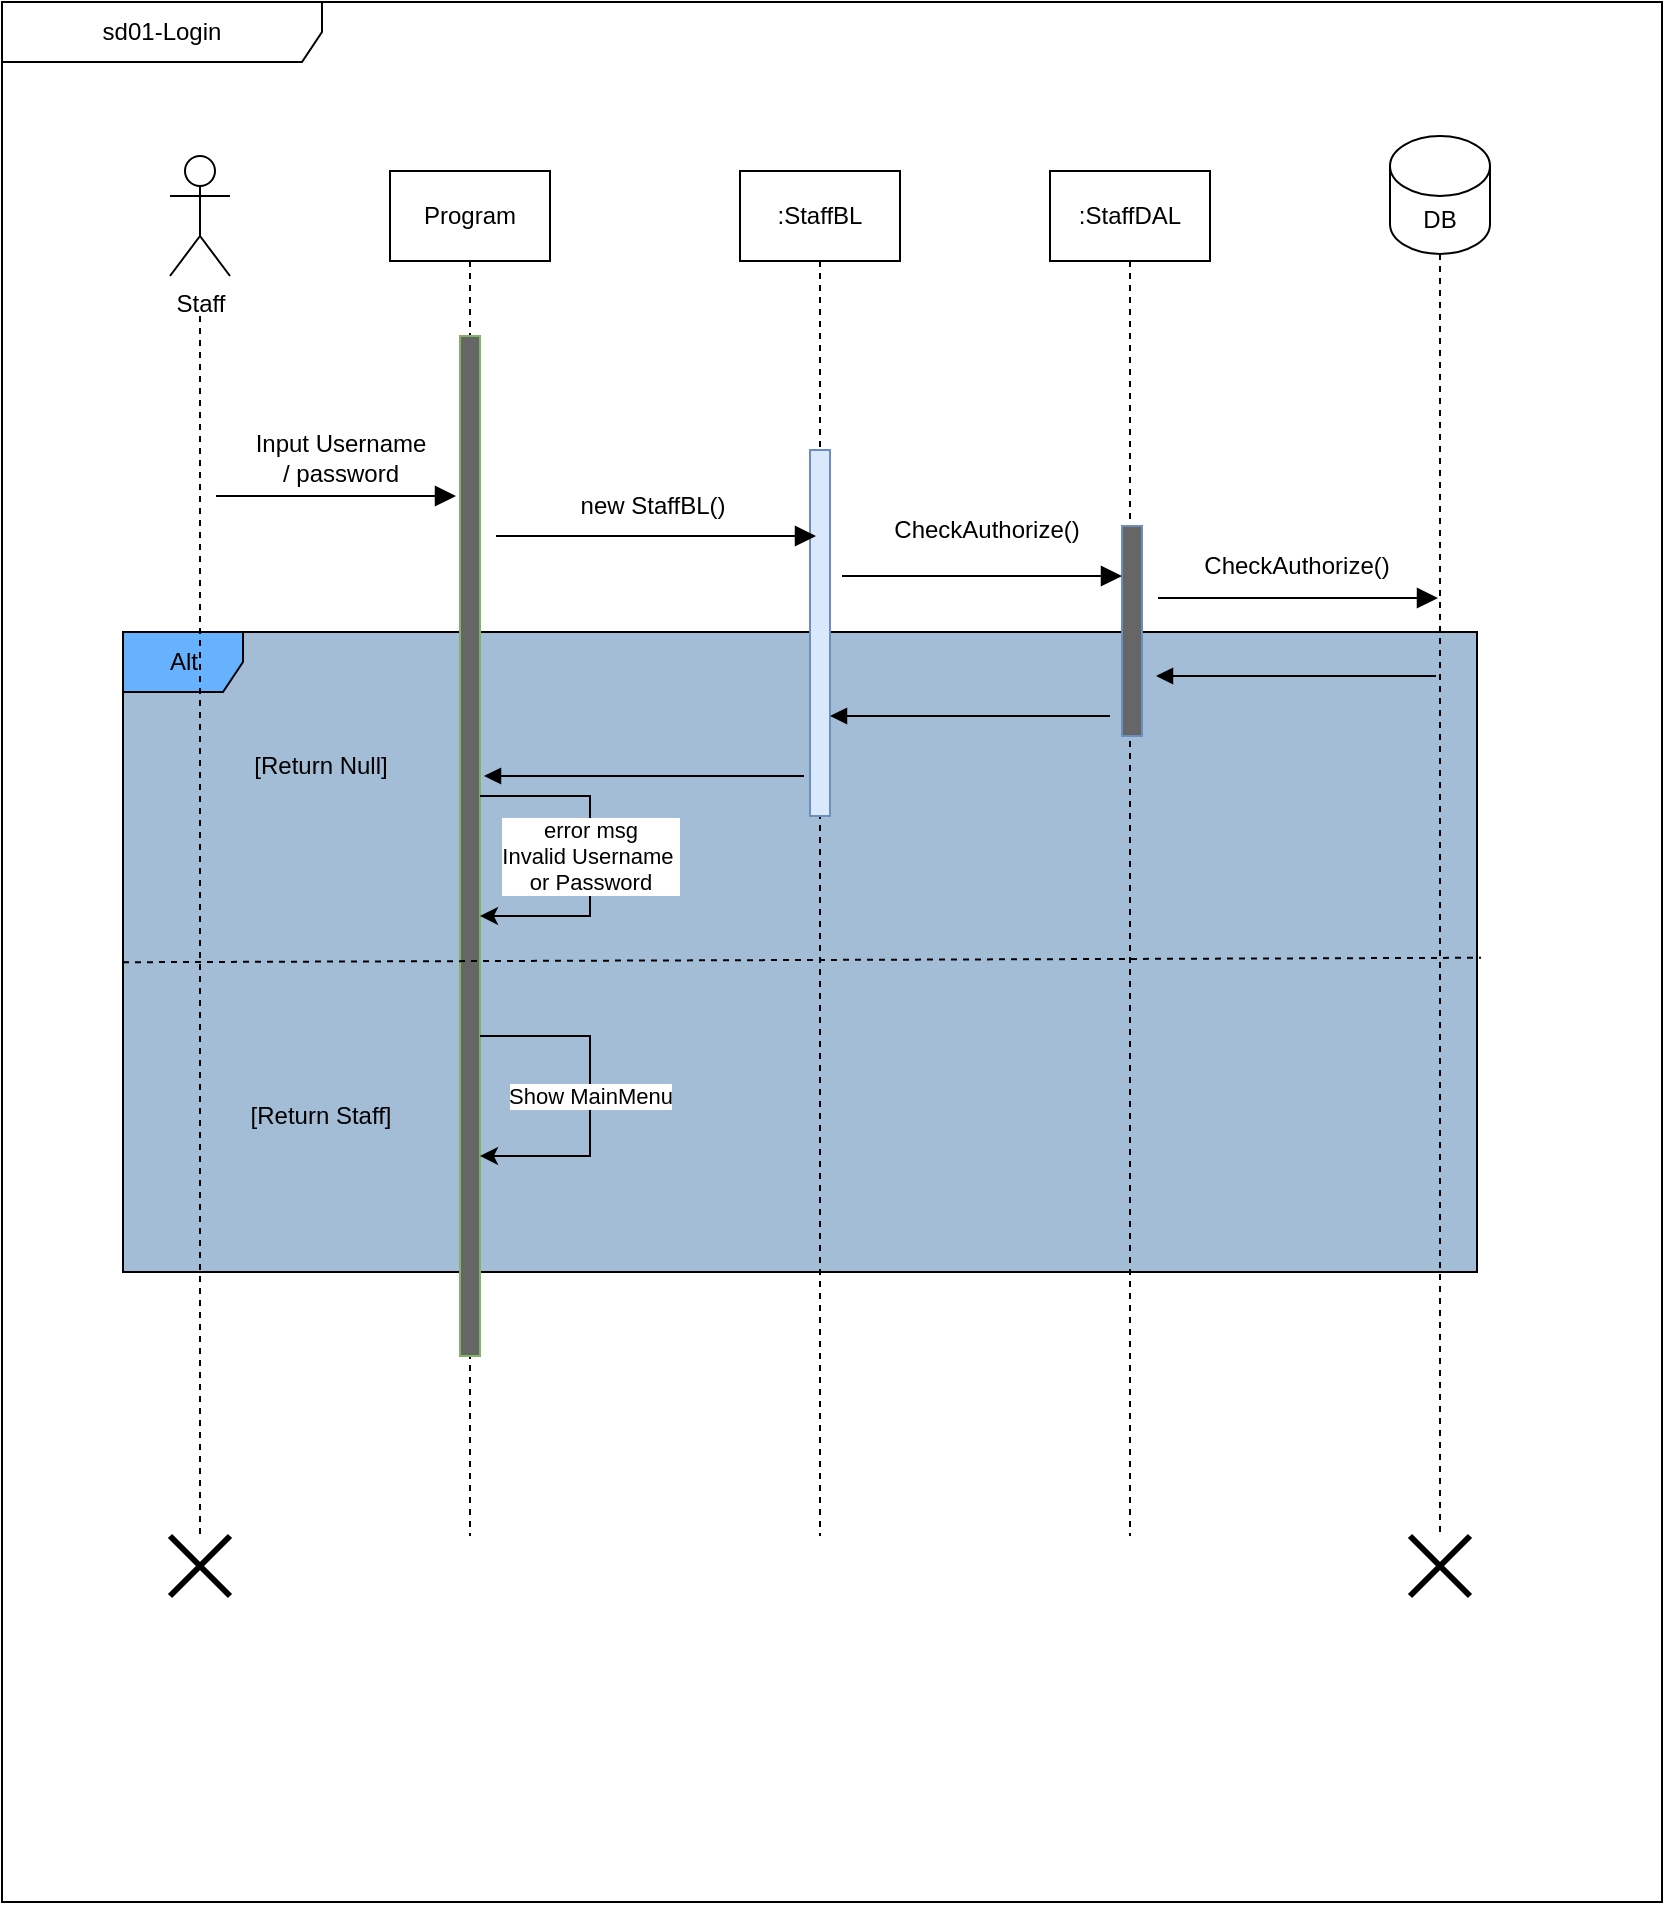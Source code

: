 <mxfile version="21.3.7" type="device" pages="7">
  <diagram name="Login" id="2YBvvXClWsGukQMizWep">
    <mxGraphModel dx="880" dy="572" grid="1" gridSize="10" guides="1" tooltips="1" connect="1" arrows="1" fold="1" page="1" pageScale="1" pageWidth="850" pageHeight="1100" math="0" shadow="0">
      <root>
        <mxCell id="0" />
        <mxCell id="1" parent="0" />
        <mxCell id="ZhgMzkLtqcPZ7IW7tBL8-1" value="sd01-Login" style="shape=umlFrame;whiteSpace=wrap;html=1;pointerEvents=0;recursiveResize=0;container=1;collapsible=0;width=160;" parent="1" vertex="1">
          <mxGeometry x="10" y="10" width="830" height="950" as="geometry" />
        </mxCell>
        <mxCell id="ZhgMzkLtqcPZ7IW7tBL8-45" value="Alt" style="shape=umlFrame;whiteSpace=wrap;html=1;pointerEvents=0;recursiveResize=0;container=0;collapsible=0;width=60;height=30;swimlaneFillColor=#a4bdd6;fillColor=#66B2FF;" parent="ZhgMzkLtqcPZ7IW7tBL8-1" vertex="1">
          <mxGeometry x="60.5" y="315" width="677" height="320" as="geometry" />
        </mxCell>
        <mxCell id="ZhgMzkLtqcPZ7IW7tBL8-17" style="edgeStyle=orthogonalEdgeStyle;rounded=0;orthogonalLoop=1;jettySize=auto;html=1;exitX=0.5;exitY=1;exitDx=0;exitDy=0;dashed=1;endArrow=none;endFill=0;" parent="ZhgMzkLtqcPZ7IW7tBL8-1" source="ZhgMzkLtqcPZ7IW7tBL8-7" edge="1">
          <mxGeometry relative="1" as="geometry">
            <mxPoint x="409" y="767" as="targetPoint" />
          </mxGeometry>
        </mxCell>
        <mxCell id="ZhgMzkLtqcPZ7IW7tBL8-21" style="edgeStyle=orthogonalEdgeStyle;rounded=0;orthogonalLoop=1;jettySize=auto;html=1;dashed=1;endArrow=none;endFill=0;" parent="ZhgMzkLtqcPZ7IW7tBL8-1" edge="1">
          <mxGeometry relative="1" as="geometry">
            <mxPoint x="99" y="157" as="sourcePoint" />
            <mxPoint x="99" y="767" as="targetPoint" />
          </mxGeometry>
        </mxCell>
        <mxCell id="ZhgMzkLtqcPZ7IW7tBL8-2" value="Staff" style="shape=umlActor;verticalLabelPosition=bottom;verticalAlign=top;html=1;" parent="ZhgMzkLtqcPZ7IW7tBL8-1" vertex="1">
          <mxGeometry x="84" y="77" width="30" height="60" as="geometry" />
        </mxCell>
        <mxCell id="ZhgMzkLtqcPZ7IW7tBL8-14" style="edgeStyle=orthogonalEdgeStyle;rounded=0;orthogonalLoop=1;jettySize=auto;html=1;exitX=0.5;exitY=1;exitDx=0;exitDy=0;dashed=1;endArrow=none;endFill=0;" parent="ZhgMzkLtqcPZ7IW7tBL8-1" source="ZhgMzkLtqcPZ7IW7tBL8-3" edge="1">
          <mxGeometry relative="1" as="geometry">
            <mxPoint x="234" y="767" as="targetPoint" />
          </mxGeometry>
        </mxCell>
        <mxCell id="ZhgMzkLtqcPZ7IW7tBL8-3" value="Program" style="html=1;whiteSpace=wrap;" parent="ZhgMzkLtqcPZ7IW7tBL8-1" vertex="1">
          <mxGeometry x="194" y="84.5" width="80" height="45" as="geometry" />
        </mxCell>
        <mxCell id="ZhgMzkLtqcPZ7IW7tBL8-23" style="edgeStyle=orthogonalEdgeStyle;rounded=0;orthogonalLoop=1;jettySize=auto;html=1;exitX=0.5;exitY=1;exitDx=0;exitDy=0;exitPerimeter=0;dashed=1;endArrow=none;endFill=0;" parent="ZhgMzkLtqcPZ7IW7tBL8-1" source="ZhgMzkLtqcPZ7IW7tBL8-6" edge="1">
          <mxGeometry relative="1" as="geometry">
            <mxPoint x="719" y="767" as="targetPoint" />
          </mxGeometry>
        </mxCell>
        <mxCell id="ZhgMzkLtqcPZ7IW7tBL8-6" value="DB" style="shape=cylinder3;whiteSpace=wrap;html=1;boundedLbl=1;backgroundOutline=1;size=15;" parent="ZhgMzkLtqcPZ7IW7tBL8-1" vertex="1">
          <mxGeometry x="694" y="67" width="50" height="59" as="geometry" />
        </mxCell>
        <mxCell id="ZhgMzkLtqcPZ7IW7tBL8-19" style="edgeStyle=orthogonalEdgeStyle;rounded=0;orthogonalLoop=1;jettySize=auto;html=1;exitX=0.5;exitY=1;exitDx=0;exitDy=0;dashed=1;endArrow=none;endFill=0;" parent="ZhgMzkLtqcPZ7IW7tBL8-1" source="ZhgMzkLtqcPZ7IW7tBL8-8" edge="1">
          <mxGeometry relative="1" as="geometry">
            <mxPoint x="564" y="767" as="targetPoint" />
          </mxGeometry>
        </mxCell>
        <mxCell id="ZhgMzkLtqcPZ7IW7tBL8-8" value=":StaffDAL" style="html=1;whiteSpace=wrap;" parent="ZhgMzkLtqcPZ7IW7tBL8-1" vertex="1">
          <mxGeometry x="524" y="84.5" width="80" height="45" as="geometry" />
        </mxCell>
        <mxCell id="ZhgMzkLtqcPZ7IW7tBL8-7" value=":StaffBL" style="html=1;whiteSpace=wrap;" parent="ZhgMzkLtqcPZ7IW7tBL8-1" vertex="1">
          <mxGeometry x="369" y="84.5" width="80" height="45" as="geometry" />
        </mxCell>
        <mxCell id="ZhgMzkLtqcPZ7IW7tBL8-24" value="" style="html=1;points=[];perimeter=orthogonalPerimeter;outlineConnect=0;targetShapes=umlLifeline;portConstraint=eastwest;newEdgeStyle={&quot;edgeStyle&quot;:&quot;elbowEdgeStyle&quot;,&quot;elbow&quot;:&quot;vertical&quot;,&quot;curved&quot;:0,&quot;rounded&quot;:0};fillColor=#666666;strokeColor=#82b366;container=0;" parent="ZhgMzkLtqcPZ7IW7tBL8-1" vertex="1">
          <mxGeometry x="229" y="167" width="10" height="510" as="geometry" />
        </mxCell>
        <mxCell id="ZhgMzkLtqcPZ7IW7tBL8-40" value="" style="html=1;points=[];perimeter=orthogonalPerimeter;outlineConnect=0;targetShapes=umlLifeline;portConstraint=eastwest;newEdgeStyle={&quot;edgeStyle&quot;:&quot;elbowEdgeStyle&quot;,&quot;elbow&quot;:&quot;vertical&quot;,&quot;curved&quot;:0,&quot;rounded&quot;:0};fillColor=#dae8fc;strokeColor=#6c8ebf;container=0;" parent="ZhgMzkLtqcPZ7IW7tBL8-1" vertex="1">
          <mxGeometry x="404" y="224" width="10" height="183" as="geometry" />
        </mxCell>
        <mxCell id="ZhgMzkLtqcPZ7IW7tBL8-44" value="" style="html=1;points=[];perimeter=orthogonalPerimeter;outlineConnect=0;targetShapes=umlLifeline;portConstraint=eastwest;newEdgeStyle={&quot;edgeStyle&quot;:&quot;elbowEdgeStyle&quot;,&quot;elbow&quot;:&quot;vertical&quot;,&quot;curved&quot;:0,&quot;rounded&quot;:0};fillColor=#666666;strokeColor=#6c8ebf;container=0;" parent="ZhgMzkLtqcPZ7IW7tBL8-1" vertex="1">
          <mxGeometry x="560" y="262" width="10" height="105" as="geometry" />
        </mxCell>
        <mxCell id="ZhgMzkLtqcPZ7IW7tBL8-59" value="" style="endArrow=classic;html=1;rounded=0;" parent="ZhgMzkLtqcPZ7IW7tBL8-1" source="ZhgMzkLtqcPZ7IW7tBL8-24" target="ZhgMzkLtqcPZ7IW7tBL8-24" edge="1">
          <mxGeometry relative="1" as="geometry">
            <mxPoint x="234" y="417" as="sourcePoint" />
            <mxPoint x="254" y="477" as="targetPoint" />
            <Array as="points">
              <mxPoint x="294" y="397" />
              <mxPoint x="294" y="457" />
            </Array>
          </mxGeometry>
        </mxCell>
        <mxCell id="ZhgMzkLtqcPZ7IW7tBL8-60" value="error msg&lt;br&gt;Invalid Username&amp;nbsp;&lt;br&gt;or Password" style="edgeLabel;resizable=0;html=1;align=center;verticalAlign=middle;container=0;" parent="ZhgMzkLtqcPZ7IW7tBL8-59" connectable="0" vertex="1">
          <mxGeometry relative="1" as="geometry" />
        </mxCell>
        <mxCell id="ZhgMzkLtqcPZ7IW7tBL8-66" value="" style="shape=umlDestroy;whiteSpace=wrap;html=1;strokeWidth=3;targetShapes=umlLifeline;" parent="ZhgMzkLtqcPZ7IW7tBL8-1" vertex="1">
          <mxGeometry x="84" y="767" width="30" height="30" as="geometry" />
        </mxCell>
        <mxCell id="ZhgMzkLtqcPZ7IW7tBL8-67" value="" style="shape=umlDestroy;whiteSpace=wrap;html=1;strokeWidth=3;targetShapes=umlLifeline;" parent="ZhgMzkLtqcPZ7IW7tBL8-1" vertex="1">
          <mxGeometry x="704" y="767" width="30" height="30" as="geometry" />
        </mxCell>
        <mxCell id="ZhgMzkLtqcPZ7IW7tBL8-27" value="" style="endArrow=block;startArrow=none;endFill=1;startFill=0;endSize=8;html=1;verticalAlign=bottom;labelBackgroundColor=none;strokeWidth=1;rounded=0;" parent="ZhgMzkLtqcPZ7IW7tBL8-1" edge="1">
          <mxGeometry width="160" relative="1" as="geometry">
            <mxPoint x="107" y="247" as="sourcePoint" />
            <mxPoint x="227" y="247" as="targetPoint" />
          </mxGeometry>
        </mxCell>
        <mxCell id="ZhgMzkLtqcPZ7IW7tBL8-29" value="Input Username&lt;br&gt;/ password" style="text;html=1;align=center;verticalAlign=middle;resizable=0;points=[];autosize=1;strokeColor=none;fillColor=none;container=0;" parent="ZhgMzkLtqcPZ7IW7tBL8-1" vertex="1">
          <mxGeometry x="114" y="208" width="110" height="40" as="geometry" />
        </mxCell>
        <mxCell id="ZhgMzkLtqcPZ7IW7tBL8-30" value="" style="endArrow=block;startArrow=none;endFill=1;startFill=0;endSize=8;html=1;verticalAlign=bottom;labelBackgroundColor=none;strokeWidth=1;rounded=0;" parent="ZhgMzkLtqcPZ7IW7tBL8-1" edge="1">
          <mxGeometry width="160" relative="1" as="geometry">
            <mxPoint x="247" y="267" as="sourcePoint" />
            <mxPoint x="407" y="267" as="targetPoint" />
          </mxGeometry>
        </mxCell>
        <mxCell id="ZhgMzkLtqcPZ7IW7tBL8-31" value="new StaffBL()" style="text;html=1;align=center;verticalAlign=middle;resizable=0;points=[];autosize=1;strokeColor=none;fillColor=none;container=0;" parent="ZhgMzkLtqcPZ7IW7tBL8-1" vertex="1">
          <mxGeometry x="275" y="237" width="100" height="30" as="geometry" />
        </mxCell>
        <mxCell id="ZhgMzkLtqcPZ7IW7tBL8-33" value="" style="endArrow=block;startArrow=none;endFill=1;startFill=0;endSize=8;html=1;verticalAlign=bottom;labelBackgroundColor=none;strokeWidth=1;rounded=0;" parent="ZhgMzkLtqcPZ7IW7tBL8-1" edge="1">
          <mxGeometry width="160" relative="1" as="geometry">
            <mxPoint x="420" y="287" as="sourcePoint" />
            <mxPoint x="560" y="287" as="targetPoint" />
          </mxGeometry>
        </mxCell>
        <mxCell id="ZhgMzkLtqcPZ7IW7tBL8-35" value="CheckAuthorize()" style="text;html=1;align=center;verticalAlign=middle;resizable=0;points=[];autosize=1;strokeColor=none;fillColor=none;container=0;" parent="ZhgMzkLtqcPZ7IW7tBL8-1" vertex="1">
          <mxGeometry x="432" y="249" width="120" height="30" as="geometry" />
        </mxCell>
        <mxCell id="ZhgMzkLtqcPZ7IW7tBL8-37" value="" style="endArrow=block;startArrow=none;endFill=1;startFill=0;endSize=8;html=1;verticalAlign=bottom;labelBackgroundColor=none;strokeWidth=1;rounded=0;" parent="ZhgMzkLtqcPZ7IW7tBL8-1" edge="1">
          <mxGeometry width="160" relative="1" as="geometry">
            <mxPoint x="578" y="298" as="sourcePoint" />
            <mxPoint x="718" y="298" as="targetPoint" />
          </mxGeometry>
        </mxCell>
        <mxCell id="ZhgMzkLtqcPZ7IW7tBL8-39" value="CheckAuthorize()" style="text;html=1;align=center;verticalAlign=middle;resizable=0;points=[];autosize=1;strokeColor=none;fillColor=none;container=0;" parent="ZhgMzkLtqcPZ7IW7tBL8-1" vertex="1">
          <mxGeometry x="587" y="267" width="120" height="30" as="geometry" />
        </mxCell>
        <mxCell id="ZhgMzkLtqcPZ7IW7tBL8-46" value="" style="endArrow=none;dashed=1;html=1;rounded=0;exitX=0;exitY=0.516;exitDx=0;exitDy=0;exitPerimeter=0;entryX=1.003;entryY=0.509;entryDx=0;entryDy=0;entryPerimeter=0;" parent="ZhgMzkLtqcPZ7IW7tBL8-1" source="ZhgMzkLtqcPZ7IW7tBL8-45" target="ZhgMzkLtqcPZ7IW7tBL8-45" edge="1">
          <mxGeometry width="50" height="50" relative="1" as="geometry">
            <mxPoint x="364" y="387" as="sourcePoint" />
            <mxPoint x="414" y="337" as="targetPoint" />
          </mxGeometry>
        </mxCell>
        <mxCell id="ZhgMzkLtqcPZ7IW7tBL8-38" value="" style="endArrow=none;startArrow=block;endFill=0;startFill=1;endSize=8;html=1;verticalAlign=bottom;labelBackgroundColor=none;strokeWidth=1;rounded=0;" parent="ZhgMzkLtqcPZ7IW7tBL8-1" edge="1">
          <mxGeometry width="160" relative="1" as="geometry">
            <mxPoint x="577" y="337" as="sourcePoint" />
            <mxPoint x="717" y="337" as="targetPoint" />
          </mxGeometry>
        </mxCell>
        <mxCell id="ZhgMzkLtqcPZ7IW7tBL8-47" value="" style="endArrow=none;startArrow=block;endFill=0;startFill=1;endSize=8;html=1;verticalAlign=bottom;labelBackgroundColor=none;strokeWidth=1;rounded=0;" parent="ZhgMzkLtqcPZ7IW7tBL8-1" edge="1">
          <mxGeometry width="160" relative="1" as="geometry">
            <mxPoint x="414" y="357" as="sourcePoint" />
            <mxPoint x="554" y="357" as="targetPoint" />
          </mxGeometry>
        </mxCell>
        <mxCell id="ZhgMzkLtqcPZ7IW7tBL8-48" value="" style="endArrow=none;startArrow=block;endFill=0;startFill=1;endSize=8;html=1;verticalAlign=bottom;labelBackgroundColor=none;strokeWidth=1;rounded=0;" parent="ZhgMzkLtqcPZ7IW7tBL8-1" edge="1">
          <mxGeometry width="160" relative="1" as="geometry">
            <mxPoint x="241" y="387" as="sourcePoint" />
            <mxPoint x="401" y="387" as="targetPoint" />
          </mxGeometry>
        </mxCell>
        <mxCell id="ZhgMzkLtqcPZ7IW7tBL8-49" value="[Return Null]" style="text;html=1;align=center;verticalAlign=middle;resizable=0;points=[];autosize=1;strokeColor=none;fillColor=none;container=0;" parent="ZhgMzkLtqcPZ7IW7tBL8-1" vertex="1">
          <mxGeometry x="114" y="367" width="90" height="30" as="geometry" />
        </mxCell>
        <mxCell id="ZhgMzkLtqcPZ7IW7tBL8-62" value="[Return Staff]" style="text;html=1;align=center;verticalAlign=middle;resizable=0;points=[];autosize=1;strokeColor=none;fillColor=none;container=0;" parent="ZhgMzkLtqcPZ7IW7tBL8-1" vertex="1">
          <mxGeometry x="114" y="542" width="90" height="30" as="geometry" />
        </mxCell>
        <mxCell id="ZhgMzkLtqcPZ7IW7tBL8-63" value="" style="endArrow=classic;html=1;rounded=0;" parent="ZhgMzkLtqcPZ7IW7tBL8-1" edge="1">
          <mxGeometry relative="1" as="geometry">
            <mxPoint x="239" y="517" as="sourcePoint" />
            <mxPoint x="239" y="577" as="targetPoint" />
            <Array as="points">
              <mxPoint x="294" y="517" />
              <mxPoint x="294" y="577" />
            </Array>
          </mxGeometry>
        </mxCell>
        <mxCell id="ZhgMzkLtqcPZ7IW7tBL8-64" value="Show MainMenu" style="edgeLabel;resizable=0;html=1;align=center;verticalAlign=middle;container=0;" parent="ZhgMzkLtqcPZ7IW7tBL8-63" connectable="0" vertex="1">
          <mxGeometry relative="1" as="geometry" />
        </mxCell>
      </root>
    </mxGraphModel>
  </diagram>
  <diagram id="fr9ph7EEe2p5Lz6zRyvp" name="GetProduct">
    <mxGraphModel dx="607" dy="394" grid="1" gridSize="10" guides="1" tooltips="1" connect="1" arrows="1" fold="1" page="1" pageScale="1" pageWidth="827" pageHeight="1169" math="0" shadow="0">
      <root>
        <mxCell id="0" />
        <mxCell id="1" parent="0" />
        <mxCell id="sQl6BNQIze_a0KNaxCyB-1" value="" style="group" parent="1" vertex="1" connectable="0">
          <mxGeometry x="8" y="180" width="811" height="830" as="geometry" />
        </mxCell>
        <mxCell id="iRRndQ17BI86tzkskujf-1" value="Alt" style="shape=umlFrame;whiteSpace=wrap;html=1;pointerEvents=0;recursiveResize=0;container=0;collapsible=0;width=60;height=30;swimlaneFillColor=#a4bdd6;fillColor=#66B2FF;strokeColor=#57A5FF;" parent="sQl6BNQIze_a0KNaxCyB-1" vertex="1">
          <mxGeometry x="124.694" y="281" width="630.832" height="469" as="geometry" />
        </mxCell>
        <mxCell id="UkyHs8dp_i6Oa0c5h7r9-1" value="sd02-GetProduct" style="shape=umlFrame;whiteSpace=wrap;html=1;pointerEvents=0;recursiveResize=0;container=0;collapsible=0;width=160;swimlaneFillColor=none;fillColor=#FFFFFF;" parent="sQl6BNQIze_a0KNaxCyB-1" vertex="1">
          <mxGeometry width="811" height="830" as="geometry" />
        </mxCell>
        <mxCell id="NJjfe6et_Hi1Idl0p0r5-29" value="" style="endArrow=none;dashed=1;html=1;rounded=0;exitX=0;exitY=0.837;exitDx=0;exitDy=0;exitPerimeter=0;strokeWidth=2;" parent="sQl6BNQIze_a0KNaxCyB-1" edge="1">
          <mxGeometry width="50" height="50" relative="1" as="geometry">
            <mxPoint x="124.694" y="688.84" as="sourcePoint" />
            <mxPoint x="753.071" y="690" as="targetPoint" />
          </mxGeometry>
        </mxCell>
        <mxCell id="iRRndQ17BI86tzkskujf-11" value="[return listproduct]" style="text;html=1;strokeColor=none;fillColor=none;align=center;verticalAlign=middle;whiteSpace=wrap;rounded=0;container=0;" parent="sQl6BNQIze_a0KNaxCyB-1" vertex="1">
          <mxGeometry x="126.657" y="305" width="108.002" height="30" as="geometry" />
        </mxCell>
        <mxCell id="NJjfe6et_Hi1Idl0p0r5-33" value="[return null]" style="text;html=1;strokeColor=none;fillColor=none;align=center;verticalAlign=middle;whiteSpace=wrap;rounded=0;container=0;" parent="sQl6BNQIze_a0KNaxCyB-1" vertex="1">
          <mxGeometry x="150.149" y="638" width="70.692" height="30" as="geometry" />
        </mxCell>
        <mxCell id="NJjfe6et_Hi1Idl0p0r5-36" value="" style="endArrow=classic;html=1;rounded=0;" parent="sQl6BNQIze_a0KNaxCyB-1" edge="1">
          <mxGeometry relative="1" as="geometry">
            <mxPoint x="240.551" y="575" as="sourcePoint" />
            <mxPoint x="240.551" y="615" as="targetPoint" />
            <Array as="points">
              <mxPoint x="276.879" y="575" />
              <mxPoint x="301.425" y="575" />
              <mxPoint x="301.425" y="615" />
              <mxPoint x="276.879" y="615" />
            </Array>
          </mxGeometry>
        </mxCell>
        <mxCell id="NJjfe6et_Hi1Idl0p0r5-37" value="show product details" style="edgeLabel;resizable=0;html=1;align=center;verticalAlign=middle;container=0;" parent="NJjfe6et_Hi1Idl0p0r5-36" connectable="0" vertex="1">
          <mxGeometry relative="1" as="geometry" />
        </mxCell>
        <mxCell id="NJjfe6et_Hi1Idl0p0r5-44" value="" style="endArrow=classic;html=1;rounded=0;" parent="sQl6BNQIze_a0KNaxCyB-1" edge="1">
          <mxGeometry relative="1" as="geometry">
            <mxPoint x="241.533" y="694" as="sourcePoint" />
            <mxPoint x="241.533" y="734" as="targetPoint" />
            <Array as="points">
              <mxPoint x="277.861" y="694" />
              <mxPoint x="302.407" y="694" />
              <mxPoint x="302.407" y="734" />
              <mxPoint x="277.861" y="734" />
            </Array>
          </mxGeometry>
        </mxCell>
        <mxCell id="NJjfe6et_Hi1Idl0p0r5-45" value="msg: list product not exist" style="edgeLabel;resizable=0;html=1;align=center;verticalAlign=middle;container=0;" parent="NJjfe6et_Hi1Idl0p0r5-44" connectable="0" vertex="1">
          <mxGeometry relative="1" as="geometry" />
        </mxCell>
        <mxCell id="NJjfe6et_Hi1Idl0p0r5-46" value="Loop" style="shape=umlFrame;whiteSpace=wrap;html=1;pointerEvents=0;recursiveResize=0;container=0;collapsible=0;width=50;height=30;fillColor=#FFC380;strokeColor=#FFC380;swimlaneFillColor=none;strokeWidth=3;" parent="sQl6BNQIze_a0KNaxCyB-1" vertex="1">
          <mxGeometry x="12" y="330" width="732.23" height="236" as="geometry" />
        </mxCell>
        <mxCell id="NJjfe6et_Hi1Idl0p0r5-1" value="Loop" style="shape=umlFrame;whiteSpace=wrap;html=1;pointerEvents=0;recursiveResize=0;container=0;collapsible=0;width=50;height=30;fillColor=#94CC74;strokeColor=#94CC74;swimlaneFillColor=none;strokeWidth=3;" parent="sQl6BNQIze_a0KNaxCyB-1" vertex="1">
          <mxGeometry x="68.729" y="341" width="294.552" height="90" as="geometry" />
        </mxCell>
        <mxCell id="vqtaFJav4T-bCvWW0va6-1" value="Ref" style="shape=umlFrame;whiteSpace=wrap;html=1;pointerEvents=0;recursiveResize=0;container=0;collapsible=0;width=60;height=30;swimlaneFillColor=#FFCCCC;fillColor=#FF9999;strokeColor=#de121c;" parent="sQl6BNQIze_a0KNaxCyB-1" vertex="1">
          <mxGeometry x="166.913" y="150" width="255.278" height="60" as="geometry" />
        </mxCell>
        <mxCell id="UkyHs8dp_i6Oa0c5h7r9-22" value="User" style="shape=umlActor;verticalLabelPosition=bottom;verticalAlign=top;html=1;container=0;" parent="sQl6BNQIze_a0KNaxCyB-1" vertex="1">
          <mxGeometry x="88.366" y="60" width="29.455" height="60" as="geometry" />
        </mxCell>
        <mxCell id="UkyHs8dp_i6Oa0c5h7r9-24" value="Program" style="html=1;whiteSpace=wrap;container=0;" parent="sQl6BNQIze_a0KNaxCyB-1" vertex="1">
          <mxGeometry x="196.368" y="67.5" width="78.547" height="45" as="geometry" />
        </mxCell>
        <mxCell id="UkyHs8dp_i6Oa0c5h7r9-26" value="DB" style="shape=cylinder3;whiteSpace=wrap;html=1;boundedLbl=1;backgroundOutline=1;size=15;container=0;" parent="sQl6BNQIze_a0KNaxCyB-1" vertex="1">
          <mxGeometry x="707.907" y="50" width="49.092" height="59" as="geometry" />
        </mxCell>
        <mxCell id="UkyHs8dp_i6Oa0c5h7r9-28" value=":ProductBL" style="html=1;whiteSpace=wrap;container=0;" parent="sQl6BNQIze_a0KNaxCyB-1" vertex="1">
          <mxGeometry x="453.61" y="67.5" width="78.547" height="45" as="geometry" />
        </mxCell>
        <mxCell id="UkyHs8dp_i6Oa0c5h7r9-29" value=":Staff" style="html=1;whiteSpace=wrap;container=0;" parent="sQl6BNQIze_a0KNaxCyB-1" vertex="1">
          <mxGeometry x="325.971" y="67.5" width="78.547" height="45" as="geometry" />
        </mxCell>
        <mxCell id="UkyHs8dp_i6Oa0c5h7r9-36" value="" style="shape=umlDestroy;whiteSpace=wrap;html=1;strokeWidth=3;targetShapes=umlLifeline;container=0;" parent="sQl6BNQIze_a0KNaxCyB-1" vertex="1">
          <mxGeometry x="717.725" y="780" width="29.455" height="30" as="geometry" />
        </mxCell>
        <mxCell id="UkyHs8dp_i6Oa0c5h7r9-38" value="" style="shape=umlDestroy;whiteSpace=wrap;html=1;strokeWidth=3;targetShapes=umlLifeline;container=0;" parent="sQl6BNQIze_a0KNaxCyB-1" vertex="1">
          <mxGeometry x="94.257" y="780" width="29.455" height="30" as="geometry" />
        </mxCell>
        <mxCell id="UkyHs8dp_i6Oa0c5h7r9-40" value="" style="endArrow=none;dashed=1;html=1;rounded=0;" parent="sQl6BNQIze_a0KNaxCyB-1" source="UkyHs8dp_i6Oa0c5h7r9-38" edge="1">
          <mxGeometry width="50" height="50" relative="1" as="geometry">
            <mxPoint x="375.063" y="410" as="sourcePoint" />
            <mxPoint x="103.093" y="140" as="targetPoint" />
          </mxGeometry>
        </mxCell>
        <mxCell id="UkyHs8dp_i6Oa0c5h7r9-41" value="" style="endArrow=none;dashed=1;html=1;rounded=0;" parent="sQl6BNQIze_a0KNaxCyB-1" edge="1">
          <mxGeometry width="50" height="50" relative="1" as="geometry">
            <mxPoint x="235.642" y="790" as="sourcePoint" />
            <mxPoint x="235.151" y="112.5" as="targetPoint" />
          </mxGeometry>
        </mxCell>
        <mxCell id="t6AtMAcaOkQRHhYvN2ir-2" value=":ProductDAL" style="html=1;whiteSpace=wrap;container=0;" parent="sQl6BNQIze_a0KNaxCyB-1" vertex="1">
          <mxGeometry x="578.304" y="67.5" width="78.547" height="45" as="geometry" />
        </mxCell>
        <mxCell id="t6AtMAcaOkQRHhYvN2ir-3" value="" style="endArrow=none;dashed=1;html=1;rounded=0;" parent="sQl6BNQIze_a0KNaxCyB-1" edge="1">
          <mxGeometry width="50" height="50" relative="1" as="geometry">
            <mxPoint x="365.245" y="790" as="sourcePoint" />
            <mxPoint x="364.754" y="112.5" as="targetPoint" />
          </mxGeometry>
        </mxCell>
        <mxCell id="t6AtMAcaOkQRHhYvN2ir-4" value="" style="endArrow=none;dashed=1;html=1;rounded=0;" parent="sQl6BNQIze_a0KNaxCyB-1" edge="1">
          <mxGeometry width="50" height="50" relative="1" as="geometry">
            <mxPoint x="492.884" y="790" as="sourcePoint" />
            <mxPoint x="492.393" y="112.5" as="targetPoint" />
          </mxGeometry>
        </mxCell>
        <mxCell id="t6AtMAcaOkQRHhYvN2ir-5" value="" style="endArrow=none;dashed=1;html=1;rounded=0;" parent="sQl6BNQIze_a0KNaxCyB-1" edge="1">
          <mxGeometry width="50" height="50" relative="1" as="geometry">
            <mxPoint x="617.577" y="790" as="sourcePoint" />
            <mxPoint x="617.087" y="112.5" as="targetPoint" />
          </mxGeometry>
        </mxCell>
        <mxCell id="t6AtMAcaOkQRHhYvN2ir-6" value="" style="endArrow=none;dashed=1;html=1;rounded=0;" parent="sQl6BNQIze_a0KNaxCyB-1" edge="1">
          <mxGeometry width="50" height="50" relative="1" as="geometry">
            <mxPoint x="732.453" y="780" as="sourcePoint" />
            <mxPoint x="731.962" y="109" as="targetPoint" />
          </mxGeometry>
        </mxCell>
        <mxCell id="BFUEqvjsDVft-noVJ7NC-1" value="" style="html=1;points=[];perimeter=orthogonalPerimeter;outlineConnect=0;targetShapes=umlLifeline;portConstraint=eastwest;newEdgeStyle={&quot;edgeStyle&quot;:&quot;elbowEdgeStyle&quot;,&quot;elbow&quot;:&quot;vertical&quot;,&quot;curved&quot;:0,&quot;rounded&quot;:0};fillColor=#FFFFFF;strokeColor=#000000;container=0;" parent="sQl6BNQIze_a0KNaxCyB-1" vertex="1">
          <mxGeometry x="230.732" y="134" width="9.818" height="616" as="geometry" />
        </mxCell>
        <mxCell id="BFUEqvjsDVft-noVJ7NC-2" value="" style="html=1;points=[];perimeter=orthogonalPerimeter;outlineConnect=0;targetShapes=umlLifeline;portConstraint=eastwest;newEdgeStyle={&quot;edgeStyle&quot;:&quot;elbowEdgeStyle&quot;,&quot;elbow&quot;:&quot;vertical&quot;,&quot;curved&quot;:0,&quot;rounded&quot;:0};fillColor=#A6A6A6;container=0;" parent="sQl6BNQIze_a0KNaxCyB-1" vertex="1">
          <mxGeometry x="360.335" y="137" width="9.818" height="83" as="geometry" />
        </mxCell>
        <mxCell id="BFUEqvjsDVft-noVJ7NC-4" value="new ProductBL()" style="html=1;verticalAlign=bottom;endArrow=block;edgeStyle=elbowEdgeStyle;elbow=vertical;curved=0;rounded=0;" parent="sQl6BNQIze_a0KNaxCyB-1" edge="1">
          <mxGeometry width="80" relative="1" as="geometry">
            <mxPoint x="240.551" y="250" as="sourcePoint" />
            <mxPoint x="483.065" y="250" as="targetPoint" />
          </mxGeometry>
        </mxCell>
        <mxCell id="BFUEqvjsDVft-noVJ7NC-5" value="" style="html=1;points=[];perimeter=orthogonalPerimeter;outlineConnect=0;targetShapes=umlLifeline;portConstraint=eastwest;newEdgeStyle={&quot;edgeStyle&quot;:&quot;elbowEdgeStyle&quot;,&quot;elbow&quot;:&quot;vertical&quot;,&quot;curved&quot;:0,&quot;rounded&quot;:0};fillColor=#FFFFFF;strokeColor=#000000;container=0;" parent="sQl6BNQIze_a0KNaxCyB-1" vertex="1">
          <mxGeometry x="487.975" y="240" width="9.818" height="290" as="geometry" />
        </mxCell>
        <mxCell id="BFUEqvjsDVft-noVJ7NC-6" value="" style="html=1;points=[];perimeter=orthogonalPerimeter;outlineConnect=0;targetShapes=umlLifeline;portConstraint=eastwest;newEdgeStyle={&quot;edgeStyle&quot;:&quot;elbowEdgeStyle&quot;,&quot;elbow&quot;:&quot;vertical&quot;,&quot;curved&quot;:0,&quot;rounded&quot;:0};fillColor=#bdbdbd;strokeColor=#000000;container=0;" parent="sQl6BNQIze_a0KNaxCyB-1" vertex="1">
          <mxGeometry x="612.668" y="250" width="9.818" height="260" as="geometry" />
        </mxCell>
        <mxCell id="BFUEqvjsDVft-noVJ7NC-7" value="GetAllProductActive()" style="html=1;verticalAlign=bottom;endArrow=block;edgeStyle=elbowEdgeStyle;elbow=vertical;curved=0;rounded=0;" parent="sQl6BNQIze_a0KNaxCyB-1" target="BFUEqvjsDVft-noVJ7NC-6" edge="1">
          <mxGeometry width="80" relative="1" as="geometry">
            <mxPoint x="502.702" y="260" as="sourcePoint" />
            <mxPoint x="581.249" y="260" as="targetPoint" />
            <Array as="points">
              <mxPoint x="551.794" y="260" />
            </Array>
          </mxGeometry>
        </mxCell>
        <mxCell id="BFUEqvjsDVft-noVJ7NC-8" value="GetAllProductActive()" style="html=1;verticalAlign=bottom;endArrow=block;edgeStyle=elbowEdgeStyle;elbow=vertical;curved=0;rounded=0;" parent="sQl6BNQIze_a0KNaxCyB-1" edge="1">
          <mxGeometry width="80" relative="1" as="geometry">
            <mxPoint x="625.432" y="274" as="sourcePoint" />
            <mxPoint x="728.525" y="274" as="targetPoint" />
            <Array as="points">
              <mxPoint x="674.524" y="274" />
            </Array>
          </mxGeometry>
        </mxCell>
        <mxCell id="BFUEqvjsDVft-noVJ7NC-10" value="" style="html=1;verticalAlign=bottom;endArrow=none;edgeStyle=elbowEdgeStyle;elbow=vertical;curved=0;rounded=0;endFill=0;startArrow=block;startFill=1;" parent="sQl6BNQIze_a0KNaxCyB-1" edge="1">
          <mxGeometry width="80" relative="1" as="geometry">
            <mxPoint x="243.987" y="310.15" as="sourcePoint" />
            <mxPoint x="486.502" y="310.15" as="targetPoint" />
          </mxGeometry>
        </mxCell>
        <mxCell id="BFUEqvjsDVft-noVJ7NC-11" value="" style="html=1;verticalAlign=bottom;endArrow=none;edgeStyle=elbowEdgeStyle;elbow=vertical;curved=0;rounded=0;endFill=0;startArrow=block;startFill=1;" parent="sQl6BNQIze_a0KNaxCyB-1" edge="1">
          <mxGeometry width="80" relative="1" as="geometry">
            <mxPoint x="502.702" y="300" as="sourcePoint" />
            <mxPoint x="612.668" y="300" as="targetPoint" />
            <Array as="points">
              <mxPoint x="551.794" y="300" />
            </Array>
          </mxGeometry>
        </mxCell>
        <mxCell id="BFUEqvjsDVft-noVJ7NC-12" value="" style="html=1;verticalAlign=bottom;endArrow=none;edgeStyle=elbowEdgeStyle;elbow=vertical;curved=0;rounded=0;endFill=0;startArrow=block;startFill=1;" parent="sQl6BNQIze_a0KNaxCyB-1" edge="1">
          <mxGeometry width="80" relative="1" as="geometry">
            <mxPoint x="623.469" y="290" as="sourcePoint" />
            <mxPoint x="726.562" y="290" as="targetPoint" />
            <Array as="points">
              <mxPoint x="672.561" y="290" />
            </Array>
          </mxGeometry>
        </mxCell>
        <mxCell id="iRRndQ17BI86tzkskujf-12" value="[return null]" style="text;html=1;strokeColor=none;fillColor=none;align=center;verticalAlign=middle;whiteSpace=wrap;rounded=0;container=0;" parent="sQl6BNQIze_a0KNaxCyB-1" vertex="1">
          <mxGeometry x="138.439" y="693" width="70.692" height="30" as="geometry" />
        </mxCell>
        <mxCell id="LMwn8lpg5KTNqez2cVI_-2" value="input productNumber" style="html=1;verticalAlign=bottom;endArrow=block;edgeStyle=elbowEdgeStyle;elbow=vertical;curved=0;rounded=0;entryX=-0.3;entryY=0.345;entryDx=0;entryDy=0;entryPerimeter=0;" parent="sQl6BNQIze_a0KNaxCyB-1" edge="1">
          <mxGeometry x="0.004" width="80" relative="1" as="geometry">
            <mxPoint x="114.875" y="360" as="sourcePoint" />
            <mxPoint x="232.696" y="360.32" as="targetPoint" />
            <mxPoint as="offset" />
          </mxGeometry>
        </mxCell>
        <mxCell id="fVfuoQr-ZkKcoxksPdvY-1" value="" style="endArrow=classic;html=1;rounded=0;" parent="sQl6BNQIze_a0KNaxCyB-1" edge="1">
          <mxGeometry relative="1" as="geometry">
            <mxPoint x="240.551" y="366" as="sourcePoint" />
            <mxPoint x="240.551" y="416" as="targetPoint" />
            <Array as="points">
              <mxPoint x="294.552" y="366" />
              <mxPoint x="294.552" y="416" />
              <mxPoint x="270.006" y="416" />
            </Array>
          </mxGeometry>
        </mxCell>
        <mxCell id="fVfuoQr-ZkKcoxksPdvY-2" value="error msg&lt;br&gt;Invalid productNumber" style="edgeLabel;resizable=0;html=1;align=center;verticalAlign=middle;container=0;" parent="fVfuoQr-ZkKcoxksPdvY-1" connectable="0" vertex="1">
          <mxGeometry relative="1" as="geometry" />
        </mxCell>
        <mxCell id="NJjfe6et_Hi1Idl0p0r5-22" value="new ProductBL()" style="html=1;verticalAlign=bottom;endArrow=block;edgeStyle=elbowEdgeStyle;elbow=vertical;curved=0;rounded=0;" parent="sQl6BNQIze_a0KNaxCyB-1" edge="1">
          <mxGeometry width="80" relative="1" as="geometry">
            <mxPoint x="240.551" y="450" as="sourcePoint" />
            <mxPoint x="483.065" y="450" as="targetPoint" />
          </mxGeometry>
        </mxCell>
        <mxCell id="NJjfe6et_Hi1Idl0p0r5-23" value="GetProductById()" style="html=1;verticalAlign=bottom;endArrow=block;edgeStyle=elbowEdgeStyle;elbow=vertical;curved=0;rounded=0;" parent="sQl6BNQIze_a0KNaxCyB-1" edge="1">
          <mxGeometry width="80" relative="1" as="geometry">
            <mxPoint x="502.702" y="460" as="sourcePoint" />
            <mxPoint x="612.668" y="460" as="targetPoint" />
            <Array as="points">
              <mxPoint x="551.794" y="460" />
            </Array>
          </mxGeometry>
        </mxCell>
        <mxCell id="NJjfe6et_Hi1Idl0p0r5-24" value="GetProductById()" style="html=1;verticalAlign=bottom;endArrow=block;edgeStyle=elbowEdgeStyle;elbow=vertical;curved=0;rounded=0;" parent="sQl6BNQIze_a0KNaxCyB-1" edge="1">
          <mxGeometry width="80" relative="1" as="geometry">
            <mxPoint x="625.432" y="474" as="sourcePoint" />
            <mxPoint x="728.525" y="474" as="targetPoint" />
            <Array as="points">
              <mxPoint x="674.524" y="474" />
            </Array>
          </mxGeometry>
        </mxCell>
        <mxCell id="NJjfe6et_Hi1Idl0p0r5-25" value="" style="html=1;verticalAlign=bottom;endArrow=none;edgeStyle=elbowEdgeStyle;elbow=vertical;curved=0;rounded=0;endFill=0;startArrow=block;startFill=1;" parent="sQl6BNQIze_a0KNaxCyB-1" edge="1">
          <mxGeometry width="80" relative="1" as="geometry">
            <mxPoint x="243.987" y="510.15" as="sourcePoint" />
            <mxPoint x="486.502" y="510.15" as="targetPoint" />
          </mxGeometry>
        </mxCell>
        <mxCell id="NJjfe6et_Hi1Idl0p0r5-26" value="" style="html=1;verticalAlign=bottom;endArrow=none;edgeStyle=elbowEdgeStyle;elbow=vertical;curved=0;rounded=0;endFill=0;startArrow=block;startFill=1;" parent="sQl6BNQIze_a0KNaxCyB-1" edge="1">
          <mxGeometry width="80" relative="1" as="geometry">
            <mxPoint x="502.702" y="500" as="sourcePoint" />
            <mxPoint x="612.668" y="500" as="targetPoint" />
            <Array as="points">
              <mxPoint x="551.794" y="500" />
            </Array>
          </mxGeometry>
        </mxCell>
        <mxCell id="NJjfe6et_Hi1Idl0p0r5-27" value="" style="html=1;verticalAlign=bottom;endArrow=none;edgeStyle=elbowEdgeStyle;elbow=vertical;curved=0;rounded=0;endFill=0;startArrow=block;startFill=1;" parent="sQl6BNQIze_a0KNaxCyB-1" edge="1">
          <mxGeometry width="80" relative="1" as="geometry">
            <mxPoint x="623.469" y="490" as="sourcePoint" />
            <mxPoint x="726.562" y="490" as="targetPoint" />
            <Array as="points">
              <mxPoint x="672.561" y="490" />
            </Array>
          </mxGeometry>
        </mxCell>
        <mxCell id="NJjfe6et_Hi1Idl0p0r5-30" value="Alt" style="shape=umlFrame;whiteSpace=wrap;html=1;pointerEvents=0;recursiveResize=0;container=0;collapsible=0;width=60;height=30;swimlaneFillColor=none;fillColor=#F8CECC;strokeColor=#F8CECC;strokeWidth=3;" parent="sQl6BNQIze_a0KNaxCyB-1" vertex="1">
          <mxGeometry x="137.458" y="480" width="598.923" height="200" as="geometry" />
        </mxCell>
        <mxCell id="NJjfe6et_Hi1Idl0p0r5-39" value="select product size&lt;br&gt;or choose again" style="html=1;verticalAlign=bottom;endArrow=block;edgeStyle=elbowEdgeStyle;elbow=vertical;curved=0;rounded=0;" parent="sQl6BNQIze_a0KNaxCyB-1" edge="1">
          <mxGeometry width="80" relative="1" as="geometry">
            <mxPoint x="109.966" y="559" as="sourcePoint" />
            <mxPoint x="229.751" y="559" as="targetPoint" />
          </mxGeometry>
        </mxCell>
        <mxCell id="NJjfe6et_Hi1Idl0p0r5-34" value="[return a product]" style="text;html=1;strokeColor=none;fillColor=none;align=center;verticalAlign=middle;whiteSpace=wrap;rounded=0;container=0;" parent="sQl6BNQIze_a0KNaxCyB-1" vertex="1">
          <mxGeometry x="118.803" y="510.5" width="132.548" height="17" as="geometry" />
        </mxCell>
        <mxCell id="NJjfe6et_Hi1Idl0p0r5-49" value="sellect size&amp;nbsp;&lt;br&gt;S, M, L&amp;nbsp;&lt;br&gt;or choose again" style="shape=note;whiteSpace=wrap;html=1;backgroundOutline=1;darkOpacity=0.05;container=0;" parent="sQl6BNQIze_a0KNaxCyB-1" vertex="1">
          <mxGeometry x="9.82" y="640" width="92.18" height="120" as="geometry" />
        </mxCell>
        <mxCell id="NJjfe6et_Hi1Idl0p0r5-52" value="" style="endArrow=none;dashed=1;html=1;rounded=0;exitX=0.5;exitY=0;exitDx=0;exitDy=0;exitPerimeter=0;strokeWidth=2;" parent="sQl6BNQIze_a0KNaxCyB-1" source="NJjfe6et_Hi1Idl0p0r5-49" edge="1">
          <mxGeometry width="50" height="50" relative="1" as="geometry">
            <mxPoint x="54.983" y="635" as="sourcePoint" />
            <mxPoint x="132" y="550" as="targetPoint" />
          </mxGeometry>
        </mxCell>
        <mxCell id="NJjfe6et_Hi1Idl0p0r5-50" value="[until sellect != choose other product]" style="text;html=1;strokeColor=none;fillColor=none;align=center;verticalAlign=middle;whiteSpace=wrap;rounded=0;container=0;" parent="sQl6BNQIze_a0KNaxCyB-1" vertex="1">
          <mxGeometry x="21.6" y="506" width="67.747" height="30" as="geometry" />
        </mxCell>
        <mxCell id="NJjfe6et_Hi1Idl0p0r5-19" value="[until valid]" style="text;html=1;strokeColor=none;fillColor=none;align=center;verticalAlign=middle;whiteSpace=wrap;rounded=0;container=0;" parent="sQl6BNQIze_a0KNaxCyB-1" vertex="1">
          <mxGeometry x="70.692" y="390" width="58.91" height="30" as="geometry" />
        </mxCell>
        <mxCell id="vqtaFJav4T-bCvWW0va6-9" value="sd01: Login" style="text;html=1;strokeColor=none;fillColor=none;align=center;verticalAlign=middle;whiteSpace=wrap;rounded=0;container=0;" parent="sQl6BNQIze_a0KNaxCyB-1" vertex="1">
          <mxGeometry x="267.061" y="170" width="66.765" height="30" as="geometry" />
        </mxCell>
        <mxCell id="NJjfe6et_Hi1Idl0p0r5-32" value="" style="endArrow=none;dashed=1;html=1;rounded=0;exitX=0;exitY=0.837;exitDx=0;exitDy=0;exitPerimeter=0;strokeColor=#F8CECC;strokeWidth=2;" parent="sQl6BNQIze_a0KNaxCyB-1" edge="1">
          <mxGeometry width="50" height="50" relative="1" as="geometry">
            <mxPoint x="137.458" y="622.0" as="sourcePoint" />
            <mxPoint x="738.344" y="623" as="targetPoint" />
          </mxGeometry>
        </mxCell>
        <mxCell id="NJjfe6et_Hi1Idl0p0r5-40" value="" style="endArrow=classic;html=1;rounded=0;" parent="sQl6BNQIze_a0KNaxCyB-1" edge="1">
          <mxGeometry relative="1" as="geometry">
            <mxPoint x="240.551" y="630" as="sourcePoint" />
            <mxPoint x="240.551" y="670" as="targetPoint" />
            <Array as="points">
              <mxPoint x="276.879" y="630" />
              <mxPoint x="301.425" y="630" />
              <mxPoint x="301.425" y="670" />
              <mxPoint x="276.879" y="670" />
            </Array>
          </mxGeometry>
        </mxCell>
        <mxCell id="NJjfe6et_Hi1Idl0p0r5-41" value="msg: product not exist" style="edgeLabel;resizable=0;html=1;align=center;verticalAlign=middle;container=0;" parent="NJjfe6et_Hi1Idl0p0r5-40" connectable="0" vertex="1">
          <mxGeometry relative="1" as="geometry">
            <mxPoint y="1" as="offset" />
          </mxGeometry>
        </mxCell>
      </root>
    </mxGraphModel>
  </diagram>
  <diagram id="Yt6G_obclSTdipXEWtee" name="Choose Table">
    <mxGraphModel dx="407" dy="817" grid="1" gridSize="10" guides="1" tooltips="1" connect="1" arrows="1" fold="1" page="1" pageScale="1" pageWidth="850" pageHeight="1100" math="0" shadow="0">
      <root>
        <mxCell id="0" />
        <mxCell id="1" parent="0" />
        <mxCell id="a5S_SHFrhqiuMtQzukgC-1" value="" style="group" parent="1" vertex="1" connectable="0">
          <mxGeometry x="860" y="10" width="830" height="1000" as="geometry" />
        </mxCell>
        <mxCell id="uzNIXzKGbciFjAiBzDMc-1" value="sd03-ChooseTable" style="shape=umlFrame;whiteSpace=wrap;html=1;pointerEvents=0;recursiveResize=0;container=1;collapsible=0;width=160;swimlaneFillColor=default;" parent="a5S_SHFrhqiuMtQzukgC-1" vertex="1">
          <mxGeometry width="830" height="1000" as="geometry" />
        </mxCell>
        <mxCell id="zbmlomds5lSnFSJP2JV4-28" value="" style="group" parent="a5S_SHFrhqiuMtQzukgC-1" vertex="1" connectable="0">
          <mxGeometry x="20" y="40" width="778" height="940" as="geometry" />
        </mxCell>
        <mxCell id="tS707Oa5QfCWC4cdWfoX-1" value="Alt" style="shape=umlFrame;whiteSpace=wrap;html=1;pointerEvents=0;recursiveResize=0;container=0;collapsible=0;width=60;height=30;swimlaneFillColor=#B0CBE6;fillColor=#66B2FF;strokeColor=#66B2FF;" parent="zbmlomds5lSnFSJP2JV4-28" vertex="1">
          <mxGeometry x="54.245" y="225.6" width="720.154" height="648.6" as="geometry" />
        </mxCell>
        <mxCell id="dHTKIH9paFwMt_pLy891-1" value="Loop" style="shape=umlFrame;whiteSpace=wrap;html=1;pointerEvents=0;recursiveResize=0;container=0;collapsible=0;width=50;height=30;fillColor=#FFB570;strokeColor=#FFB570;swimlaneFillColor=#FFF99E;strokeWidth=3;" parent="zbmlomds5lSnFSJP2JV4-28" vertex="1">
          <mxGeometry y="347.8" width="333.89" height="96.82" as="geometry" />
        </mxCell>
        <mxCell id="zbmlomds5lSnFSJP2JV4-4" value="Alt" style="shape=umlFrame;whiteSpace=wrap;html=1;pointerEvents=0;recursiveResize=0;container=0;collapsible=0;width=60;height=30;swimlaneFillColor=#ffb8ad;fillColor=#F0857F;strokeColor=#F0857F;strokeWidth=3;" parent="zbmlomds5lSnFSJP2JV4-28" vertex="1">
          <mxGeometry x="63.598" y="485.98" width="681.808" height="294.22" as="geometry" />
        </mxCell>
        <mxCell id="zbmlomds5lSnFSJP2JV4-14" value="Alt" style="shape=umlFrame;whiteSpace=wrap;html=1;pointerEvents=0;recursiveResize=0;container=0;collapsible=0;width=60;height=30;swimlaneFillColor=#62F7DC;fillColor=#4FC7B1;strokeColor=#4FC7B1;strokeWidth=2;" parent="zbmlomds5lSnFSJP2JV4-28" vertex="1">
          <mxGeometry x="74.015" y="545.2" width="215.176" height="122.2" as="geometry" />
        </mxCell>
        <mxCell id="ckigEMCe8rTn15GPWvpF-3" value="Ref" style="shape=umlFrame;whiteSpace=wrap;html=1;pointerEvents=0;recursiveResize=0;container=0;collapsible=0;width=60;height=30;swimlaneFillColor=#FFCCCC;fillColor=#FF9999;strokeColor=#de121c;" parent="zbmlomds5lSnFSJP2JV4-28" vertex="1">
          <mxGeometry x="79.236" y="94" width="264.942" height="56.4" as="geometry" />
        </mxCell>
        <mxCell id="ckigEMCe8rTn15GPWvpF-5" value="Staff" style="shape=umlActor;verticalLabelPosition=bottom;verticalAlign=top;html=1;" parent="zbmlomds5lSnFSJP2JV4-28" vertex="1">
          <mxGeometry x="28.058" y="18.8" width="28.058" height="56.4" as="geometry" />
        </mxCell>
        <mxCell id="ckigEMCe8rTn15GPWvpF-6" value="Program" style="shape=umlLifeline;perimeter=lifelinePerimeter;whiteSpace=wrap;html=1;container=1;dropTarget=0;collapsible=0;recursiveResize=0;outlineConnect=0;portConstraint=eastwest;newEdgeStyle={&quot;edgeStyle&quot;:&quot;elbowEdgeStyle&quot;,&quot;elbow&quot;:&quot;vertical&quot;,&quot;curved&quot;:0,&quot;rounded&quot;:0};" parent="zbmlomds5lSnFSJP2JV4-28" vertex="1">
          <mxGeometry x="102.879" y="18.8" width="93.526" height="893" as="geometry" />
        </mxCell>
        <mxCell id="ckigEMCe8rTn15GPWvpF-7" value=":Staff" style="shape=umlLifeline;perimeter=lifelinePerimeter;whiteSpace=wrap;html=1;container=1;dropTarget=0;collapsible=0;recursiveResize=0;outlineConnect=0;portConstraint=eastwest;newEdgeStyle={&quot;edgeStyle&quot;:&quot;elbowEdgeStyle&quot;,&quot;elbow&quot;:&quot;vertical&quot;,&quot;curved&quot;:0,&quot;rounded&quot;:0};" parent="zbmlomds5lSnFSJP2JV4-28" vertex="1">
          <mxGeometry x="268.421" y="18.8" width="93.526" height="893" as="geometry" />
        </mxCell>
        <mxCell id="ckigEMCe8rTn15GPWvpF-9" value=":TableBL" style="shape=umlLifeline;perimeter=lifelinePerimeter;whiteSpace=wrap;html=1;container=1;dropTarget=0;collapsible=0;recursiveResize=0;outlineConnect=0;portConstraint=eastwest;newEdgeStyle={&quot;edgeStyle&quot;:&quot;elbowEdgeStyle&quot;,&quot;elbow&quot;:&quot;vertical&quot;,&quot;curved&quot;:0,&quot;rounded&quot;:0};" parent="zbmlomds5lSnFSJP2JV4-28" vertex="1">
          <mxGeometry x="418.999" y="18.8" width="93.526" height="893" as="geometry" />
        </mxCell>
        <mxCell id="ckigEMCe8rTn15GPWvpF-10" value=":TableDAL" style="shape=umlLifeline;perimeter=lifelinePerimeter;whiteSpace=wrap;html=1;container=1;dropTarget=0;collapsible=0;recursiveResize=0;outlineConnect=0;portConstraint=eastwest;newEdgeStyle={&quot;edgeStyle&quot;:&quot;elbowEdgeStyle&quot;,&quot;elbow&quot;:&quot;vertical&quot;,&quot;curved&quot;:0,&quot;rounded&quot;:0};" parent="zbmlomds5lSnFSJP2JV4-28" vertex="1">
          <mxGeometry x="559.288" y="18.8" width="93.526" height="893" as="geometry" />
        </mxCell>
        <mxCell id="ckigEMCe8rTn15GPWvpF-13" value="DB" style="shape=cylinder3;whiteSpace=wrap;html=1;boundedLbl=1;backgroundOutline=1;size=15;" parent="zbmlomds5lSnFSJP2JV4-28" vertex="1">
          <mxGeometry x="714.542" width="46.763" height="55.46" as="geometry" />
        </mxCell>
        <mxCell id="ckigEMCe8rTn15GPWvpF-15" value="" style="html=1;points=[];perimeter=orthogonalPerimeter;outlineConnect=0;targetShapes=umlLifeline;portConstraint=eastwest;newEdgeStyle={&quot;edgeStyle&quot;:&quot;elbowEdgeStyle&quot;,&quot;elbow&quot;:&quot;vertical&quot;,&quot;curved&quot;:0,&quot;rounded&quot;:0};fillColor=#A6A6A6;container=0;" parent="zbmlomds5lSnFSJP2JV4-28" vertex="1">
          <mxGeometry x="311.439" y="86.48" width="9.183" height="78.02" as="geometry" />
        </mxCell>
        <mxCell id="ckigEMCe8rTn15GPWvpF-16" value="sd01-Login" style="text;html=1;strokeColor=none;fillColor=none;align=center;verticalAlign=middle;whiteSpace=wrap;rounded=0;" parent="zbmlomds5lSnFSJP2JV4-28" vertex="1">
          <mxGeometry x="170.555" y="108.1" width="70.743" height="28.2" as="geometry" />
        </mxCell>
        <mxCell id="ckigEMCe8rTn15GPWvpF-18" value="new TableBL()" style="html=1;verticalAlign=bottom;endArrow=block;edgeStyle=elbowEdgeStyle;elbow=vertical;curved=0;rounded=0;" parent="zbmlomds5lSnFSJP2JV4-28" edge="1">
          <mxGeometry width="80" relative="1" as="geometry">
            <mxPoint x="157.124" y="192.7" as="sourcePoint" />
            <mxPoint x="456.409" y="192.7" as="targetPoint" />
          </mxGeometry>
        </mxCell>
        <mxCell id="ckigEMCe8rTn15GPWvpF-19" value="" style="html=1;points=[];perimeter=orthogonalPerimeter;outlineConnect=0;targetShapes=umlLifeline;portConstraint=eastwest;newEdgeStyle={&quot;edgeStyle&quot;:&quot;elbowEdgeStyle&quot;,&quot;elbow&quot;:&quot;vertical&quot;,&quot;curved&quot;:0,&quot;rounded&quot;:0};" parent="zbmlomds5lSnFSJP2JV4-28" vertex="1">
          <mxGeometry x="461.086" y="186.12" width="9.353" height="349.68" as="geometry" />
        </mxCell>
        <mxCell id="ckigEMCe8rTn15GPWvpF-20" value="" style="html=1;points=[];perimeter=orthogonalPerimeter;outlineConnect=0;targetShapes=umlLifeline;portConstraint=eastwest;newEdgeStyle={&quot;edgeStyle&quot;:&quot;elbowEdgeStyle&quot;,&quot;elbow&quot;:&quot;vertical&quot;,&quot;curved&quot;:0,&quot;rounded&quot;:0};fillColor=#A6A6A6;container=0;" parent="zbmlomds5lSnFSJP2JV4-28" vertex="1">
          <mxGeometry x="602.311" y="196.46" width="9.184" height="320.54" as="geometry" />
        </mxCell>
        <mxCell id="ckigEMCe8rTn15GPWvpF-21" value="GetAllTables()" style="html=1;verticalAlign=bottom;endArrow=block;edgeStyle=elbowEdgeStyle;elbow=vertical;curved=0;rounded=0;" parent="zbmlomds5lSnFSJP2JV4-28" edge="1">
          <mxGeometry width="80" relative="1" as="geometry">
            <mxPoint x="472.309" y="201.16" as="sourcePoint" />
            <mxPoint x="600.908" y="201.16" as="targetPoint" />
          </mxGeometry>
        </mxCell>
        <mxCell id="ckigEMCe8rTn15GPWvpF-22" value="" style="endArrow=none;dashed=1;html=1;rounded=0;entryX=0.5;entryY=1;entryDx=0;entryDy=0;entryPerimeter=0;" parent="zbmlomds5lSnFSJP2JV4-28" target="ckigEMCe8rTn15GPWvpF-13" edge="1">
          <mxGeometry width="50" height="50" relative="1" as="geometry">
            <mxPoint x="736.989" y="915.56" as="sourcePoint" />
            <mxPoint x="260.004" y="347.8" as="targetPoint" />
          </mxGeometry>
        </mxCell>
        <mxCell id="ckigEMCe8rTn15GPWvpF-23" value="GetAllTables()" style="html=1;verticalAlign=bottom;endArrow=block;edgeStyle=elbowEdgeStyle;elbow=vertical;curved=0;rounded=0;" parent="zbmlomds5lSnFSJP2JV4-28" edge="1">
          <mxGeometry width="80" relative="1" as="geometry">
            <mxPoint x="611.485" y="210.56" as="sourcePoint" />
            <mxPoint x="740.084" y="210.56" as="targetPoint" />
          </mxGeometry>
        </mxCell>
        <mxCell id="ckigEMCe8rTn15GPWvpF-24" value="" style="html=1;verticalAlign=bottom;endArrow=none;edgeStyle=elbowEdgeStyle;elbow=vertical;curved=0;rounded=0;endFill=0;startArrow=block;startFill=1;" parent="zbmlomds5lSnFSJP2JV4-28" edge="1">
          <mxGeometry width="80" relative="1" as="geometry">
            <mxPoint x="158.995" y="253.8" as="sourcePoint" />
            <mxPoint x="458.28" y="253.8" as="targetPoint" />
          </mxGeometry>
        </mxCell>
        <mxCell id="ckigEMCe8rTn15GPWvpF-25" value="" style="html=1;verticalAlign=bottom;endArrow=none;edgeStyle=elbowEdgeStyle;elbow=vertical;curved=0;rounded=0;endFill=0;startArrow=block;startFill=1;" parent="zbmlomds5lSnFSJP2JV4-28" edge="1">
          <mxGeometry width="80" relative="1" as="geometry">
            <mxPoint x="473.712" y="244.4" as="sourcePoint" />
            <mxPoint x="602.311" y="244.4" as="targetPoint" />
          </mxGeometry>
        </mxCell>
        <mxCell id="ckigEMCe8rTn15GPWvpF-26" value="" style="html=1;verticalAlign=bottom;endArrow=none;edgeStyle=elbowEdgeStyle;elbow=vertical;curved=0;rounded=0;endFill=0;startArrow=block;startFill=1;" parent="zbmlomds5lSnFSJP2JV4-28" edge="1">
          <mxGeometry width="80" relative="1" as="geometry">
            <mxPoint x="611.485" y="234.06" as="sourcePoint" />
            <mxPoint x="740.084" y="234.06" as="targetPoint" />
          </mxGeometry>
        </mxCell>
        <mxCell id="fBr1G_pb5U9tMiX4Kdky-1" value="" style="endArrow=none;dashed=1;html=1;rounded=0;entryX=1.005;entryY=0.862;entryDx=0;entryDy=0;entryPerimeter=0;strokeWidth=2;" parent="zbmlomds5lSnFSJP2JV4-28" edge="1">
          <mxGeometry width="50" height="50" relative="1" as="geometry">
            <mxPoint x="54.245" y="803.7" as="sourcePoint" />
            <mxPoint x="778" y="803.493" as="targetPoint" />
          </mxGeometry>
        </mxCell>
        <mxCell id="fBr1G_pb5U9tMiX4Kdky-2" value="[return listTable]" style="text;html=1;strokeColor=none;fillColor=none;align=center;verticalAlign=middle;whiteSpace=wrap;rounded=0;" parent="zbmlomds5lSnFSJP2JV4-28" vertex="1">
          <mxGeometry x="30.265" y="263.2" width="140.29" height="18.8" as="geometry" />
        </mxCell>
        <mxCell id="dHTKIH9paFwMt_pLy891-2" value="input table Id" style="html=1;verticalAlign=bottom;endArrow=block;edgeStyle=elbowEdgeStyle;elbow=vertical;curved=0;rounded=0;entryX=-0.3;entryY=0.345;entryDx=0;entryDy=0;entryPerimeter=0;" parent="zbmlomds5lSnFSJP2JV4-28" edge="1">
          <mxGeometry x="0.004" width="80" relative="1" as="geometry">
            <mxPoint x="42.087" y="373.18" as="sourcePoint" />
            <mxPoint x="142.157" y="373.481" as="targetPoint" />
            <mxPoint as="offset" />
            <Array as="points">
              <mxPoint x="135.613" y="373.18" />
            </Array>
          </mxGeometry>
        </mxCell>
        <mxCell id="dHTKIH9paFwMt_pLy891-3" value="" style="endArrow=classic;html=1;rounded=0;" parent="zbmlomds5lSnFSJP2JV4-28" edge="1">
          <mxGeometry relative="1" as="geometry">
            <mxPoint x="154.319" y="382.58" as="sourcePoint" />
            <mxPoint x="154.319" y="429.58" as="targetPoint" />
            <Array as="points">
              <mxPoint x="204.825" y="382.58" />
              <mxPoint x="204.825" y="429.58" />
              <mxPoint x="181.868" y="429.58" />
            </Array>
          </mxGeometry>
        </mxCell>
        <mxCell id="dHTKIH9paFwMt_pLy891-4" value="error msg&lt;br&gt;Invalid table Id" style="edgeLabel;resizable=0;html=1;align=center;verticalAlign=middle;container=0;" parent="dHTKIH9paFwMt_pLy891-3" connectable="0" vertex="1">
          <mxGeometry relative="1" as="geometry" />
        </mxCell>
        <mxCell id="ckigEMCe8rTn15GPWvpF-11" value="" style="html=1;points=[];perimeter=orthogonalPerimeter;outlineConnect=0;targetShapes=umlLifeline;portConstraint=eastwest;newEdgeStyle={&quot;edgeStyle&quot;:&quot;elbowEdgeStyle&quot;,&quot;elbow&quot;:&quot;vertical&quot;,&quot;curved&quot;:0,&quot;rounded&quot;:0};" parent="zbmlomds5lSnFSJP2JV4-28" vertex="1">
          <mxGeometry x="144.966" y="84.6" width="9.353" height="808.4" as="geometry" />
        </mxCell>
        <mxCell id="ckigEMCe8rTn15GPWvpF-12" value="" style="endArrow=none;dashed=1;html=1;rounded=0;" parent="zbmlomds5lSnFSJP2JV4-28" edge="1">
          <mxGeometry width="50" height="50" relative="1" as="geometry">
            <mxPoint x="44.893" y="912.176" as="sourcePoint" />
            <mxPoint x="42.087" y="94" as="targetPoint" />
          </mxGeometry>
        </mxCell>
        <mxCell id="dHTKIH9paFwMt_pLy891-7" value="new TableBL()" style="html=1;verticalAlign=bottom;endArrow=block;edgeStyle=elbowEdgeStyle;elbow=vertical;curved=0;rounded=0;" parent="zbmlomds5lSnFSJP2JV4-28" edge="1">
          <mxGeometry width="80" relative="1" as="geometry">
            <mxPoint x="154.319" y="463.97" as="sourcePoint" />
            <mxPoint x="453.603" y="463.97" as="targetPoint" />
          </mxGeometry>
        </mxCell>
        <mxCell id="dHTKIH9paFwMt_pLy891-8" value="GetTableById()" style="html=1;verticalAlign=bottom;endArrow=block;edgeStyle=elbowEdgeStyle;elbow=vertical;curved=0;rounded=0;" parent="zbmlomds5lSnFSJP2JV4-28" edge="1">
          <mxGeometry width="80" relative="1" as="geometry">
            <mxPoint x="469.503" y="469.55" as="sourcePoint" />
            <mxPoint x="598.102" y="469.55" as="targetPoint" />
          </mxGeometry>
        </mxCell>
        <mxCell id="dHTKIH9paFwMt_pLy891-9" value="GetTableById()" style="html=1;verticalAlign=bottom;endArrow=block;edgeStyle=elbowEdgeStyle;elbow=vertical;curved=0;rounded=0;" parent="zbmlomds5lSnFSJP2JV4-28" edge="1">
          <mxGeometry width="80" relative="1" as="geometry">
            <mxPoint x="608.68" y="475.95" as="sourcePoint" />
            <mxPoint x="737.279" y="475.95" as="targetPoint" />
          </mxGeometry>
        </mxCell>
        <mxCell id="dHTKIH9paFwMt_pLy891-10" value="" style="html=1;verticalAlign=bottom;endArrow=none;edgeStyle=elbowEdgeStyle;elbow=vertical;curved=0;rounded=0;endFill=0;startArrow=block;startFill=1;" parent="zbmlomds5lSnFSJP2JV4-28" edge="1">
          <mxGeometry width="80" relative="1" as="geometry">
            <mxPoint x="156.189" y="519.19" as="sourcePoint" />
            <mxPoint x="455.474" y="519.19" as="targetPoint" />
          </mxGeometry>
        </mxCell>
        <mxCell id="dHTKIH9paFwMt_pLy891-11" value="" style="html=1;verticalAlign=bottom;endArrow=none;edgeStyle=elbowEdgeStyle;elbow=vertical;curved=0;rounded=0;endFill=0;startArrow=block;startFill=1;" parent="zbmlomds5lSnFSJP2JV4-28" edge="1">
          <mxGeometry width="80" relative="1" as="geometry">
            <mxPoint x="470.906" y="509.79" as="sourcePoint" />
            <mxPoint x="599.505" y="509.79" as="targetPoint" />
          </mxGeometry>
        </mxCell>
        <mxCell id="dHTKIH9paFwMt_pLy891-12" value="" style="html=1;verticalAlign=bottom;endArrow=none;edgeStyle=elbowEdgeStyle;elbow=vertical;curved=0;rounded=0;endFill=0;startArrow=block;startFill=1;" parent="zbmlomds5lSnFSJP2JV4-28" edge="1">
          <mxGeometry width="80" relative="1" as="geometry">
            <mxPoint x="608.68" y="499.45" as="sourcePoint" />
            <mxPoint x="737.279" y="499.45" as="targetPoint" />
          </mxGeometry>
        </mxCell>
        <mxCell id="zbmlomds5lSnFSJP2JV4-1" value="[return null]" style="text;html=1;strokeColor=none;fillColor=none;align=center;verticalAlign=middle;whiteSpace=wrap;rounded=0;container=0;" parent="zbmlomds5lSnFSJP2JV4-28" vertex="1">
          <mxGeometry x="72.884" y="729" width="66.116" height="28.2" as="geometry" />
        </mxCell>
        <mxCell id="zbmlomds5lSnFSJP2JV4-2" value="" style="endArrow=classic;html=1;rounded=0;" parent="zbmlomds5lSnFSJP2JV4-28" edge="1">
          <mxGeometry relative="1" as="geometry">
            <mxPoint x="154.319" y="559.3" as="sourcePoint" />
            <mxPoint x="154.319" y="596.9" as="targetPoint" />
            <Array as="points">
              <mxPoint x="188.296" y="559.3" />
              <mxPoint x="211.253" y="559.3" />
              <mxPoint x="211.253" y="596.9" />
              <mxPoint x="188.296" y="596.9" />
            </Array>
          </mxGeometry>
        </mxCell>
        <mxCell id="zbmlomds5lSnFSJP2JV4-3" value="sellect table success" style="edgeLabel;resizable=0;html=1;align=center;verticalAlign=middle;container=0;" parent="zbmlomds5lSnFSJP2JV4-2" connectable="0" vertex="1">
          <mxGeometry relative="1" as="geometry" />
        </mxCell>
        <mxCell id="zbmlomds5lSnFSJP2JV4-5" value="[return a table]" style="text;html=1;strokeColor=none;fillColor=none;align=center;verticalAlign=middle;whiteSpace=wrap;rounded=0;container=0;" parent="zbmlomds5lSnFSJP2JV4-28" vertex="1">
          <mxGeometry x="43.96" y="520.65" width="123.968" height="15.98" as="geometry" />
        </mxCell>
        <mxCell id="zbmlomds5lSnFSJP2JV4-6" value="" style="endArrow=classic;html=1;rounded=0;" parent="zbmlomds5lSnFSJP2JV4-28" edge="1">
          <mxGeometry relative="1" as="geometry">
            <mxPoint x="157.827" y="726.2" as="sourcePoint" />
            <mxPoint x="157.827" y="763.8" as="targetPoint" />
            <Array as="points">
              <mxPoint x="191.803" y="726.2" />
              <mxPoint x="214.76" y="726.2" />
              <mxPoint x="214.76" y="763.8" />
              <mxPoint x="191.803" y="763.8" />
            </Array>
          </mxGeometry>
        </mxCell>
        <mxCell id="zbmlomds5lSnFSJP2JV4-7" value="msg: table not exist" style="edgeLabel;resizable=0;html=1;align=center;verticalAlign=middle;container=0;" parent="zbmlomds5lSnFSJP2JV4-6" connectable="0" vertex="1">
          <mxGeometry relative="1" as="geometry">
            <mxPoint y="1" as="offset" />
          </mxGeometry>
        </mxCell>
        <mxCell id="zbmlomds5lSnFSJP2JV4-10" value="" style="endArrow=classic;html=1;rounded=0;" parent="zbmlomds5lSnFSJP2JV4-28" edge="1">
          <mxGeometry relative="1" as="geometry">
            <mxPoint x="154.319" y="282.94" as="sourcePoint" />
            <mxPoint x="154.319" y="329.94" as="targetPoint" />
            <Array as="points">
              <mxPoint x="204.825" y="282.94" />
              <mxPoint x="204.825" y="329.94" />
              <mxPoint x="181.868" y="329.94" />
            </Array>
          </mxGeometry>
        </mxCell>
        <mxCell id="zbmlomds5lSnFSJP2JV4-11" value="show all table" style="edgeLabel;resizable=0;html=1;align=center;verticalAlign=middle;container=0;" parent="zbmlomds5lSnFSJP2JV4-10" connectable="0" vertex="1">
          <mxGeometry relative="1" as="geometry" />
        </mxCell>
        <mxCell id="zbmlomds5lSnFSJP2JV4-13" value="" style="endArrow=none;dashed=1;html=1;rounded=0;exitX=0.003;exitY=0.746;exitDx=0;exitDy=0;exitPerimeter=0;strokeColor=#F0857F;strokeWidth=2;" parent="zbmlomds5lSnFSJP2JV4-28" source="zbmlomds5lSnFSJP2JV4-4" edge="1">
          <mxGeometry width="50" height="50" relative="1" as="geometry">
            <mxPoint x="250.651" y="695.6" as="sourcePoint" />
            <mxPoint x="746.341" y="705" as="targetPoint" />
          </mxGeometry>
        </mxCell>
        <mxCell id="zbmlomds5lSnFSJP2JV4-15" value="" style="endArrow=none;dashed=1;html=1;rounded=0;exitX=0.007;exitY=0.523;exitDx=0;exitDy=0;exitPerimeter=0;entryX=1;entryY=0.519;entryDx=0;entryDy=0;entryPerimeter=0;strokeColor=#4FC7B1;strokeWidth=2;" parent="zbmlomds5lSnFSJP2JV4-28" source="zbmlomds5lSnFSJP2JV4-14" target="zbmlomds5lSnFSJP2JV4-14" edge="1">
          <mxGeometry width="50" height="50" relative="1" as="geometry">
            <mxPoint x="138.419" y="648.6" as="sourcePoint" />
            <mxPoint x="185.182" y="601.6" as="targetPoint" />
          </mxGeometry>
        </mxCell>
        <mxCell id="zbmlomds5lSnFSJP2JV4-17" value="[table is empty]" style="text;html=1;strokeColor=none;fillColor=none;align=center;verticalAlign=middle;whiteSpace=wrap;rounded=0;container=0;" parent="zbmlomds5lSnFSJP2JV4-28" vertex="1">
          <mxGeometry x="72.885" y="578.1" width="73.128" height="18.8" as="geometry" />
        </mxCell>
        <mxCell id="zbmlomds5lSnFSJP2JV4-18" value="[table is used]" style="text;html=1;strokeColor=none;fillColor=none;align=center;verticalAlign=middle;whiteSpace=wrap;rounded=0;container=0;" parent="zbmlomds5lSnFSJP2JV4-28" vertex="1">
          <mxGeometry x="72.885" y="614.76" width="73.128" height="18.8" as="geometry" />
        </mxCell>
        <mxCell id="zbmlomds5lSnFSJP2JV4-19" value="" style="endArrow=classic;html=1;rounded=0;" parent="zbmlomds5lSnFSJP2JV4-28" edge="1">
          <mxGeometry relative="1" as="geometry">
            <mxPoint x="154.319" y="614.29" as="sourcePoint" />
            <mxPoint x="154.319" y="651.89" as="targetPoint" />
            <Array as="points">
              <mxPoint x="188.296" y="614.29" />
              <mxPoint x="211.253" y="614.29" />
              <mxPoint x="211.253" y="651.89" />
              <mxPoint x="188.296" y="651.89" />
            </Array>
          </mxGeometry>
        </mxCell>
        <mxCell id="zbmlomds5lSnFSJP2JV4-20" value="msg: table is using, please&lt;br&gt;re-enter table id" style="edgeLabel;resizable=0;html=1;align=center;verticalAlign=middle;container=0;" parent="zbmlomds5lSnFSJP2JV4-19" connectable="0" vertex="1">
          <mxGeometry relative="1" as="geometry">
            <mxPoint x="7" y="1" as="offset" />
          </mxGeometry>
        </mxCell>
        <mxCell id="zbmlomds5lSnFSJP2JV4-22" value="[until valid]" style="text;html=1;strokeColor=none;fillColor=none;align=center;verticalAlign=middle;whiteSpace=wrap;rounded=0;" parent="zbmlomds5lSnFSJP2JV4-28" vertex="1">
          <mxGeometry x="1.805" y="413.6" width="87.915" height="18.8" as="geometry" />
        </mxCell>
        <mxCell id="zbmlomds5lSnFSJP2JV4-23" value="[return null]" style="text;html=1;strokeColor=none;fillColor=none;align=center;verticalAlign=middle;whiteSpace=wrap;rounded=0;container=0;" parent="zbmlomds5lSnFSJP2JV4-28" vertex="1">
          <mxGeometry x="67.347" y="829" width="66.116" height="28.2" as="geometry" />
        </mxCell>
        <mxCell id="zbmlomds5lSnFSJP2JV4-24" value="" style="endArrow=classic;html=1;rounded=0;" parent="zbmlomds5lSnFSJP2JV4-28" edge="1">
          <mxGeometry relative="1" as="geometry">
            <mxPoint x="154.319" y="817.8" as="sourcePoint" />
            <mxPoint x="154.319" y="855.4" as="targetPoint" />
            <Array as="points">
              <mxPoint x="188.296" y="817.8" />
              <mxPoint x="211.253" y="817.8" />
              <mxPoint x="211.253" y="855.4" />
              <mxPoint x="188.296" y="855.4" />
            </Array>
          </mxGeometry>
        </mxCell>
        <mxCell id="zbmlomds5lSnFSJP2JV4-25" value="msg: not have table in coffee shop" style="edgeLabel;resizable=0;html=1;align=center;verticalAlign=middle;container=0;" parent="zbmlomds5lSnFSJP2JV4-24" connectable="0" vertex="1">
          <mxGeometry relative="1" as="geometry">
            <mxPoint x="26" y="1" as="offset" />
          </mxGeometry>
        </mxCell>
        <mxCell id="zbmlomds5lSnFSJP2JV4-26" value="" style="shape=umlDestroy;html=1;" parent="zbmlomds5lSnFSJP2JV4-28" vertex="1">
          <mxGeometry x="30.864" y="911.8" width="28.058" height="28.2" as="geometry" />
        </mxCell>
        <mxCell id="zbmlomds5lSnFSJP2JV4-27" value="" style="shape=umlDestroy;html=1;" parent="zbmlomds5lSnFSJP2JV4-28" vertex="1">
          <mxGeometry x="723.895" y="911.8" width="28.058" height="28.2" as="geometry" />
        </mxCell>
      </root>
    </mxGraphModel>
  </diagram>
  <diagram id="9Wppt9tW9e7PeNbhBYBZ" name="Choose Order">
    <mxGraphModel dx="1035" dy="673" grid="1" gridSize="10" guides="1" tooltips="1" connect="1" arrows="1" fold="1" page="1" pageScale="1" pageWidth="850" pageHeight="1100" math="0" shadow="0">
      <root>
        <mxCell id="0" />
        <mxCell id="1" parent="0" />
        <mxCell id="4B2LGOkvDxodSu2QwTZ8-1" value="" style="group" parent="1" vertex="1" connectable="0">
          <mxGeometry x="750" y="7" width="940" height="1453" as="geometry" />
        </mxCell>
        <mxCell id="aLhvTByUBxHkKBJQAqG3-1" value="Alt" style="shape=umlFrame;whiteSpace=wrap;html=1;pointerEvents=0;recursiveResize=0;container=0;collapsible=0;width=60;height=30;swimlaneFillColor=#B4CFEB;fillColor=#66B2FF;strokeColor=#66B2FF;" parent="4B2LGOkvDxodSu2QwTZ8-1" vertex="1">
          <mxGeometry x="211" y="234" width="720.15" height="1109" as="geometry" />
        </mxCell>
        <mxCell id="io8XErvsKKYdNQ-fh3Xn-1" value="Ref" style="shape=umlFrame;whiteSpace=wrap;html=1;pointerEvents=0;recursiveResize=0;container=0;collapsible=0;width=60;height=30;swimlaneFillColor=#FFCCCC;fillColor=#FF9999;strokeColor=#de121c;" parent="4B2LGOkvDxodSu2QwTZ8-1" vertex="1">
          <mxGeometry x="239.236" y="137" width="264.942" height="56.4" as="geometry" />
        </mxCell>
        <mxCell id="3a6dwYvW-keW7OIPDZc6-1" value="Staff" style="shape=umlActor;verticalLabelPosition=bottom;verticalAlign=top;html=1;" parent="4B2LGOkvDxodSu2QwTZ8-1" vertex="1">
          <mxGeometry x="177.058" y="61.8" width="28.058" height="56.4" as="geometry" />
        </mxCell>
        <mxCell id="3a6dwYvW-keW7OIPDZc6-2" value="Program" style="shape=umlLifeline;perimeter=lifelinePerimeter;whiteSpace=wrap;html=1;container=1;dropTarget=0;collapsible=0;recursiveResize=0;outlineConnect=0;portConstraint=eastwest;newEdgeStyle={&quot;edgeStyle&quot;:&quot;elbowEdgeStyle&quot;,&quot;elbow&quot;:&quot;vertical&quot;,&quot;curved&quot;:0,&quot;rounded&quot;:0};" parent="4B2LGOkvDxodSu2QwTZ8-1" vertex="1">
          <mxGeometry x="262.88" y="61.8" width="93.53" height="1321.2" as="geometry" />
        </mxCell>
        <mxCell id="3a6dwYvW-keW7OIPDZc6-3" value=":Staff" style="shape=umlLifeline;perimeter=lifelinePerimeter;whiteSpace=wrap;html=1;container=1;dropTarget=0;collapsible=0;recursiveResize=0;outlineConnect=0;portConstraint=eastwest;newEdgeStyle={&quot;edgeStyle&quot;:&quot;elbowEdgeStyle&quot;,&quot;elbow&quot;:&quot;vertical&quot;,&quot;curved&quot;:0,&quot;rounded&quot;:0};" parent="4B2LGOkvDxodSu2QwTZ8-1" vertex="1">
          <mxGeometry x="428.42" y="61.8" width="93.53" height="1321.2" as="geometry" />
        </mxCell>
        <mxCell id="3a6dwYvW-keW7OIPDZc6-4" value=":OrderBL" style="shape=umlLifeline;perimeter=lifelinePerimeter;whiteSpace=wrap;html=1;container=1;dropTarget=0;collapsible=0;recursiveResize=0;outlineConnect=0;portConstraint=eastwest;newEdgeStyle={&quot;edgeStyle&quot;:&quot;elbowEdgeStyle&quot;,&quot;elbow&quot;:&quot;vertical&quot;,&quot;curved&quot;:0,&quot;rounded&quot;:0};" parent="4B2LGOkvDxodSu2QwTZ8-1" vertex="1">
          <mxGeometry x="579" y="61.8" width="93.53" height="1321.2" as="geometry" />
        </mxCell>
        <mxCell id="3a6dwYvW-keW7OIPDZc6-5" value=":OrderDAL" style="shape=umlLifeline;perimeter=lifelinePerimeter;whiteSpace=wrap;html=1;container=1;dropTarget=0;collapsible=0;recursiveResize=0;outlineConnect=0;portConstraint=eastwest;newEdgeStyle={&quot;edgeStyle&quot;:&quot;elbowEdgeStyle&quot;,&quot;elbow&quot;:&quot;vertical&quot;,&quot;curved&quot;:0,&quot;rounded&quot;:0};" parent="4B2LGOkvDxodSu2QwTZ8-1" vertex="1">
          <mxGeometry x="719.29" y="61.8" width="93.53" height="1321.2" as="geometry" />
        </mxCell>
        <mxCell id="3a6dwYvW-keW7OIPDZc6-6" value="DB" style="shape=cylinder3;whiteSpace=wrap;html=1;boundedLbl=1;backgroundOutline=1;size=15;" parent="4B2LGOkvDxodSu2QwTZ8-1" vertex="1">
          <mxGeometry x="874.542" y="43" width="46.763" height="55.46" as="geometry" />
        </mxCell>
        <mxCell id="3a6dwYvW-keW7OIPDZc6-7" value="" style="endArrow=none;dashed=1;html=1;rounded=0;entryX=0.5;entryY=1;entryDx=0;entryDy=0;entryPerimeter=0;" parent="4B2LGOkvDxodSu2QwTZ8-1" target="3a6dwYvW-keW7OIPDZc6-6" edge="1">
          <mxGeometry width="50" height="50" relative="1" as="geometry">
            <mxPoint x="898" y="1383" as="sourcePoint" />
            <mxPoint x="420.004" y="390.8" as="targetPoint" />
          </mxGeometry>
        </mxCell>
        <mxCell id="3a6dwYvW-keW7OIPDZc6-8" value="" style="endArrow=none;dashed=1;html=1;rounded=0;" parent="4B2LGOkvDxodSu2QwTZ8-1" edge="1">
          <mxGeometry width="50" height="50" relative="1" as="geometry">
            <mxPoint x="194" y="1383" as="sourcePoint" />
            <mxPoint x="191.087" y="137" as="targetPoint" />
          </mxGeometry>
        </mxCell>
        <mxCell id="io8XErvsKKYdNQ-fh3Xn-2" value="" style="html=1;points=[];perimeter=orthogonalPerimeter;outlineConnect=0;targetShapes=umlLifeline;portConstraint=eastwest;newEdgeStyle={&quot;edgeStyle&quot;:&quot;elbowEdgeStyle&quot;,&quot;elbow&quot;:&quot;vertical&quot;,&quot;curved&quot;:0,&quot;rounded&quot;:0};fillColor=#A6A6A6;container=0;" parent="4B2LGOkvDxodSu2QwTZ8-1" vertex="1">
          <mxGeometry x="471.439" y="129.48" width="9.183" height="78.02" as="geometry" />
        </mxCell>
        <mxCell id="io8XErvsKKYdNQ-fh3Xn-3" value="sd01-Login" style="text;html=1;strokeColor=none;fillColor=none;align=center;verticalAlign=middle;whiteSpace=wrap;rounded=0;" parent="4B2LGOkvDxodSu2QwTZ8-1" vertex="1">
          <mxGeometry x="330.555" y="151.1" width="70.743" height="28.2" as="geometry" />
        </mxCell>
        <mxCell id="_1VOYZEyhl8L_oiCVuNR-1" value="" style="html=1;points=[];perimeter=orthogonalPerimeter;outlineConnect=0;targetShapes=umlLifeline;portConstraint=eastwest;newEdgeStyle={&quot;edgeStyle&quot;:&quot;elbowEdgeStyle&quot;,&quot;elbow&quot;:&quot;vertical&quot;,&quot;curved&quot;:0,&quot;rounded&quot;:0};" parent="4B2LGOkvDxodSu2QwTZ8-1" vertex="1">
          <mxGeometry x="304.97" y="127.6" width="9.35" height="1225.4" as="geometry" />
        </mxCell>
        <mxCell id="F8sUUy7LqpbaadOC5Fkx-1" value="sellect&amp;nbsp; order type or &lt;br&gt;exit" style="html=1;verticalAlign=bottom;endArrow=block;edgeStyle=elbowEdgeStyle;elbow=vertical;curved=0;rounded=0;entryX=-0.3;entryY=0.345;entryDx=0;entryDy=0;entryPerimeter=0;" parent="4B2LGOkvDxodSu2QwTZ8-1" edge="1">
          <mxGeometry x="0.004" width="80" relative="1" as="geometry">
            <mxPoint x="202.087" y="226.18" as="sourcePoint" />
            <mxPoint x="302.157" y="226.481" as="targetPoint" />
            <mxPoint as="offset" />
            <Array as="points">
              <mxPoint x="295.613" y="226.18" />
            </Array>
          </mxGeometry>
        </mxCell>
        <mxCell id="F8sUUy7LqpbaadOC5Fkx-3" value="1.Drink at the Coffee Shop&lt;br&gt;2.Take Away Order&lt;br&gt;3.Exit" style="shape=note;whiteSpace=wrap;html=1;backgroundOutline=1;darkOpacity=0.05;rounded=1;" parent="4B2LGOkvDxodSu2QwTZ8-1" vertex="1">
          <mxGeometry x="12" y="249" width="170.86" height="110" as="geometry" />
        </mxCell>
        <mxCell id="F8sUUy7LqpbaadOC5Fkx-4" value="" style="endArrow=none;dashed=1;html=1;rounded=1;strokeWidth=2;exitX=0;exitY=0;exitDx=130.86;exitDy=0;exitPerimeter=0;" parent="4B2LGOkvDxodSu2QwTZ8-1" source="F8sUUy7LqpbaadOC5Fkx-3" edge="1">
          <mxGeometry width="50" height="50" relative="1" as="geometry">
            <mxPoint x="160" y="268" as="sourcePoint" />
            <mxPoint x="210" y="218" as="targetPoint" />
          </mxGeometry>
        </mxCell>
        <mxCell id="aLhvTByUBxHkKBJQAqG3-4" value="[sellect drink&lt;br&gt;at the Coofee&lt;br&gt;Shop]" style="text;html=1;strokeColor=none;fillColor=none;align=center;verticalAlign=middle;whiteSpace=wrap;rounded=0;" parent="4B2LGOkvDxodSu2QwTZ8-1" vertex="1">
          <mxGeometry x="220" y="268" width="84" height="30" as="geometry" />
        </mxCell>
        <mxCell id="aLhvTByUBxHkKBJQAqG3-5" value="[sellect Take Away Order]" style="text;html=1;strokeColor=none;fillColor=none;align=center;verticalAlign=middle;whiteSpace=wrap;rounded=0;" parent="4B2LGOkvDxodSu2QwTZ8-1" vertex="1">
          <mxGeometry x="216.12" y="774" width="81.08" height="30" as="geometry" />
        </mxCell>
        <mxCell id="aLhvTByUBxHkKBJQAqG3-6" value="[sellect Exit]" style="text;html=1;strokeColor=none;fillColor=none;align=center;verticalAlign=middle;whiteSpace=wrap;rounded=0;" parent="4B2LGOkvDxodSu2QwTZ8-1" vertex="1">
          <mxGeometry x="216.12" y="1293" width="81.08" height="30" as="geometry" />
        </mxCell>
        <mxCell id="i-hMBKfoz-FqoaN3LGAA-1" value="new OrderBL()" style="html=1;verticalAlign=bottom;endArrow=block;edgeStyle=elbowEdgeStyle;elbow=vertical;curved=0;rounded=0;" parent="4B2LGOkvDxodSu2QwTZ8-1" edge="1">
          <mxGeometry width="80" relative="1" as="geometry">
            <mxPoint x="313.32" y="266" as="sourcePoint" />
            <mxPoint x="624.262" y="266" as="targetPoint" />
          </mxGeometry>
        </mxCell>
        <mxCell id="i-hMBKfoz-FqoaN3LGAA-2" value="" style="html=1;points=[];perimeter=orthogonalPerimeter;outlineConnect=0;targetShapes=umlLifeline;portConstraint=eastwest;newEdgeStyle={&quot;edgeStyle&quot;:&quot;elbowEdgeStyle&quot;,&quot;elbow&quot;:&quot;vertical&quot;,&quot;curved&quot;:0,&quot;rounded&quot;:0};" parent="4B2LGOkvDxodSu2QwTZ8-1" vertex="1">
          <mxGeometry x="621.09" y="253" width="9.35" height="820" as="geometry" />
        </mxCell>
        <mxCell id="i-hMBKfoz-FqoaN3LGAA-3" value="" style="html=1;points=[];perimeter=orthogonalPerimeter;outlineConnect=0;targetShapes=umlLifeline;portConstraint=eastwest;newEdgeStyle={&quot;edgeStyle&quot;:&quot;elbowEdgeStyle&quot;,&quot;elbow&quot;:&quot;vertical&quot;,&quot;curved&quot;:0,&quot;rounded&quot;:0};fillColor=#A6A6A6;container=0;" parent="4B2LGOkvDxodSu2QwTZ8-1" vertex="1">
          <mxGeometry x="762" y="263" width="9.18" height="790" as="geometry" />
        </mxCell>
        <mxCell id="0KSPFe7H6lNjP2q6IVi_-1" value="GetOrdersInBar()" style="html=1;verticalAlign=bottom;endArrow=block;edgeStyle=elbowEdgeStyle;elbow=vertical;curved=0;rounded=0;" parent="4B2LGOkvDxodSu2QwTZ8-1" target="i-hMBKfoz-FqoaN3LGAA-3" edge="1">
          <mxGeometry width="80" relative="1" as="geometry">
            <mxPoint x="630.44" y="283" as="sourcePoint" />
            <mxPoint x="710.44" y="283" as="targetPoint" />
          </mxGeometry>
        </mxCell>
        <mxCell id="0KSPFe7H6lNjP2q6IVi_-2" value="GetOrdersInBar()" style="html=1;verticalAlign=bottom;endArrow=block;edgeStyle=elbowEdgeStyle;elbow=vertical;curved=0;rounded=0;" parent="4B2LGOkvDxodSu2QwTZ8-1" edge="1">
          <mxGeometry width="80" relative="1" as="geometry">
            <mxPoint x="771.18" y="293" as="sourcePoint" />
            <mxPoint x="902.74" y="293" as="targetPoint" />
          </mxGeometry>
        </mxCell>
        <mxCell id="0KSPFe7H6lNjP2q6IVi_-3" value="" style="html=1;verticalAlign=bottom;endArrow=none;edgeStyle=elbowEdgeStyle;elbow=vertical;curved=0;rounded=0;endFill=0;startArrow=block;startFill=1;" parent="4B2LGOkvDxodSu2QwTZ8-1" edge="1">
          <mxGeometry width="80" relative="1" as="geometry">
            <mxPoint x="310.32" y="323" as="sourcePoint" />
            <mxPoint x="621" y="323" as="targetPoint" />
          </mxGeometry>
        </mxCell>
        <mxCell id="0KSPFe7H6lNjP2q6IVi_-4" value="" style="html=1;verticalAlign=bottom;endArrow=none;edgeStyle=elbowEdgeStyle;elbow=vertical;curved=0;rounded=0;endFill=0;startArrow=block;startFill=1;" parent="4B2LGOkvDxodSu2QwTZ8-1" edge="1">
          <mxGeometry width="80" relative="1" as="geometry">
            <mxPoint x="630.44" y="317" as="sourcePoint" />
            <mxPoint x="762" y="317" as="targetPoint" />
          </mxGeometry>
        </mxCell>
        <mxCell id="0KSPFe7H6lNjP2q6IVi_-5" value="" style="html=1;verticalAlign=bottom;endArrow=none;edgeStyle=elbowEdgeStyle;elbow=vertical;curved=0;rounded=0;endFill=0;startArrow=block;startFill=1;" parent="4B2LGOkvDxodSu2QwTZ8-1" edge="1">
          <mxGeometry width="80" relative="1" as="geometry">
            <mxPoint x="765.18" y="313" as="sourcePoint" />
            <mxPoint x="896.74" y="313" as="targetPoint" />
          </mxGeometry>
        </mxCell>
        <mxCell id="_fjef8KYgW2Z-AvA-uo7-1" value="Alt" style="shape=umlFrame;whiteSpace=wrap;html=1;pointerEvents=0;recursiveResize=0;container=0;collapsible=0;width=60;height=30;swimlaneFillColor=none;fillColor=#F0857F;strokeColor=#F0857F;strokeWidth=3;" parent="4B2LGOkvDxodSu2QwTZ8-1" vertex="1">
          <mxGeometry x="220" y="307" width="700" height="446" as="geometry" />
        </mxCell>
        <mxCell id="NcGiKA6xLGK2y78JOlmD-1" value="" style="endArrow=none;dashed=1;html=1;rounded=0;exitX=0.003;exitY=0.746;exitDx=0;exitDy=0;exitPerimeter=0;strokeColor=#F0857F;strokeWidth=2;" parent="4B2LGOkvDxodSu2QwTZ8-1" edge="1">
          <mxGeometry width="50" height="50" relative="1" as="geometry">
            <mxPoint x="227.48" y="687" as="sourcePoint" />
            <mxPoint x="907.821" y="687" as="targetPoint" />
          </mxGeometry>
        </mxCell>
        <mxCell id="NcGiKA6xLGK2y78JOlmD-2" value="[return list order]" style="text;html=1;strokeColor=none;fillColor=none;align=center;verticalAlign=middle;whiteSpace=wrap;rounded=0;" parent="4B2LGOkvDxodSu2QwTZ8-1" vertex="1">
          <mxGeometry x="223.89" y="340" width="81.08" height="30" as="geometry" />
        </mxCell>
        <mxCell id="NcGiKA6xLGK2y78JOlmD-3" value="[return null]" style="text;html=1;strokeColor=none;fillColor=none;align=center;verticalAlign=middle;whiteSpace=wrap;rounded=0;" parent="4B2LGOkvDxodSu2QwTZ8-1" vertex="1">
          <mxGeometry x="216.12" y="712" width="81.08" height="30" as="geometry" />
        </mxCell>
        <mxCell id="wiBu3LskB6IvXkYKtsPQ-1" value="Loop" style="shape=umlFrame;whiteSpace=wrap;html=1;pointerEvents=0;recursiveResize=0;container=0;collapsible=0;width=50;height=30;fillColor=#FFB570;strokeColor=#FFB570;swimlaneFillColor=none;strokeWidth=3;" parent="4B2LGOkvDxodSu2QwTZ8-1" vertex="1">
          <mxGeometry x="140" y="370.59" width="346.89" height="96.82" as="geometry" />
        </mxCell>
        <mxCell id="wiBu3LskB6IvXkYKtsPQ-2" value="input table Id" style="html=1;verticalAlign=bottom;endArrow=block;edgeStyle=elbowEdgeStyle;elbow=vertical;curved=0;rounded=0;entryX=-0.3;entryY=0.345;entryDx=0;entryDy=0;entryPerimeter=0;" parent="4B2LGOkvDxodSu2QwTZ8-1" edge="1">
          <mxGeometry x="0.004" width="80" relative="1" as="geometry">
            <mxPoint x="195.087" y="396.97" as="sourcePoint" />
            <mxPoint x="295.157" y="397.271" as="targetPoint" />
            <mxPoint as="offset" />
            <Array as="points">
              <mxPoint x="288.613" y="396.97" />
            </Array>
          </mxGeometry>
        </mxCell>
        <mxCell id="wiBu3LskB6IvXkYKtsPQ-3" value="" style="endArrow=classic;html=1;rounded=0;" parent="4B2LGOkvDxodSu2QwTZ8-1" edge="1">
          <mxGeometry relative="1" as="geometry">
            <mxPoint x="317.319" y="406.37" as="sourcePoint" />
            <mxPoint x="317.319" y="453.37" as="targetPoint" />
            <Array as="points">
              <mxPoint x="367.825" y="406.37" />
              <mxPoint x="367.825" y="453.37" />
              <mxPoint x="344.868" y="453.37" />
            </Array>
          </mxGeometry>
        </mxCell>
        <mxCell id="wiBu3LskB6IvXkYKtsPQ-4" value="error msg&lt;br&gt;Invalid table Id" style="edgeLabel;resizable=0;html=1;align=center;verticalAlign=middle;container=0;" parent="wiBu3LskB6IvXkYKtsPQ-3" connectable="0" vertex="1">
          <mxGeometry relative="1" as="geometry" />
        </mxCell>
        <mxCell id="wiBu3LskB6IvXkYKtsPQ-5" value="[until valid]" style="text;html=1;strokeColor=none;fillColor=none;align=center;verticalAlign=middle;whiteSpace=wrap;rounded=0;" parent="4B2LGOkvDxodSu2QwTZ8-1" vertex="1">
          <mxGeometry x="135.975" y="437.39" width="87.915" height="18.8" as="geometry" />
        </mxCell>
        <mxCell id="wiBu3LskB6IvXkYKtsPQ-7" value="new OrderBL()" style="html=1;verticalAlign=bottom;endArrow=block;edgeStyle=elbowEdgeStyle;elbow=vertical;curved=0;rounded=0;" parent="4B2LGOkvDxodSu2QwTZ8-1" edge="1">
          <mxGeometry width="80" relative="1" as="geometry">
            <mxPoint x="311.32" y="485" as="sourcePoint" />
            <mxPoint x="622.262" y="485" as="targetPoint" />
          </mxGeometry>
        </mxCell>
        <mxCell id="wiBu3LskB6IvXkYKtsPQ-8" value="GetOrdersByTable()" style="html=1;verticalAlign=bottom;endArrow=block;edgeStyle=elbowEdgeStyle;elbow=vertical;curved=0;rounded=0;" parent="4B2LGOkvDxodSu2QwTZ8-1" edge="1">
          <mxGeometry width="80" relative="1" as="geometry">
            <mxPoint x="628.44" y="503" as="sourcePoint" />
            <mxPoint x="760" y="503" as="targetPoint" />
          </mxGeometry>
        </mxCell>
        <mxCell id="wiBu3LskB6IvXkYKtsPQ-10" value="" style="html=1;verticalAlign=bottom;endArrow=none;edgeStyle=elbowEdgeStyle;elbow=vertical;curved=0;rounded=0;endFill=0;startArrow=block;startFill=1;" parent="4B2LGOkvDxodSu2QwTZ8-1" edge="1">
          <mxGeometry width="80" relative="1" as="geometry">
            <mxPoint x="308.32" y="547" as="sourcePoint" />
            <mxPoint x="619" y="547" as="targetPoint" />
          </mxGeometry>
        </mxCell>
        <mxCell id="wiBu3LskB6IvXkYKtsPQ-11" value="" style="html=1;verticalAlign=bottom;endArrow=none;edgeStyle=elbowEdgeStyle;elbow=vertical;curved=0;rounded=0;endFill=0;startArrow=block;startFill=1;" parent="4B2LGOkvDxodSu2QwTZ8-1" edge="1">
          <mxGeometry width="80" relative="1" as="geometry">
            <mxPoint x="628.44" y="542" as="sourcePoint" />
            <mxPoint x="760" y="542" as="targetPoint" />
          </mxGeometry>
        </mxCell>
        <mxCell id="wiBu3LskB6IvXkYKtsPQ-12" value="" style="html=1;verticalAlign=bottom;endArrow=none;edgeStyle=elbowEdgeStyle;elbow=vertical;curved=0;rounded=0;endFill=0;startArrow=block;startFill=1;" parent="4B2LGOkvDxodSu2QwTZ8-1" edge="1">
          <mxGeometry width="80" relative="1" as="geometry">
            <mxPoint x="769.18" y="533" as="sourcePoint" />
            <mxPoint x="900.74" y="533" as="targetPoint" />
          </mxGeometry>
        </mxCell>
        <mxCell id="wiBu3LskB6IvXkYKtsPQ-13" value="" style="endArrow=none;dashed=1;html=1;rounded=1;exitX=-0.001;exitY=0.56;exitDx=0;exitDy=0;exitPerimeter=0;entryX=1.001;entryY=0.561;entryDx=0;entryDy=0;entryPerimeter=0;strokeWidth=2;" parent="4B2LGOkvDxodSu2QwTZ8-1" edge="1">
          <mxGeometry width="50" height="50" relative="1" as="geometry">
            <mxPoint x="211" y="763" as="sourcePoint" />
            <mxPoint x="933" y="764" as="targetPoint" />
          </mxGeometry>
        </mxCell>
        <mxCell id="wiBu3LskB6IvXkYKtsPQ-14" value="GetOrdersByTable()" style="html=1;verticalAlign=bottom;endArrow=block;edgeStyle=elbowEdgeStyle;elbow=vertical;curved=0;rounded=0;" parent="4B2LGOkvDxodSu2QwTZ8-1" edge="1">
          <mxGeometry width="80" relative="1" as="geometry">
            <mxPoint x="771.18" y="513" as="sourcePoint" />
            <mxPoint x="902.74" y="513" as="targetPoint" />
          </mxGeometry>
        </mxCell>
        <mxCell id="ds2PQB3iez6_GL8vkrJj-1" value="Alt" style="shape=umlFrame;whiteSpace=wrap;html=1;pointerEvents=0;recursiveResize=0;container=0;collapsible=0;width=60;height=30;swimlaneFillColor=none;fillColor=#5BE6CD;strokeColor=#5be6cd;strokeWidth=2;" parent="4B2LGOkvDxodSu2QwTZ8-1" vertex="1">
          <mxGeometry x="231.07" y="523" width="680" height="150" as="geometry" />
        </mxCell>
        <mxCell id="ds2PQB3iez6_GL8vkrJj-2" value="[return an order]" style="text;html=1;strokeColor=none;fillColor=none;align=center;verticalAlign=middle;whiteSpace=wrap;rounded=0;" parent="4B2LGOkvDxodSu2QwTZ8-1" vertex="1">
          <mxGeometry x="223.89" y="558" width="81.08" height="30" as="geometry" />
        </mxCell>
        <mxCell id="sDECoYB7UjAMNZ0528W_-1" value="" style="endArrow=none;dashed=1;html=1;rounded=1;entryX=1.003;entryY=0.64;entryDx=0;entryDy=0;entryPerimeter=0;strokeWidth=2;strokeColor=#5BE6CD;" parent="4B2LGOkvDxodSu2QwTZ8-1" edge="1">
          <mxGeometry width="50" height="50" relative="1" as="geometry">
            <mxPoint x="230" y="614" as="sourcePoint" />
            <mxPoint x="913.11" y="611.8" as="targetPoint" />
          </mxGeometry>
        </mxCell>
        <mxCell id="sDECoYB7UjAMNZ0528W_-2" value="" style="endArrow=classic;html=1;rounded=0;" parent="4B2LGOkvDxodSu2QwTZ8-1" edge="1">
          <mxGeometry relative="1" as="geometry">
            <mxPoint x="314.319" y="621" as="sourcePoint" />
            <mxPoint x="314.319" y="668" as="targetPoint" />
            <Array as="points">
              <mxPoint x="364.825" y="621" />
              <mxPoint x="364.825" y="668" />
              <mxPoint x="341.868" y="668" />
            </Array>
          </mxGeometry>
        </mxCell>
        <mxCell id="sDECoYB7UjAMNZ0528W_-3" value="error msg&lt;br&gt;order not exist" style="edgeLabel;resizable=0;html=1;align=center;verticalAlign=middle;container=0;" parent="sDECoYB7UjAMNZ0528W_-2" connectable="0" vertex="1">
          <mxGeometry relative="1" as="geometry" />
        </mxCell>
        <mxCell id="sDECoYB7UjAMNZ0528W_-4" value="[return null]" style="text;html=1;strokeColor=none;fillColor=none;align=center;verticalAlign=middle;whiteSpace=wrap;rounded=0;" parent="4B2LGOkvDxodSu2QwTZ8-1" vertex="1">
          <mxGeometry x="223.89" y="631" width="81.08" height="30" as="geometry" />
        </mxCell>
        <mxCell id="sDECoYB7UjAMNZ0528W_-6" value="" style="endArrow=classic;html=1;rounded=0;" parent="4B2LGOkvDxodSu2QwTZ8-1" edge="1">
          <mxGeometry relative="1" as="geometry">
            <mxPoint x="314.319" y="558" as="sourcePoint" />
            <mxPoint x="314.319" y="605" as="targetPoint" />
            <Array as="points">
              <mxPoint x="364.825" y="558" />
              <mxPoint x="364.825" y="605" />
              <mxPoint x="341.868" y="605" />
            </Array>
          </mxGeometry>
        </mxCell>
        <mxCell id="sDECoYB7UjAMNZ0528W_-7" value="show&amp;nbsp; order details" style="edgeLabel;resizable=0;html=1;align=center;verticalAlign=middle;container=0;" parent="sDECoYB7UjAMNZ0528W_-6" connectable="0" vertex="1">
          <mxGeometry relative="1" as="geometry" />
        </mxCell>
        <mxCell id="sDECoYB7UjAMNZ0528W_-8" value="" style="endArrow=classic;html=1;rounded=0;" parent="4B2LGOkvDxodSu2QwTZ8-1" edge="1">
          <mxGeometry relative="1" as="geometry">
            <mxPoint x="314.319" y="695" as="sourcePoint" />
            <mxPoint x="314.319" y="742" as="targetPoint" />
            <Array as="points">
              <mxPoint x="364.825" y="695" />
              <mxPoint x="364.825" y="742" />
              <mxPoint x="341.868" y="742" />
            </Array>
          </mxGeometry>
        </mxCell>
        <mxCell id="sDECoYB7UjAMNZ0528W_-9" value="error msg&lt;br&gt;orders not exist" style="edgeLabel;resizable=0;html=1;align=center;verticalAlign=middle;container=0;" parent="sDECoYB7UjAMNZ0528W_-8" connectable="0" vertex="1">
          <mxGeometry relative="1" as="geometry" />
        </mxCell>
        <mxCell id="7o5PiWhMCJi9ht__ZyeZ-2" value="new OrderBL()" style="html=1;verticalAlign=bottom;endArrow=block;edgeStyle=elbowEdgeStyle;elbow=vertical;curved=0;rounded=0;" parent="4B2LGOkvDxodSu2QwTZ8-1" edge="1">
          <mxGeometry width="80" relative="1" as="geometry">
            <mxPoint x="313.34" y="787.0" as="sourcePoint" />
            <mxPoint x="624.282" y="787.0" as="targetPoint" />
          </mxGeometry>
        </mxCell>
        <mxCell id="7o5PiWhMCJi9ht__ZyeZ-3" value="GetTakeAwayOrders()" style="html=1;verticalAlign=bottom;endArrow=block;edgeStyle=elbowEdgeStyle;elbow=vertical;curved=0;rounded=0;" parent="4B2LGOkvDxodSu2QwTZ8-1" edge="1">
          <mxGeometry x="-0.002" width="80" relative="1" as="geometry">
            <mxPoint x="630.46" y="797.0" as="sourcePoint" />
            <mxPoint x="762.02" y="797.0" as="targetPoint" />
            <mxPoint as="offset" />
          </mxGeometry>
        </mxCell>
        <mxCell id="7o5PiWhMCJi9ht__ZyeZ-5" value="" style="html=1;verticalAlign=bottom;endArrow=none;edgeStyle=elbowEdgeStyle;elbow=vertical;curved=0;rounded=0;endFill=0;startArrow=block;startFill=1;" parent="4B2LGOkvDxodSu2QwTZ8-1" edge="1">
          <mxGeometry width="80" relative="1" as="geometry">
            <mxPoint x="310.34" y="830.0" as="sourcePoint" />
            <mxPoint x="621.02" y="830.0" as="targetPoint" />
          </mxGeometry>
        </mxCell>
        <mxCell id="7o5PiWhMCJi9ht__ZyeZ-6" value="" style="html=1;verticalAlign=bottom;endArrow=none;edgeStyle=elbowEdgeStyle;elbow=vertical;curved=0;rounded=0;endFill=0;startArrow=block;startFill=1;" parent="4B2LGOkvDxodSu2QwTZ8-1" edge="1">
          <mxGeometry width="80" relative="1" as="geometry">
            <mxPoint x="630.46" y="824.0" as="sourcePoint" />
            <mxPoint x="762.02" y="824.0" as="targetPoint" />
          </mxGeometry>
        </mxCell>
        <mxCell id="7o5PiWhMCJi9ht__ZyeZ-7" value="" style="html=1;verticalAlign=bottom;endArrow=none;edgeStyle=elbowEdgeStyle;elbow=vertical;curved=0;rounded=0;endFill=0;startArrow=block;startFill=1;" parent="4B2LGOkvDxodSu2QwTZ8-1" edge="1">
          <mxGeometry width="80" relative="1" as="geometry">
            <mxPoint x="765.2" y="820.0" as="sourcePoint" />
            <mxPoint x="896.76" y="820.0" as="targetPoint" />
          </mxGeometry>
        </mxCell>
        <mxCell id="7o5PiWhMCJi9ht__ZyeZ-8" value="Alt" style="shape=umlFrame;whiteSpace=wrap;html=1;pointerEvents=0;recursiveResize=0;container=0;collapsible=0;width=60;height=30;swimlaneFillColor=none;fillColor=#F0857F;strokeColor=#F0857F;strokeWidth=3;" parent="4B2LGOkvDxodSu2QwTZ8-1" vertex="1">
          <mxGeometry x="220.02" y="809" width="700" height="447" as="geometry" />
        </mxCell>
        <mxCell id="7o5PiWhMCJi9ht__ZyeZ-9" value="" style="endArrow=none;dashed=1;html=1;rounded=0;exitX=0.003;exitY=0.746;exitDx=0;exitDy=0;exitPerimeter=0;strokeColor=#F0857F;strokeWidth=2;" parent="4B2LGOkvDxodSu2QwTZ8-1" edge="1">
          <mxGeometry width="50" height="50" relative="1" as="geometry">
            <mxPoint x="227.5" y="1194" as="sourcePoint" />
            <mxPoint x="907.841" y="1194" as="targetPoint" />
          </mxGeometry>
        </mxCell>
        <mxCell id="7o5PiWhMCJi9ht__ZyeZ-10" value="[return list order]" style="text;html=1;strokeColor=none;fillColor=none;align=center;verticalAlign=middle;whiteSpace=wrap;rounded=0;" parent="4B2LGOkvDxodSu2QwTZ8-1" vertex="1">
          <mxGeometry x="223.91" y="847.0" width="81.08" height="30" as="geometry" />
        </mxCell>
        <mxCell id="7o5PiWhMCJi9ht__ZyeZ-11" value="[return null]" style="text;html=1;strokeColor=none;fillColor=none;align=center;verticalAlign=middle;whiteSpace=wrap;rounded=0;" parent="4B2LGOkvDxodSu2QwTZ8-1" vertex="1">
          <mxGeometry x="224.14" y="1211" width="81.08" height="30" as="geometry" />
        </mxCell>
        <mxCell id="7o5PiWhMCJi9ht__ZyeZ-12" value="Loop" style="shape=umlFrame;whiteSpace=wrap;html=1;pointerEvents=0;recursiveResize=0;container=0;collapsible=0;width=50;height=30;fillColor=#FFB570;strokeColor=#FFB570;swimlaneFillColor=none;strokeWidth=3;" parent="4B2LGOkvDxodSu2QwTZ8-1" vertex="1">
          <mxGeometry x="140.02" y="877.59" width="346.89" height="96.82" as="geometry" />
        </mxCell>
        <mxCell id="7o5PiWhMCJi9ht__ZyeZ-13" value="input order Id" style="html=1;verticalAlign=bottom;endArrow=block;edgeStyle=elbowEdgeStyle;elbow=vertical;curved=0;rounded=0;entryX=-0.3;entryY=0.345;entryDx=0;entryDy=0;entryPerimeter=0;" parent="4B2LGOkvDxodSu2QwTZ8-1" edge="1">
          <mxGeometry x="0.004" width="80" relative="1" as="geometry">
            <mxPoint x="195.107" y="903.97" as="sourcePoint" />
            <mxPoint x="295.177" y="904.271" as="targetPoint" />
            <mxPoint as="offset" />
            <Array as="points">
              <mxPoint x="288.633" y="903.97" />
            </Array>
          </mxGeometry>
        </mxCell>
        <mxCell id="7o5PiWhMCJi9ht__ZyeZ-14" value="" style="endArrow=classic;html=1;rounded=0;" parent="4B2LGOkvDxodSu2QwTZ8-1" edge="1">
          <mxGeometry relative="1" as="geometry">
            <mxPoint x="317.339" y="913.37" as="sourcePoint" />
            <mxPoint x="317.339" y="960.37" as="targetPoint" />
            <Array as="points">
              <mxPoint x="367.845" y="913.37" />
              <mxPoint x="367.845" y="960.37" />
              <mxPoint x="344.888" y="960.37" />
            </Array>
          </mxGeometry>
        </mxCell>
        <mxCell id="7o5PiWhMCJi9ht__ZyeZ-15" value="error msg&lt;br&gt;Invalid order Id" style="edgeLabel;resizable=0;html=1;align=center;verticalAlign=middle;container=0;" parent="7o5PiWhMCJi9ht__ZyeZ-14" connectable="0" vertex="1">
          <mxGeometry relative="1" as="geometry" />
        </mxCell>
        <mxCell id="7o5PiWhMCJi9ht__ZyeZ-16" value="[until valid]" style="text;html=1;strokeColor=none;fillColor=none;align=center;verticalAlign=middle;whiteSpace=wrap;rounded=0;" parent="4B2LGOkvDxodSu2QwTZ8-1" vertex="1">
          <mxGeometry x="135.995" y="944.39" width="87.915" height="18.8" as="geometry" />
        </mxCell>
        <mxCell id="7o5PiWhMCJi9ht__ZyeZ-17" value="new OrderBL()" style="html=1;verticalAlign=bottom;endArrow=block;edgeStyle=elbowEdgeStyle;elbow=vertical;curved=0;rounded=0;" parent="4B2LGOkvDxodSu2QwTZ8-1" edge="1">
          <mxGeometry width="80" relative="1" as="geometry">
            <mxPoint x="311.34" y="992" as="sourcePoint" />
            <mxPoint x="622.282" y="992" as="targetPoint" />
          </mxGeometry>
        </mxCell>
        <mxCell id="7o5PiWhMCJi9ht__ZyeZ-18" value="GetOrdersById()" style="html=1;verticalAlign=bottom;endArrow=block;edgeStyle=elbowEdgeStyle;elbow=vertical;curved=0;rounded=0;" parent="4B2LGOkvDxodSu2QwTZ8-1" edge="1">
          <mxGeometry width="80" relative="1" as="geometry">
            <mxPoint x="628.46" y="1010" as="sourcePoint" />
            <mxPoint x="760.02" y="1010" as="targetPoint" />
          </mxGeometry>
        </mxCell>
        <mxCell id="7o5PiWhMCJi9ht__ZyeZ-19" value="" style="html=1;verticalAlign=bottom;endArrow=none;edgeStyle=elbowEdgeStyle;elbow=vertical;curved=0;rounded=0;endFill=0;startArrow=block;startFill=1;" parent="4B2LGOkvDxodSu2QwTZ8-1" edge="1">
          <mxGeometry width="80" relative="1" as="geometry">
            <mxPoint x="308.34" y="1054" as="sourcePoint" />
            <mxPoint x="619.02" y="1054" as="targetPoint" />
          </mxGeometry>
        </mxCell>
        <mxCell id="7o5PiWhMCJi9ht__ZyeZ-20" value="" style="html=1;verticalAlign=bottom;endArrow=none;edgeStyle=elbowEdgeStyle;elbow=vertical;curved=0;rounded=0;endFill=0;startArrow=block;startFill=1;" parent="4B2LGOkvDxodSu2QwTZ8-1" edge="1">
          <mxGeometry width="80" relative="1" as="geometry">
            <mxPoint x="628.46" y="1049" as="sourcePoint" />
            <mxPoint x="760.02" y="1049" as="targetPoint" />
          </mxGeometry>
        </mxCell>
        <mxCell id="7o5PiWhMCJi9ht__ZyeZ-21" value="" style="html=1;verticalAlign=bottom;endArrow=none;edgeStyle=elbowEdgeStyle;elbow=vertical;curved=0;rounded=0;endFill=0;startArrow=block;startFill=1;" parent="4B2LGOkvDxodSu2QwTZ8-1" edge="1">
          <mxGeometry width="80" relative="1" as="geometry">
            <mxPoint x="769.2" y="1040" as="sourcePoint" />
            <mxPoint x="900.76" y="1040" as="targetPoint" />
          </mxGeometry>
        </mxCell>
        <mxCell id="7o5PiWhMCJi9ht__ZyeZ-23" value="GetOrdersById()" style="html=1;verticalAlign=bottom;endArrow=block;edgeStyle=elbowEdgeStyle;elbow=vertical;curved=0;rounded=0;" parent="4B2LGOkvDxodSu2QwTZ8-1" edge="1">
          <mxGeometry width="80" relative="1" as="geometry">
            <mxPoint x="771.2" y="1020" as="sourcePoint" />
            <mxPoint x="902.76" y="1020" as="targetPoint" />
          </mxGeometry>
        </mxCell>
        <mxCell id="7o5PiWhMCJi9ht__ZyeZ-24" value="Alt" style="shape=umlFrame;whiteSpace=wrap;html=1;pointerEvents=0;recursiveResize=0;container=0;collapsible=0;width=60;height=30;swimlaneFillColor=none;fillColor=#50C9B4;strokeColor=#50C9B4;strokeWidth=2;" parent="4B2LGOkvDxodSu2QwTZ8-1" vertex="1">
          <mxGeometry x="231.09" y="1030" width="680" height="150" as="geometry" />
        </mxCell>
        <mxCell id="7o5PiWhMCJi9ht__ZyeZ-25" value="[return an order]" style="text;html=1;strokeColor=none;fillColor=none;align=center;verticalAlign=middle;whiteSpace=wrap;rounded=0;" parent="4B2LGOkvDxodSu2QwTZ8-1" vertex="1">
          <mxGeometry x="223.91" y="1065" width="81.08" height="30" as="geometry" />
        </mxCell>
        <mxCell id="7o5PiWhMCJi9ht__ZyeZ-26" value="" style="endArrow=none;dashed=1;html=1;rounded=1;entryX=1.003;entryY=0.64;entryDx=0;entryDy=0;entryPerimeter=0;strokeWidth=2;strokeColor=#50C9B4;" parent="4B2LGOkvDxodSu2QwTZ8-1" edge="1">
          <mxGeometry width="50" height="50" relative="1" as="geometry">
            <mxPoint x="230.02" y="1121" as="sourcePoint" />
            <mxPoint x="913.13" y="1118.8" as="targetPoint" />
          </mxGeometry>
        </mxCell>
        <mxCell id="7o5PiWhMCJi9ht__ZyeZ-27" value="" style="endArrow=classic;html=1;rounded=0;" parent="4B2LGOkvDxodSu2QwTZ8-1" edge="1">
          <mxGeometry relative="1" as="geometry">
            <mxPoint x="314.339" y="1128" as="sourcePoint" />
            <mxPoint x="314.339" y="1175" as="targetPoint" />
            <Array as="points">
              <mxPoint x="364.845" y="1128" />
              <mxPoint x="364.845" y="1175" />
              <mxPoint x="341.888" y="1175" />
            </Array>
          </mxGeometry>
        </mxCell>
        <mxCell id="7o5PiWhMCJi9ht__ZyeZ-28" value="error msg&lt;br&gt;order not exist" style="edgeLabel;resizable=0;html=1;align=center;verticalAlign=middle;container=0;" parent="7o5PiWhMCJi9ht__ZyeZ-27" connectable="0" vertex="1">
          <mxGeometry relative="1" as="geometry" />
        </mxCell>
        <mxCell id="7o5PiWhMCJi9ht__ZyeZ-29" value="[return null]" style="text;html=1;strokeColor=none;fillColor=none;align=center;verticalAlign=middle;whiteSpace=wrap;rounded=0;" parent="4B2LGOkvDxodSu2QwTZ8-1" vertex="1">
          <mxGeometry x="223.91" y="1143" width="81.08" height="30" as="geometry" />
        </mxCell>
        <mxCell id="7o5PiWhMCJi9ht__ZyeZ-30" value="" style="endArrow=classic;html=1;rounded=0;" parent="4B2LGOkvDxodSu2QwTZ8-1" edge="1">
          <mxGeometry relative="1" as="geometry">
            <mxPoint x="314.339" y="1065" as="sourcePoint" />
            <mxPoint x="314.339" y="1112" as="targetPoint" />
            <Array as="points">
              <mxPoint x="364.845" y="1065" />
              <mxPoint x="364.845" y="1112" />
              <mxPoint x="341.888" y="1112" />
            </Array>
          </mxGeometry>
        </mxCell>
        <mxCell id="7o5PiWhMCJi9ht__ZyeZ-31" value="show&amp;nbsp; order details" style="edgeLabel;resizable=0;html=1;align=center;verticalAlign=middle;container=0;" parent="7o5PiWhMCJi9ht__ZyeZ-30" connectable="0" vertex="1">
          <mxGeometry relative="1" as="geometry" />
        </mxCell>
        <mxCell id="7o5PiWhMCJi9ht__ZyeZ-32" value="" style="endArrow=classic;html=1;rounded=0;" parent="4B2LGOkvDxodSu2QwTZ8-1" edge="1">
          <mxGeometry relative="1" as="geometry">
            <mxPoint x="314.339" y="1202" as="sourcePoint" />
            <mxPoint x="314.339" y="1249" as="targetPoint" />
            <Array as="points">
              <mxPoint x="364.845" y="1202" />
              <mxPoint x="364.845" y="1249" />
              <mxPoint x="341.888" y="1249" />
            </Array>
          </mxGeometry>
        </mxCell>
        <mxCell id="7o5PiWhMCJi9ht__ZyeZ-33" value="error msg&lt;br&gt;orders not exist" style="edgeLabel;resizable=0;html=1;align=center;verticalAlign=middle;container=0;" parent="7o5PiWhMCJi9ht__ZyeZ-32" connectable="0" vertex="1">
          <mxGeometry relative="1" as="geometry" />
        </mxCell>
        <mxCell id="7o5PiWhMCJi9ht__ZyeZ-34" value="GetTakeAwayOrders()" style="html=1;verticalAlign=bottom;endArrow=block;edgeStyle=elbowEdgeStyle;elbow=vertical;curved=0;rounded=0;" parent="4B2LGOkvDxodSu2QwTZ8-1" edge="1">
          <mxGeometry x="-0.002" width="80" relative="1" as="geometry">
            <mxPoint x="771.18" y="802.0" as="sourcePoint" />
            <mxPoint x="902.74" y="802.0" as="targetPoint" />
            <mxPoint as="offset" />
          </mxGeometry>
        </mxCell>
        <mxCell id="7o5PiWhMCJi9ht__ZyeZ-35" value="" style="endArrow=none;dashed=1;html=1;rounded=1;exitX=-0.001;exitY=0.56;exitDx=0;exitDy=0;exitPerimeter=0;entryX=1.001;entryY=0.889;entryDx=0;entryDy=0;entryPerimeter=0;strokeWidth=2;" parent="4B2LGOkvDxodSu2QwTZ8-1" edge="1">
          <mxGeometry width="50" height="50" relative="1" as="geometry">
            <mxPoint x="212" y="1268" as="sourcePoint" />
            <mxPoint x="933" y="1268" as="targetPoint" />
          </mxGeometry>
        </mxCell>
        <mxCell id="7o5PiWhMCJi9ht__ZyeZ-36" value="" style="endArrow=classic;html=1;rounded=0;" parent="4B2LGOkvDxodSu2QwTZ8-1" edge="1">
          <mxGeometry relative="1" as="geometry">
            <mxPoint x="314.319" y="1284.5" as="sourcePoint" />
            <mxPoint x="314.319" y="1331.5" as="targetPoint" />
            <Array as="points">
              <mxPoint x="364.825" y="1284.5" />
              <mxPoint x="364.825" y="1331.5" />
              <mxPoint x="341.868" y="1331.5" />
            </Array>
          </mxGeometry>
        </mxCell>
        <mxCell id="7o5PiWhMCJi9ht__ZyeZ-37" value="cancel choose order" style="edgeLabel;resizable=0;html=1;align=center;verticalAlign=middle;container=0;" parent="7o5PiWhMCJi9ht__ZyeZ-36" connectable="0" vertex="1">
          <mxGeometry relative="1" as="geometry">
            <mxPoint x="4" as="offset" />
          </mxGeometry>
        </mxCell>
        <mxCell id="7o5PiWhMCJi9ht__ZyeZ-38" value="" style="shape=umlDestroy;html=1;rounded=1;" parent="4B2LGOkvDxodSu2QwTZ8-1" vertex="1">
          <mxGeometry x="177.06" y="1383" width="30" height="30" as="geometry" />
        </mxCell>
        <mxCell id="7o5PiWhMCJi9ht__ZyeZ-39" value="" style="shape=umlDestroy;html=1;rounded=1;" parent="4B2LGOkvDxodSu2QwTZ8-1" vertex="1">
          <mxGeometry x="882.92" y="1383" width="30" height="30" as="geometry" />
        </mxCell>
        <mxCell id="7o5PiWhMCJi9ht__ZyeZ-41" value="sd05-ChooseOrder" style="shape=umlFrame;whiteSpace=wrap;html=1;pointerEvents=0;recursiveResize=0;container=1;collapsible=0;width=160;rounded=1;" parent="4B2LGOkvDxodSu2QwTZ8-1" vertex="1">
          <mxGeometry width="940" height="1453" as="geometry" />
        </mxCell>
      </root>
    </mxGraphModel>
  </diagram>
  <diagram id="4xLj2p3zo8T8mSkgdR5I" name="Create Order">
    <mxGraphModel dx="250" dy="715" grid="1" gridSize="10" guides="1" tooltips="1" connect="1" arrows="1" fold="1" page="1" pageScale="1" pageWidth="850" pageHeight="1100" math="0" shadow="0">
      <root>
        <mxCell id="0" />
        <mxCell id="1" parent="0" />
        <mxCell id="-V5TdtG9dTUhMOfarcRm-1" value="" style="group" parent="1" vertex="1" connectable="0">
          <mxGeometry x="860" y="10" width="830" height="1080" as="geometry" />
        </mxCell>
        <mxCell id="rf2ZbyqGT7qQkcUJmPOE-1" value="sd03- CreateOrder" style="shape=umlFrame;whiteSpace=wrap;html=1;pointerEvents=0;recursiveResize=0;container=1;collapsible=0;width=160;rounded=1;" parent="-V5TdtG9dTUhMOfarcRm-1" vertex="1">
          <mxGeometry width="830" height="1080" as="geometry" />
        </mxCell>
        <mxCell id="FOa0K58MtQz7l6aLrlou-23" value="" style="group;strokeWidth=1;" parent="-V5TdtG9dTUhMOfarcRm-1" vertex="1" connectable="0">
          <mxGeometry x="15" y="60" width="800" height="1000" as="geometry" />
        </mxCell>
        <mxCell id="QovbU_Fr6VdTNvfRe8Di-1" value="Ref" style="shape=umlFrame;whiteSpace=wrap;html=1;pointerEvents=0;recursiveResize=0;container=0;collapsible=0;width=60;height=30;swimlaneFillColor=#FFCCCC;fillColor=#FF9999;strokeColor=#de121c;rounded=1;" parent="FOa0K58MtQz7l6aLrlou-23" vertex="1">
          <mxGeometry x="117.719" y="143.103" width="300.754" height="51.724" as="geometry" />
        </mxCell>
        <mxCell id="TeUM1UT0vNw4L3AKd-jX-3" value="Ref" style="shape=umlFrame;whiteSpace=wrap;html=1;pointerEvents=0;recursiveResize=0;container=0;collapsible=0;width=60;height=30;swimlaneFillColor=#FFCCCC;fillColor=#FF9999;strokeColor=#de121c;rounded=1;" parent="FOa0K58MtQz7l6aLrlou-23" vertex="1">
          <mxGeometry x="118.338" y="225.0" width="407.306" height="51.724" as="geometry" />
        </mxCell>
        <mxCell id="TeUM1UT0vNw4L3AKd-jX-4" value="sd02- GetProduct" style="text;html=1;strokeColor=none;fillColor=none;align=center;verticalAlign=middle;whiteSpace=wrap;rounded=1;" parent="FOa0K58MtQz7l6aLrlou-23" vertex="1">
          <mxGeometry x="197.324" y="237.931" width="96.55" height="25.862" as="geometry" />
        </mxCell>
        <mxCell id="_6hNTQYOh0YFiiyrqZX--1" value="Ref" style="shape=umlFrame;whiteSpace=wrap;html=1;pointerEvents=0;recursiveResize=0;container=0;collapsible=0;width=60;height=30;swimlaneFillColor=#FFCCCC;fillColor=#FF9999;strokeColor=#de121c;rounded=1;" parent="FOa0K58MtQz7l6aLrlou-23" vertex="1">
          <mxGeometry x="118.34" y="76.724" width="219.36" height="51.724" as="geometry" />
        </mxCell>
        <mxCell id="rf2ZbyqGT7qQkcUJmPOE-2" value="Staff" style="shape=umlActor;verticalLabelPosition=bottom;verticalAlign=top;html=1;rounded=1;" parent="FOa0K58MtQz7l6aLrlou-23" vertex="1">
          <mxGeometry x="56.709" y="17.241" width="25.779" height="51.724" as="geometry" />
        </mxCell>
        <mxCell id="EZLJZkZ1Y-555zHUDEp--1" value="Program" style="shape=umlLifeline;perimeter=lifelinePerimeter;whiteSpace=wrap;html=1;container=1;dropTarget=0;collapsible=0;recursiveResize=0;outlineConnect=0;portConstraint=eastwest;newEdgeStyle={&quot;edgeStyle&quot;:&quot;elbowEdgeStyle&quot;,&quot;elbow&quot;:&quot;vertical&quot;,&quot;curved&quot;:0,&quot;rounded&quot;:0};rounded=1;" parent="FOa0K58MtQz7l6aLrlou-23" vertex="1">
          <mxGeometry x="140.061" y="17.241" width="85.93" height="956.897" as="geometry" />
        </mxCell>
        <mxCell id="EZLJZkZ1Y-555zHUDEp--2" value=":Staff" style="shape=umlLifeline;perimeter=lifelinePerimeter;whiteSpace=wrap;html=1;container=1;dropTarget=0;collapsible=0;recursiveResize=0;outlineConnect=0;portConstraint=eastwest;newEdgeStyle={&quot;edgeStyle&quot;:&quot;elbowEdgeStyle&quot;,&quot;elbow&quot;:&quot;vertical&quot;,&quot;curved&quot;:0,&quot;rounded&quot;:0};rounded=1;" parent="FOa0K58MtQz7l6aLrlou-23" vertex="1">
          <mxGeometry x="241.458" y="17.241" width="85.93" height="956.897" as="geometry" />
        </mxCell>
        <mxCell id="EZLJZkZ1Y-555zHUDEp--3" value=":Product" style="shape=umlLifeline;perimeter=lifelinePerimeter;whiteSpace=wrap;html=1;container=1;dropTarget=0;collapsible=0;recursiveResize=0;outlineConnect=0;portConstraint=eastwest;newEdgeStyle={&quot;edgeStyle&quot;:&quot;elbowEdgeStyle&quot;,&quot;elbow&quot;:&quot;vertical&quot;,&quot;curved&quot;:0,&quot;rounded&quot;:0};rounded=1;" parent="FOa0K58MtQz7l6aLrlou-23" vertex="1">
          <mxGeometry x="439.096" y="17.241" width="85.93" height="956.897" as="geometry" />
        </mxCell>
        <mxCell id="EZLJZkZ1Y-555zHUDEp--4" value=":OrderBL" style="shape=umlLifeline;perimeter=lifelinePerimeter;whiteSpace=wrap;html=1;container=1;dropTarget=0;collapsible=0;recursiveResize=0;outlineConnect=0;portConstraint=eastwest;newEdgeStyle={&quot;edgeStyle&quot;:&quot;elbowEdgeStyle&quot;,&quot;elbow&quot;:&quot;vertical&quot;,&quot;curved&quot;:0,&quot;rounded&quot;:0};rounded=1;" parent="FOa0K58MtQz7l6aLrlou-23" vertex="1">
          <mxGeometry x="533.618" y="17.241" width="85.93" height="956.897" as="geometry" />
        </mxCell>
        <mxCell id="EZLJZkZ1Y-555zHUDEp--5" value=":OrderDAL" style="shape=umlLifeline;perimeter=lifelinePerimeter;whiteSpace=wrap;html=1;container=1;dropTarget=0;collapsible=0;recursiveResize=0;outlineConnect=0;portConstraint=eastwest;newEdgeStyle={&quot;edgeStyle&quot;:&quot;elbowEdgeStyle&quot;,&quot;elbow&quot;:&quot;vertical&quot;,&quot;curved&quot;:0,&quot;rounded&quot;:0};rounded=1;" parent="FOa0K58MtQz7l6aLrlou-23" vertex="1">
          <mxGeometry x="636.734" y="17.241" width="85.93" height="956.897" as="geometry" />
        </mxCell>
        <mxCell id="d-0ZD0FBz5z-4RaXxcgI-1" value="" style="html=1;points=[];perimeter=orthogonalPerimeter;outlineConnect=0;targetShapes=umlLifeline;portConstraint=eastwest;newEdgeStyle={&quot;edgeStyle&quot;:&quot;elbowEdgeStyle&quot;,&quot;elbow&quot;:&quot;vertical&quot;,&quot;curved&quot;:0,&quot;rounded&quot;:0};rounded=1;" parent="FOa0K58MtQz7l6aLrlou-23" vertex="1">
          <mxGeometry x="178.729" y="68.966" width="8.593" height="870.69" as="geometry" />
        </mxCell>
        <mxCell id="d-0ZD0FBz5z-4RaXxcgI-2" value="" style="endArrow=none;dashed=1;html=1;rounded=1;" parent="FOa0K58MtQz7l6aLrlou-23" edge="1">
          <mxGeometry width="50" height="50" relative="1" as="geometry">
            <mxPoint x="73.036" y="974.138" as="sourcePoint" />
            <mxPoint x="70.458" y="86.207" as="targetPoint" />
          </mxGeometry>
        </mxCell>
        <mxCell id="NzGRU0hUgBmGSHuPNZGS-1" value="DB" style="shape=cylinder3;whiteSpace=wrap;html=1;boundedLbl=1;backgroundOutline=1;size=15;rounded=1;" parent="FOa0K58MtQz7l6aLrlou-23" vertex="1">
          <mxGeometry x="748.442" y="6" width="42.965" height="50.862" as="geometry" />
        </mxCell>
        <mxCell id="NzGRU0hUgBmGSHuPNZGS-2" value="" style="endArrow=none;dashed=1;html=1;rounded=1;entryX=0.5;entryY=1;entryDx=0;entryDy=0;entryPerimeter=0;" parent="FOa0K58MtQz7l6aLrlou-23" target="NzGRU0hUgBmGSHuPNZGS-1" edge="1">
          <mxGeometry width="50" height="50" relative="1" as="geometry">
            <mxPoint x="765.628" y="974.138" as="sourcePoint" />
            <mxPoint x="722.663" y="86.207" as="targetPoint" />
          </mxGeometry>
        </mxCell>
        <mxCell id="TeUM1UT0vNw4L3AKd-jX-1" value="" style="html=1;points=[];perimeter=orthogonalPerimeter;outlineConnect=0;targetShapes=umlLifeline;portConstraint=eastwest;newEdgeStyle={&quot;edgeStyle&quot;:&quot;elbowEdgeStyle&quot;,&quot;elbow&quot;:&quot;vertical&quot;,&quot;curved&quot;:0,&quot;rounded&quot;:0};fillColor=#A6A6A6;container=0;rounded=1;" parent="FOa0K58MtQz7l6aLrlou-23" vertex="1">
          <mxGeometry x="279.267" y="75.862" width="8.438" height="62.069" as="geometry" />
        </mxCell>
        <mxCell id="TeUM1UT0vNw4L3AKd-jX-2" value="sd01-Login" style="text;html=1;strokeColor=none;fillColor=none;align=center;verticalAlign=middle;whiteSpace=wrap;rounded=1;" parent="FOa0K58MtQz7l6aLrlou-23" vertex="1">
          <mxGeometry x="202.24" y="92.241" width="64.997" height="25.862" as="geometry" />
        </mxCell>
        <mxCell id="TeUM1UT0vNw4L3AKd-jX-5" value="" style="html=1;points=[];perimeter=orthogonalPerimeter;outlineConnect=0;targetShapes=umlLifeline;portConstraint=eastwest;newEdgeStyle={&quot;edgeStyle&quot;:&quot;elbowEdgeStyle&quot;,&quot;elbow&quot;:&quot;vertical&quot;,&quot;curved&quot;:0,&quot;rounded&quot;:0};fillColor=#A6A6A6;container=0;rounded=1;" parent="FOa0K58MtQz7l6aLrlou-23" vertex="1">
          <mxGeometry x="477.919" y="216.81" width="8.438" height="68.103" as="geometry" />
        </mxCell>
        <mxCell id="QovbU_Fr6VdTNvfRe8Di-2" value=":Table" style="shape=umlLifeline;perimeter=lifelinePerimeter;whiteSpace=wrap;html=1;container=1;dropTarget=0;collapsible=0;recursiveResize=0;outlineConnect=0;portConstraint=eastwest;newEdgeStyle={&quot;edgeStyle&quot;:&quot;elbowEdgeStyle&quot;,&quot;elbow&quot;:&quot;vertical&quot;,&quot;curved&quot;:0,&quot;rounded&quot;:0};rounded=1;" parent="FOa0K58MtQz7l6aLrlou-23" vertex="1">
          <mxGeometry x="341.136" y="17.241" width="85.93" height="956.897" as="geometry" />
        </mxCell>
        <mxCell id="QovbU_Fr6VdTNvfRe8Di-3" value="" style="html=1;points=[];perimeter=orthogonalPerimeter;outlineConnect=0;targetShapes=umlLifeline;portConstraint=eastwest;newEdgeStyle={&quot;edgeStyle&quot;:&quot;elbowEdgeStyle&quot;,&quot;elbow&quot;:&quot;vertical&quot;,&quot;curved&quot;:0,&quot;rounded&quot;:0};fillColor=#A6A6A6;container=0;rounded=1;" parent="FOa0K58MtQz7l6aLrlou-23" vertex="1">
          <mxGeometry x="379.886" y="131.466" width="8.437" height="71.552" as="geometry" />
        </mxCell>
        <mxCell id="DFQfGBX43SytN6e7xM6d-1" value="Loop" style="shape=umlFrame;whiteSpace=wrap;html=1;pointerEvents=0;recursiveResize=0;container=0;collapsible=0;width=50;height=30;fillColor=#FFB570;strokeColor=#FFB570;swimlaneFillColor=none;strokeWidth=3;rounded=1;" parent="FOa0K58MtQz7l6aLrlou-23" vertex="1">
          <mxGeometry x="54.226" y="293.612" width="286.91" height="83.466" as="geometry" />
        </mxCell>
        <mxCell id="DFQfGBX43SytN6e7xM6d-2" value="input&amp;nbsp; quantity" style="html=1;verticalAlign=bottom;endArrow=block;edgeStyle=elbowEdgeStyle;elbow=vertical;curved=0;rounded=1;entryX=-0.3;entryY=0.345;entryDx=0;entryDy=0;entryPerimeter=0;" parent="FOa0K58MtQz7l6aLrlou-23" edge="1">
          <mxGeometry x="0.004" width="80" relative="1" as="geometry">
            <mxPoint x="90.391" y="321.526" as="sourcePoint" />
            <mxPoint x="176.38" y="321.785" as="targetPoint" />
            <mxPoint as="offset" />
            <Array as="points">
              <mxPoint x="170.758" y="321.526" />
            </Array>
          </mxGeometry>
        </mxCell>
        <mxCell id="DFQfGBX43SytN6e7xM6d-3" value="" style="endArrow=classic;html=1;rounded=0;" parent="FOa0K58MtQz7l6aLrlou-23" edge="1">
          <mxGeometry relative="1" as="geometry">
            <mxPoint x="186.832" y="327.905" as="sourcePoint" />
            <mxPoint x="186.832" y="368.422" as="targetPoint" />
            <Array as="points">
              <mxPoint x="230.231" y="327.905" />
              <mxPoint x="230.231" y="368.422" />
              <mxPoint x="210.504" y="368.422" />
            </Array>
          </mxGeometry>
        </mxCell>
        <mxCell id="DFQfGBX43SytN6e7xM6d-4" value="error msg&lt;br&gt;invalid quantity" style="edgeLabel;resizable=0;html=1;align=center;verticalAlign=middle;container=0;rounded=1;" parent="DFQfGBX43SytN6e7xM6d-3" connectable="0" vertex="1">
          <mxGeometry relative="1" as="geometry" />
        </mxCell>
        <mxCell id="DFQfGBX43SytN6e7xM6d-5" value="[until valid]" style="text;html=1;strokeColor=none;fillColor=none;align=center;verticalAlign=middle;whiteSpace=wrap;rounded=1;" parent="FOa0K58MtQz7l6aLrlou-23" vertex="1">
          <mxGeometry x="59.214" y="351.198" width="75.545" height="16.207" as="geometry" />
        </mxCell>
        <mxCell id="DFQfGBX43SytN6e7xM6d-7" value="sellect (yes) stop add &lt;br&gt;or (no) to continue&amp;nbsp;&lt;br&gt;add product" style="html=1;verticalAlign=bottom;endArrow=block;edgeStyle=elbowEdgeStyle;elbow=vertical;curved=0;rounded=1;entryX=-0.3;entryY=0.345;entryDx=0;entryDy=0;entryPerimeter=0;" parent="FOa0K58MtQz7l6aLrlou-23" edge="1">
          <mxGeometry x="0.004" width="80" relative="1" as="geometry">
            <mxPoint x="83.345" y="423.276" as="sourcePoint" />
            <mxPoint x="169.334" y="423.535" as="targetPoint" />
            <mxPoint as="offset" />
            <Array as="points">
              <mxPoint x="163.712" y="423.276" />
            </Array>
          </mxGeometry>
        </mxCell>
        <mxCell id="AbnpX1RziOFYuy_ZFlZL-1" value="Alt" style="shape=umlFrame;whiteSpace=wrap;html=1;pointerEvents=0;recursiveResize=0;container=0;collapsible=0;width=60;height=30;swimlaneFillColor=none;fillColor=#F0857F;strokeColor=#F0857F;strokeWidth=3;rounded=1;" parent="FOa0K58MtQz7l6aLrlou-23" vertex="1">
          <mxGeometry x="95.377" y="435.345" width="219.12" height="112.069" as="geometry" />
        </mxCell>
        <mxCell id="zkf3M8-JcWnmyXtFdQvd-2" value="[sellect yes]" style="text;html=1;strokeColor=none;fillColor=none;align=center;verticalAlign=middle;whiteSpace=wrap;rounded=1;" parent="FOa0K58MtQz7l6aLrlou-23" vertex="1">
          <mxGeometry x="99.67" y="465.517" width="75.545" height="16.207" as="geometry" />
        </mxCell>
        <mxCell id="zkf3M8-JcWnmyXtFdQvd-3" value="[sellect no]" style="text;html=1;strokeColor=none;fillColor=none;align=center;verticalAlign=middle;whiteSpace=wrap;rounded=1;" parent="FOa0K58MtQz7l6aLrlou-23" vertex="1">
          <mxGeometry x="99.67" y="503.448" width="75.545" height="16.207" as="geometry" />
        </mxCell>
        <mxCell id="zkf3M8-JcWnmyXtFdQvd-4" value="" style="endArrow=none;dashed=1;html=1;rounded=1;exitX=1;exitY=0.618;exitDx=0;exitDy=0;exitPerimeter=0;entryX=0.008;entryY=0.618;entryDx=0;entryDy=0;entryPerimeter=0;strokeColor=#F0857F;" parent="FOa0K58MtQz7l6aLrlou-23" edge="1">
          <mxGeometry width="50" height="50" relative="1" as="geometry">
            <mxPoint x="314.498" y="489.793" as="sourcePoint" />
            <mxPoint x="97.13" y="489.793" as="targetPoint" />
          </mxGeometry>
        </mxCell>
        <mxCell id="zkf3M8-JcWnmyXtFdQvd-7" value="" style="endArrow=classic;html=1;rounded=0;" parent="FOa0K58MtQz7l6aLrlou-23" edge="1">
          <mxGeometry relative="1" as="geometry">
            <mxPoint x="187.322" y="442.155" as="sourcePoint" />
            <mxPoint x="187.322" y="482.672" as="targetPoint" />
            <Array as="points">
              <mxPoint x="230.721" y="442.155" />
              <mxPoint x="230.721" y="482.672" />
              <mxPoint x="210.994" y="482.672" />
            </Array>
          </mxGeometry>
        </mxCell>
        <mxCell id="zkf3M8-JcWnmyXtFdQvd-8" value="stop add product" style="edgeLabel;resizable=0;html=1;align=center;verticalAlign=middle;container=0;rounded=1;" parent="zkf3M8-JcWnmyXtFdQvd-7" connectable="0" vertex="1">
          <mxGeometry relative="1" as="geometry">
            <mxPoint x="-3" as="offset" />
          </mxGeometry>
        </mxCell>
        <mxCell id="zkf3M8-JcWnmyXtFdQvd-9" value="" style="endArrow=classic;html=1;rounded=0;" parent="FOa0K58MtQz7l6aLrlou-23" edge="1">
          <mxGeometry relative="1" as="geometry">
            <mxPoint x="187.322" y="496.466" as="sourcePoint" />
            <mxPoint x="187.322" y="536.983" as="targetPoint" />
            <Array as="points">
              <mxPoint x="230.721" y="496.466" />
              <mxPoint x="230.721" y="536.983" />
              <mxPoint x="210.994" y="536.983" />
            </Array>
          </mxGeometry>
        </mxCell>
        <mxCell id="zkf3M8-JcWnmyXtFdQvd-10" value="continue add product" style="edgeLabel;resizable=0;html=1;align=center;verticalAlign=middle;container=0;rounded=1;" parent="zkf3M8-JcWnmyXtFdQvd-9" connectable="0" vertex="1">
          <mxGeometry relative="1" as="geometry">
            <mxPoint x="6" y="-1" as="offset" />
          </mxGeometry>
        </mxCell>
        <mxCell id="zkf3M8-JcWnmyXtFdQvd-1" value="Loop" style="shape=umlFrame;whiteSpace=wrap;html=1;pointerEvents=0;recursiveResize=0;container=0;collapsible=0;width=50;height=30;fillColor=#94CC74;strokeColor=#94CC74;swimlaneFillColor=none;strokeWidth=3;rounded=1;" parent="FOa0K58MtQz7l6aLrlou-23" vertex="1">
          <mxGeometry x="0.855" y="207.759" width="590.809" height="363.793" as="geometry" />
        </mxCell>
        <mxCell id="zkf3M8-JcWnmyXtFdQvd-11" value="[until sellect yes]" style="text;html=1;strokeColor=none;fillColor=none;align=center;verticalAlign=middle;whiteSpace=wrap;rounded=1;" parent="FOa0K58MtQz7l6aLrlou-23" vertex="1">
          <mxGeometry y="519.828" width="75.545" height="16.207" as="geometry" />
        </mxCell>
        <mxCell id="zkf3M8-JcWnmyXtFdQvd-12" value="" style="endArrow=classic;html=1;rounded=0;" parent="FOa0K58MtQz7l6aLrlou-23" edge="1">
          <mxGeometry relative="1" as="geometry">
            <mxPoint x="187.322" y="577.586" as="sourcePoint" />
            <mxPoint x="187.322" y="618.103" as="targetPoint" />
            <Array as="points">
              <mxPoint x="230.721" y="577.586" />
              <mxPoint x="230.721" y="618.103" />
              <mxPoint x="210.994" y="618.103" />
            </Array>
          </mxGeometry>
        </mxCell>
        <mxCell id="zkf3M8-JcWnmyXtFdQvd-13" value="show order details" style="edgeLabel;resizable=0;html=1;align=center;verticalAlign=middle;container=0;rounded=1;" parent="zkf3M8-JcWnmyXtFdQvd-12" connectable="0" vertex="1">
          <mxGeometry relative="1" as="geometry">
            <mxPoint as="offset" />
          </mxGeometry>
        </mxCell>
        <mxCell id="zkf3M8-JcWnmyXtFdQvd-14" value="" style="html=1;points=[];perimeter=orthogonalPerimeter;outlineConnect=0;targetShapes=umlLifeline;portConstraint=eastwest;newEdgeStyle={&quot;edgeStyle&quot;:&quot;elbowEdgeStyle&quot;,&quot;elbow&quot;:&quot;vertical&quot;,&quot;curved&quot;:0,&quot;rounded&quot;:0};fillColor=#FFFFFF;container=0;rounded=1;" parent="FOa0K58MtQz7l6aLrlou-23" vertex="1">
          <mxGeometry x="572.369" y="663.793" width="8.437" height="71.552" as="geometry" />
        </mxCell>
        <mxCell id="zkf3M8-JcWnmyXtFdQvd-15" value="" style="html=1;points=[];perimeter=orthogonalPerimeter;outlineConnect=0;targetShapes=umlLifeline;portConstraint=eastwest;newEdgeStyle={&quot;edgeStyle&quot;:&quot;elbowEdgeStyle&quot;,&quot;elbow&quot;:&quot;vertical&quot;,&quot;curved&quot;:0,&quot;rounded&quot;:0};fillColor=#A6A6A6;container=0;rounded=1;" parent="FOa0K58MtQz7l6aLrlou-23" vertex="1">
          <mxGeometry x="676.261" y="675.862" width="8.438" height="68.103" as="geometry" />
        </mxCell>
        <mxCell id="zkf3M8-JcWnmyXtFdQvd-16" value="new OrderBL()" style="html=1;verticalAlign=bottom;endArrow=block;edgeStyle=elbowEdgeStyle;elbow=vertical;curved=0;rounded=0;" parent="FOa0K58MtQz7l6aLrlou-23" edge="1">
          <mxGeometry width="80" relative="1" as="geometry">
            <mxPoint x="185.054" y="675.69" as="sourcePoint" />
            <mxPoint x="573.885" y="675.69" as="targetPoint" />
          </mxGeometry>
        </mxCell>
        <mxCell id="zkf3M8-JcWnmyXtFdQvd-18" value="sellect (yes) to create&lt;br&gt;order or (no) to cancel&amp;nbsp;&lt;br&gt;order" style="html=1;verticalAlign=bottom;endArrow=block;edgeStyle=elbowEdgeStyle;elbow=vertical;curved=0;rounded=1;entryX=-0.3;entryY=0.345;entryDx=0;entryDy=0;entryPerimeter=0;" parent="FOa0K58MtQz7l6aLrlou-23" edge="1">
          <mxGeometry x="0.004" width="80" relative="1" as="geometry">
            <mxPoint x="82.485" y="636.207" as="sourcePoint" />
            <mxPoint x="168.475" y="636.466" as="targetPoint" />
            <mxPoint as="offset" />
            <Array as="points">
              <mxPoint x="162.852" y="636.207" />
            </Array>
          </mxGeometry>
        </mxCell>
        <mxCell id="zkf3M8-JcWnmyXtFdQvd-19" value="Alt" style="shape=umlFrame;whiteSpace=wrap;html=1;pointerEvents=0;recursiveResize=0;container=0;collapsible=0;width=60;height=30;swimlaneFillColor=none;fillColor=#F8CECC;strokeColor=#F8CECC;strokeWidth=3;rounded=1;" parent="FOa0K58MtQz7l6aLrlou-23" vertex="1">
          <mxGeometry x="86.785" y="643.103" width="713.215" height="287.931" as="geometry" />
        </mxCell>
        <mxCell id="zkf3M8-JcWnmyXtFdQvd-20" value="[sellect yes]" style="text;html=1;strokeColor=none;fillColor=none;align=center;verticalAlign=middle;whiteSpace=wrap;rounded=1;" parent="FOa0K58MtQz7l6aLrlou-23" vertex="1">
          <mxGeometry x="95.373" y="675.862" width="75.545" height="16.207" as="geometry" />
        </mxCell>
        <mxCell id="zkf3M8-JcWnmyXtFdQvd-21" value="[sellect no]" style="text;html=1;strokeColor=none;fillColor=none;align=center;verticalAlign=middle;whiteSpace=wrap;rounded=1;" parent="FOa0K58MtQz7l6aLrlou-23" vertex="1">
          <mxGeometry x="98.888" y="878.448" width="75.545" height="16.207" as="geometry" />
        </mxCell>
        <mxCell id="FOa0K58MtQz7l6aLrlou-1" value="" style="endArrow=none;dashed=1;html=1;rounded=0;exitX=0.003;exitY=0.746;exitDx=0;exitDy=0;exitPerimeter=0;strokeColor=#F8CECC;strokeWidth=2;entryX=1;entryY=0.787;entryDx=0;entryDy=0;entryPerimeter=0;" parent="FOa0K58MtQz7l6aLrlou-23" target="zkf3M8-JcWnmyXtFdQvd-19" edge="1">
          <mxGeometry width="50" height="50" relative="1" as="geometry">
            <mxPoint x="88.58" y="870.69" as="sourcePoint" />
            <mxPoint x="778.956" y="870.814" as="targetPoint" />
          </mxGeometry>
        </mxCell>
        <mxCell id="FOa0K58MtQz7l6aLrlou-4" value="CreateOrder()" style="html=1;verticalAlign=bottom;endArrow=block;edgeStyle=elbowEdgeStyle;elbow=vertical;curved=0;rounded=0;" parent="FOa0K58MtQz7l6aLrlou-23" target="zkf3M8-JcWnmyXtFdQvd-15" edge="1">
          <mxGeometry width="80" relative="1" as="geometry">
            <mxPoint x="582.598" y="683.534" as="sourcePoint" />
            <mxPoint x="651.342" y="683.534" as="targetPoint" />
          </mxGeometry>
        </mxCell>
        <mxCell id="FOa0K58MtQz7l6aLrlou-5" value="SaveOrder()" style="html=1;verticalAlign=bottom;endArrow=block;edgeStyle=elbowEdgeStyle;elbow=vertical;curved=0;rounded=0;" parent="FOa0K58MtQz7l6aLrlou-23" edge="1">
          <mxGeometry width="80" relative="1" as="geometry">
            <mxPoint x="688.292" y="693.966" as="sourcePoint" />
            <mxPoint x="764.769" y="693.879" as="targetPoint" />
          </mxGeometry>
        </mxCell>
        <mxCell id="FOa0K58MtQz7l6aLrlou-6" value="" style="html=1;verticalAlign=bottom;endArrow=none;edgeStyle=elbowEdgeStyle;elbow=vertical;curved=0;rounded=0;endFill=0;startArrow=block;startFill=1;" parent="FOa0K58MtQz7l6aLrlou-23" edge="1">
          <mxGeometry width="80" relative="1" as="geometry">
            <mxPoint x="185.604" y="723.966" as="sourcePoint" />
            <mxPoint x="574.435" y="723.966" as="targetPoint" />
          </mxGeometry>
        </mxCell>
        <mxCell id="FOa0K58MtQz7l6aLrlou-7" value="" style="html=1;verticalAlign=bottom;endArrow=none;edgeStyle=elbowEdgeStyle;elbow=vertical;curved=0;rounded=0;endFill=0;startArrow=block;startFill=1;" parent="FOa0K58MtQz7l6aLrlou-23" edge="1">
          <mxGeometry width="80" relative="1" as="geometry">
            <mxPoint x="581.43" y="718.017" as="sourcePoint" />
            <mxPoint x="675.093" y="718.103" as="targetPoint" />
          </mxGeometry>
        </mxCell>
        <mxCell id="FOa0K58MtQz7l6aLrlou-8" value="" style="html=1;verticalAlign=bottom;endArrow=none;edgeStyle=elbowEdgeStyle;elbow=vertical;curved=0;rounded=0;endFill=0;startArrow=block;startFill=1;" parent="FOa0K58MtQz7l6aLrlou-23" edge="1">
          <mxGeometry width="80" relative="1" as="geometry">
            <mxPoint x="690.56" y="712.069" as="sourcePoint" />
            <mxPoint x="767.037" y="711.983" as="targetPoint" />
          </mxGeometry>
        </mxCell>
        <mxCell id="FOa0K58MtQz7l6aLrlou-9" value="Alt" style="shape=umlFrame;whiteSpace=wrap;html=1;pointerEvents=0;recursiveResize=0;container=0;collapsible=0;width=60;height=30;swimlaneFillColor=none;fillColor=#9AD0C7;strokeColor=#9ad0c7;strokeWidth=3;rounded=1;" parent="FOa0K58MtQz7l6aLrlou-23" vertex="1">
          <mxGeometry x="95.377" y="706.897" width="687.437" height="146.552" as="geometry" />
        </mxCell>
        <mxCell id="FOa0K58MtQz7l6aLrlou-10" value="[return true]" style="text;html=1;strokeColor=none;fillColor=none;align=center;verticalAlign=middle;whiteSpace=wrap;rounded=1;" parent="FOa0K58MtQz7l6aLrlou-23" vertex="1">
          <mxGeometry x="101.388" y="737.069" width="75.545" height="16.207" as="geometry" />
        </mxCell>
        <mxCell id="FOa0K58MtQz7l6aLrlou-11" value="[return false]" style="text;html=1;strokeColor=none;fillColor=none;align=center;verticalAlign=middle;whiteSpace=wrap;rounded=1;" parent="FOa0K58MtQz7l6aLrlou-23" vertex="1">
          <mxGeometry x="101.388" y="810.345" width="75.545" height="16.207" as="geometry" />
        </mxCell>
        <mxCell id="FOa0K58MtQz7l6aLrlou-12" value="" style="endArrow=none;dashed=1;html=1;rounded=1;exitX=1;exitY=0.58;exitDx=0;exitDy=0;exitPerimeter=0;entryX=0.003;entryY=0.58;entryDx=0;entryDy=0;entryPerimeter=0;strokeColor=#9ad0c7;strokeWidth=2;" parent="FOa0K58MtQz7l6aLrlou-23" source="FOa0K58MtQz7l6aLrlou-9" target="FOa0K58MtQz7l6aLrlou-9" edge="1">
          <mxGeometry width="50" height="50" relative="1" as="geometry">
            <mxPoint x="337.699" y="761.345" as="sourcePoint" />
            <mxPoint x="120.331" y="761.345" as="targetPoint" />
          </mxGeometry>
        </mxCell>
        <mxCell id="FOa0K58MtQz7l6aLrlou-15" value="" style="endArrow=classic;html=1;rounded=0;" parent="FOa0K58MtQz7l6aLrlou-23" edge="1">
          <mxGeometry relative="1" as="geometry">
            <mxPoint x="187.322" y="805.603" as="sourcePoint" />
            <mxPoint x="187.322" y="846.121" as="targetPoint" />
            <Array as="points">
              <mxPoint x="230.721" y="805.603" />
              <mxPoint x="230.721" y="846.121" />
              <mxPoint x="210.994" y="846.121" />
            </Array>
          </mxGeometry>
        </mxCell>
        <mxCell id="FOa0K58MtQz7l6aLrlou-16" value="create order failed" style="edgeLabel;resizable=0;html=1;align=center;verticalAlign=middle;container=0;rounded=1;" parent="FOa0K58MtQz7l6aLrlou-15" connectable="0" vertex="1">
          <mxGeometry relative="1" as="geometry">
            <mxPoint x="6" y="-1" as="offset" />
          </mxGeometry>
        </mxCell>
        <mxCell id="FOa0K58MtQz7l6aLrlou-17" value="" style="endArrow=classic;html=1;rounded=0;" parent="FOa0K58MtQz7l6aLrlou-23" edge="1">
          <mxGeometry relative="1" as="geometry">
            <mxPoint x="187.322" y="737.069" as="sourcePoint" />
            <mxPoint x="187.322" y="777.586" as="targetPoint" />
            <Array as="points">
              <mxPoint x="230.721" y="737.069" />
              <mxPoint x="230.721" y="777.586" />
              <mxPoint x="210.994" y="777.586" />
            </Array>
          </mxGeometry>
        </mxCell>
        <mxCell id="FOa0K58MtQz7l6aLrlou-18" value="create order &lt;br&gt;complete" style="edgeLabel;resizable=0;html=1;align=center;verticalAlign=middle;container=0;rounded=1;" parent="FOa0K58MtQz7l6aLrlou-17" connectable="0" vertex="1">
          <mxGeometry relative="1" as="geometry">
            <mxPoint x="6" y="-1" as="offset" />
          </mxGeometry>
        </mxCell>
        <mxCell id="FOa0K58MtQz7l6aLrlou-19" value="" style="endArrow=classic;html=1;rounded=0;" parent="FOa0K58MtQz7l6aLrlou-23" edge="1">
          <mxGeometry relative="1" as="geometry">
            <mxPoint x="187.322" y="878.448" as="sourcePoint" />
            <mxPoint x="187.322" y="918.966" as="targetPoint" />
            <Array as="points">
              <mxPoint x="230.721" y="878.448" />
              <mxPoint x="230.721" y="918.966" />
              <mxPoint x="210.994" y="918.966" />
            </Array>
          </mxGeometry>
        </mxCell>
        <mxCell id="FOa0K58MtQz7l6aLrlou-20" value="cancel order complete" style="edgeLabel;resizable=0;html=1;align=center;verticalAlign=middle;container=0;rounded=1;" parent="FOa0K58MtQz7l6aLrlou-19" connectable="0" vertex="1">
          <mxGeometry relative="1" as="geometry">
            <mxPoint x="6" y="-1" as="offset" />
          </mxGeometry>
        </mxCell>
        <mxCell id="FOa0K58MtQz7l6aLrlou-21" value="" style="shape=umlDestroy;html=1;rounded=1;" parent="FOa0K58MtQz7l6aLrlou-23" vertex="1">
          <mxGeometry x="59.287" y="974.138" width="25.779" height="25.862" as="geometry" />
        </mxCell>
        <mxCell id="FOa0K58MtQz7l6aLrlou-22" value="" style="shape=umlDestroy;html=1;rounded=1;" parent="FOa0K58MtQz7l6aLrlou-23" vertex="1">
          <mxGeometry x="752.739" y="974.138" width="25.779" height="25.862" as="geometry" />
        </mxCell>
        <mxCell id="QovbU_Fr6VdTNvfRe8Di-4" value="sd03-Choose Table" style="text;html=1;strokeColor=none;fillColor=none;align=center;verticalAlign=middle;whiteSpace=wrap;rounded=1;" parent="-V5TdtG9dTUhMOfarcRm-1" vertex="1">
          <mxGeometry x="208.647" y="215.69" width="82.183" height="25.862" as="geometry" />
        </mxCell>
      </root>
    </mxGraphModel>
  </diagram>
  <diagram id="90sxwiqKZeyOJvWRz2Ve" name="AddProductToOrder">
    <mxGraphModel dx="504" dy="880" grid="1" gridSize="10" guides="1" tooltips="1" connect="1" arrows="1" fold="1" page="1" pageScale="1" pageWidth="850" pageHeight="1100" math="0" shadow="0">
      <root>
        <mxCell id="0" />
        <mxCell id="1" parent="0" />
        <mxCell id="DTZwMGwuWFYaFGYMoTOY-4" value="sd06-AddPtoductToOrder" style="shape=umlFrame;whiteSpace=wrap;html=1;pointerEvents=0;recursiveResize=0;container=0;collapsible=0;width=160;rounded=1;swimlaneFillColor=default;" parent="1" vertex="1">
          <mxGeometry x="860" y="10" width="830" height="1080" as="geometry" />
        </mxCell>
        <mxCell id="enAvddte_kr6n9lj5FCH-1" value="Alt" style="shape=umlFrame;whiteSpace=wrap;html=1;pointerEvents=0;recursiveResize=0;container=0;collapsible=0;width=60;height=30;swimlaneFillColor=#FFD4D2;fillColor=#f4a8a4;strokeColor=#F4A8A4;strokeWidth=3;rounded=1;" parent="1" vertex="1">
          <mxGeometry x="959.385" y="727.545" width="720.615" height="261.069" as="geometry" />
        </mxCell>
        <mxCell id="y_UHF4OUN1U12wtFVVhM-5" value="Alt" style="shape=umlFrame;whiteSpace=wrap;html=1;pointerEvents=0;recursiveResize=0;container=0;collapsible=0;width=60;height=30;swimlaneFillColor=#BDFFF4;fillColor=#91C4BC;strokeColor=#91C4BC;strokeWidth=3;rounded=1;" parent="1" vertex="1">
          <mxGeometry x="971.14" y="777.515" width="690.451" height="139.713" as="geometry" />
        </mxCell>
        <mxCell id="3sRvanAMeYxIyKTbvYWt-36" value="Loop" style="shape=umlFrame;whiteSpace=wrap;html=1;pointerEvents=0;recursiveResize=0;container=0;collapsible=0;width=50;height=30;fillColor=#94CC74;strokeColor=#94CC74;swimlaneFillColor=#B9FF91;strokeWidth=3;rounded=1;" parent="1" vertex="1">
          <mxGeometry x="870" y="286.745" width="622.835" height="370.994" as="geometry" />
        </mxCell>
        <mxCell id="3sRvanAMeYxIyKTbvYWt-21" value="Ref" style="shape=umlFrame;whiteSpace=wrap;html=1;pointerEvents=0;recursiveResize=0;container=0;collapsible=0;width=60;height=30;swimlaneFillColor=#FFCCCC;fillColor=#FF9999;strokeColor=#de121c;rounded=1;" parent="1" vertex="1">
          <mxGeometry x="980.455" y="304.327" width="415.613" height="52.744" as="geometry" />
        </mxCell>
        <mxCell id="3sRvanAMeYxIyKTbvYWt-23" value="Loop" style="shape=umlFrame;whiteSpace=wrap;html=1;pointerEvents=0;recursiveResize=0;container=0;collapsible=0;width=50;height=30;fillColor=#FFB570;strokeColor=#FFB570;swimlaneFillColor=#FFF99E;strokeWidth=3;rounded=1;" parent="1" vertex="1">
          <mxGeometry x="916.023" y="366.535" width="248.523" height="92.884" as="geometry" />
        </mxCell>
        <mxCell id="3sRvanAMeYxIyKTbvYWt-29" value="Alt" style="shape=umlFrame;whiteSpace=wrap;html=1;pointerEvents=0;recursiveResize=0;container=0;collapsible=0;width=60;height=30;swimlaneFillColor=#FFCCCC;fillColor=#F0857F;strokeColor=#F0857F;strokeWidth=3;rounded=1;" parent="1" vertex="1">
          <mxGeometry x="971.137" y="518.837" width="201.69" height="114.288" as="geometry" />
        </mxCell>
        <mxCell id="xmexxkuaO960WdBgLZEk-1" value="" style="endArrow=none;dashed=1;html=1;rounded=1;exitX=0.009;exitY=0.546;exitDx=0;exitDy=0;exitPerimeter=0;entryX=1.005;entryY=0.546;entryDx=0;entryDy=0;entryPerimeter=0;strokeColor=#F0857F;" parent="1" edge="1">
          <mxGeometry width="50" height="50" relative="1" as="geometry">
            <mxPoint x="972.952" y="577.159" as="sourcePoint" />
            <mxPoint x="1173.836" y="577.159" as="targetPoint" />
          </mxGeometry>
        </mxCell>
        <mxCell id="29UM-0oAkhcAXKFqq-Uc-1" value="Ref" style="shape=umlFrame;whiteSpace=wrap;html=1;pointerEvents=0;recursiveResize=0;container=0;collapsible=0;width=60;height=30;swimlaneFillColor=#FFCCCC;fillColor=#FF9999;strokeColor=#de121c;" parent="1" vertex="1">
          <mxGeometry x="980.455" y="203.366" width="294.545" height="57.517" as="geometry" />
        </mxCell>
        <mxCell id="Llq5y1eGUkYOG4zZOgcX-1" value="Staff" style="shape=umlActor;verticalLabelPosition=bottom;verticalAlign=top;html=1;container=0;" parent="1" vertex="1">
          <mxGeometry x="926.565" y="52.172" width="25.826" height="57.517" as="geometry" />
        </mxCell>
        <mxCell id="Llq5y1eGUkYOG4zZOgcX-2" value="Program" style="shape=umlLifeline;perimeter=lifelinePerimeter;whiteSpace=wrap;html=1;container=0;dropTarget=0;collapsible=0;recursiveResize=0;outlineConnect=0;portConstraint=eastwest;newEdgeStyle={&quot;edgeStyle&quot;:&quot;elbowEdgeStyle&quot;,&quot;elbow&quot;:&quot;vertical&quot;,&quot;curved&quot;:0,&quot;rounded&quot;:0};" parent="1" vertex="1">
          <mxGeometry x="1007.148" y="49.172" width="86.09" height="980.234" as="geometry" />
        </mxCell>
        <mxCell id="Llq5y1eGUkYOG4zZOgcX-3" value=":Staff" style="shape=umlLifeline;perimeter=lifelinePerimeter;whiteSpace=wrap;html=1;container=0;dropTarget=0;collapsible=0;recursiveResize=0;outlineConnect=0;portConstraint=eastwest;newEdgeStyle={&quot;edgeStyle&quot;:&quot;elbowEdgeStyle&quot;,&quot;elbow&quot;:&quot;vertical&quot;,&quot;curved&quot;:0,&quot;rounded&quot;:0};" parent="1" vertex="1">
          <mxGeometry x="1108.398" y="49.172" width="86.09" height="980.234" as="geometry" />
        </mxCell>
        <mxCell id="a4SHqXZO7__tqh-Y9e9_-1" value=":Order" style="shape=umlLifeline;perimeter=lifelinePerimeter;whiteSpace=wrap;html=1;container=0;dropTarget=0;collapsible=0;recursiveResize=0;outlineConnect=0;portConstraint=eastwest;newEdgeStyle={&quot;edgeStyle&quot;:&quot;elbowEdgeStyle&quot;,&quot;elbow&quot;:&quot;vertical&quot;,&quot;curved&quot;:0,&quot;rounded&quot;:0};" parent="1" vertex="1">
          <mxGeometry x="1209.648" y="49.172" width="86.09" height="980.234" as="geometry" />
        </mxCell>
        <mxCell id="a4SHqXZO7__tqh-Y9e9_-2" value=":OrderBL" style="shape=umlLifeline;perimeter=lifelinePerimeter;whiteSpace=wrap;html=1;container=0;dropTarget=0;collapsible=0;recursiveResize=0;outlineConnect=0;portConstraint=eastwest;newEdgeStyle={&quot;edgeStyle&quot;:&quot;elbowEdgeStyle&quot;,&quot;elbow&quot;:&quot;vertical&quot;,&quot;curved&quot;:0,&quot;rounded&quot;:0};" parent="1" vertex="1">
          <mxGeometry x="1417.67" y="49.172" width="86.09" height="980.234" as="geometry" />
        </mxCell>
        <mxCell id="a4SHqXZO7__tqh-Y9e9_-3" value=":OrderDAL" style="shape=umlLifeline;perimeter=lifelinePerimeter;whiteSpace=wrap;html=1;container=0;dropTarget=0;collapsible=0;recursiveResize=0;outlineConnect=0;portConstraint=eastwest;newEdgeStyle={&quot;edgeStyle&quot;:&quot;elbowEdgeStyle&quot;,&quot;elbow&quot;:&quot;vertical&quot;,&quot;curved&quot;:0,&quot;rounded&quot;:0};" parent="1" vertex="1">
          <mxGeometry x="1527.205" y="49.172" width="86.09" height="980.234" as="geometry" />
        </mxCell>
        <mxCell id="wlVEyjfg5reDkKEgkfDG-1" value="DB" style="shape=cylinder3;whiteSpace=wrap;html=1;boundedLbl=1;backgroundOutline=1;size=15;container=0;" parent="1" vertex="1">
          <mxGeometry x="1631.213" y="30" width="45.187" height="60.168" as="geometry" />
        </mxCell>
        <mxCell id="wlVEyjfg5reDkKEgkfDG-2" value="" style="endArrow=none;dashed=1;html=1;rounded=0;" parent="1" edge="1">
          <mxGeometry width="50" height="50" relative="1" as="geometry">
            <mxPoint x="938.114" y="1029.406" as="sourcePoint" />
            <mxPoint x="938.114" y="131.98" as="targetPoint" />
          </mxGeometry>
        </mxCell>
        <mxCell id="wlVEyjfg5reDkKEgkfDG-3" value="" style="endArrow=none;dashed=1;html=1;rounded=0;" parent="1" edge="1">
          <mxGeometry width="50" height="50" relative="1" as="geometry">
            <mxPoint x="1653.307" y="1029.406" as="sourcePoint" />
            <mxPoint x="1653.355" y="90.168" as="targetPoint" />
          </mxGeometry>
        </mxCell>
        <mxCell id="7oDZVOyfDJps9mHe6EGI-1" value="Ref" style="shape=umlFrame;whiteSpace=wrap;html=1;pointerEvents=0;recursiveResize=0;container=0;collapsible=0;width=60;height=30;swimlaneFillColor=#FFCCCC;fillColor=#FF9999;strokeColor=#de121c;" parent="1" vertex="1">
          <mxGeometry x="980.455" y="118.723" width="192.375" height="57.517" as="geometry" />
        </mxCell>
        <mxCell id="7oDZVOyfDJps9mHe6EGI-2" value="" style="html=1;points=[];perimeter=orthogonalPerimeter;outlineConnect=0;targetShapes=umlLifeline;portConstraint=eastwest;newEdgeStyle={&quot;edgeStyle&quot;:&quot;elbowEdgeStyle&quot;,&quot;elbow&quot;:&quot;vertical&quot;,&quot;curved&quot;:0,&quot;rounded&quot;:0};fillColor=#A6A6A6;container=0;" parent="1" vertex="1">
          <mxGeometry x="1147.462" y="111.054" width="8.45" height="71.916" as="geometry" />
        </mxCell>
        <mxCell id="7oDZVOyfDJps9mHe6EGI-3" value="sd01-Login" style="text;html=1;strokeColor=none;fillColor=none;align=center;verticalAlign=middle;whiteSpace=wrap;rounded=0;container=0;" parent="1" vertex="1">
          <mxGeometry x="1069.329" y="133.102" width="65.116" height="28.758" as="geometry" />
        </mxCell>
        <mxCell id="7oDZVOyfDJps9mHe6EGI-4" value="" style="html=1;points=[];perimeter=orthogonalPerimeter;outlineConnect=0;targetShapes=umlLifeline;portConstraint=eastwest;newEdgeStyle={&quot;edgeStyle&quot;:&quot;elbowEdgeStyle&quot;,&quot;elbow&quot;:&quot;vertical&quot;,&quot;curved&quot;:0,&quot;rounded&quot;:0};container=0;" parent="1" vertex="1">
          <mxGeometry x="1046.7" y="109.137" width="8.606" height="889.675" as="geometry" />
        </mxCell>
        <mxCell id="29UM-0oAkhcAXKFqq-Uc-2" value=":Product" style="shape=umlLifeline;perimeter=lifelinePerimeter;whiteSpace=wrap;html=1;container=0;dropTarget=0;collapsible=0;recursiveResize=0;outlineConnect=0;portConstraint=eastwest;newEdgeStyle={&quot;edgeStyle&quot;:&quot;elbowEdgeStyle&quot;,&quot;elbow&quot;:&quot;vertical&quot;,&quot;curved&quot;:0,&quot;rounded&quot;:0};" parent="1" vertex="1">
          <mxGeometry x="1312.739" y="49.172" width="86.09" height="980.234" as="geometry" />
        </mxCell>
        <mxCell id="29UM-0oAkhcAXKFqq-Uc-3" value="" style="html=1;points=[];perimeter=orthogonalPerimeter;outlineConnect=0;targetShapes=umlLifeline;portConstraint=eastwest;newEdgeStyle={&quot;edgeStyle&quot;:&quot;elbowEdgeStyle&quot;,&quot;elbow&quot;:&quot;vertical&quot;,&quot;curved&quot;:0,&quot;rounded&quot;:0};fillColor=#A6A6A6;container=0;" parent="1" vertex="1">
          <mxGeometry x="1248.307" y="198.267" width="8.45" height="71.386" as="geometry" />
        </mxCell>
        <mxCell id="29UM-0oAkhcAXKFqq-Uc-4" value="sd05-ChooseOrder" style="text;html=1;strokeColor=none;fillColor=none;align=center;verticalAlign=middle;whiteSpace=wrap;rounded=0;container=0;" parent="1" vertex="1">
          <mxGeometry x="1069.329" y="218.062" width="65.116" height="28.758" as="geometry" />
        </mxCell>
        <mxCell id="3sRvanAMeYxIyKTbvYWt-22" value="" style="html=1;points=[];perimeter=orthogonalPerimeter;outlineConnect=0;targetShapes=umlLifeline;portConstraint=eastwest;newEdgeStyle={&quot;edgeStyle&quot;:&quot;elbowEdgeStyle&quot;,&quot;elbow&quot;:&quot;vertical&quot;,&quot;curved&quot;:0,&quot;rounded&quot;:0};fillColor=#A6A6A6;container=0;rounded=1;" parent="1" vertex="1">
          <mxGeometry x="1352.142" y="295.975" width="7.767" height="69.452" as="geometry" />
        </mxCell>
        <mxCell id="3sRvanAMeYxIyKTbvYWt-24" value="input&amp;nbsp; quantity" style="html=1;verticalAlign=bottom;endArrow=block;edgeStyle=elbowEdgeStyle;elbow=vertical;curved=0;rounded=1;entryX=-0.3;entryY=0.345;entryDx=0;entryDy=0;entryPerimeter=0;" parent="1" edge="1">
          <mxGeometry x="0.004" width="80" relative="1" as="geometry">
            <mxPoint x="952.841" y="400.188" as="sourcePoint" />
            <mxPoint x="1046.7" y="400.295" as="targetPoint" />
            <mxPoint as="offset" />
            <Array as="points">
              <mxPoint x="1041.525" y="400.031" />
            </Array>
          </mxGeometry>
        </mxCell>
        <mxCell id="3sRvanAMeYxIyKTbvYWt-25" value="" style="endArrow=classic;html=1;rounded=0;" parent="1" edge="1">
          <mxGeometry relative="1" as="geometry">
            <mxPoint x="1059.082" y="409.861" as="sourcePoint" />
            <mxPoint x="1059.082" y="451.181" as="targetPoint" />
            <Array as="points">
              <mxPoint x="1099.028" y="409.861" />
              <mxPoint x="1099.028" y="451.181" />
              <mxPoint x="1080.871" y="451.181" />
            </Array>
          </mxGeometry>
        </mxCell>
        <mxCell id="3sRvanAMeYxIyKTbvYWt-26" value="error msg&lt;br&gt;invalid quantity" style="edgeLabel;resizable=0;html=1;align=center;verticalAlign=middle;container=0;rounded=1;" parent="3sRvanAMeYxIyKTbvYWt-25" connectable="0" vertex="1">
          <mxGeometry relative="1" as="geometry" />
        </mxCell>
        <mxCell id="3sRvanAMeYxIyKTbvYWt-27" value="[until valid]" style="text;html=1;strokeColor=none;fillColor=none;align=center;verticalAlign=middle;whiteSpace=wrap;rounded=1;container=0;" parent="1" vertex="1">
          <mxGeometry x="939.038" y="429.761" width="69.536" height="16.528" as="geometry" />
        </mxCell>
        <mxCell id="3sRvanAMeYxIyKTbvYWt-28" value="sellect (yes) stop add &lt;br&gt;or (no) to continue&amp;nbsp;&lt;br&gt;add product" style="html=1;verticalAlign=bottom;endArrow=block;edgeStyle=elbowEdgeStyle;elbow=vertical;curved=0;rounded=1;entryX=-0.3;entryY=0.345;entryDx=0;entryDy=0;entryPerimeter=0;" parent="1" edge="1">
          <mxGeometry x="0.007" width="80" relative="1" as="geometry">
            <mxPoint x="954.787" y="509.303" as="sourcePoint" />
            <mxPoint x="1033.937" y="509.567" as="targetPoint" />
            <mxPoint as="offset" />
            <Array as="points">
              <mxPoint x="1028.761" y="509.303" />
            </Array>
          </mxGeometry>
        </mxCell>
        <mxCell id="3sRvanAMeYxIyKTbvYWt-30" value="[sellect yes]" style="text;html=1;strokeColor=none;fillColor=none;align=center;verticalAlign=middle;whiteSpace=wrap;rounded=1;container=0;" parent="1" vertex="1">
          <mxGeometry x="975.088" y="549.607" width="69.536" height="16.528" as="geometry" />
        </mxCell>
        <mxCell id="3sRvanAMeYxIyKTbvYWt-31" value="[sellect no]" style="text;html=1;strokeColor=none;fillColor=none;align=center;verticalAlign=middle;whiteSpace=wrap;rounded=1;container=0;" parent="1" vertex="1">
          <mxGeometry x="975.088" y="588.289" width="69.536" height="16.528" as="geometry" />
        </mxCell>
        <mxCell id="3sRvanAMeYxIyKTbvYWt-32" value="" style="endArrow=classic;html=1;rounded=0;" parent="1" edge="1">
          <mxGeometry relative="1" as="geometry">
            <mxPoint x="1055.768" y="525.782" as="sourcePoint" />
            <mxPoint x="1055.768" y="567.102" as="targetPoint" />
            <Array as="points">
              <mxPoint x="1095.715" y="525.782" />
              <mxPoint x="1095.715" y="567.102" />
              <mxPoint x="1077.557" y="567.102" />
            </Array>
          </mxGeometry>
        </mxCell>
        <mxCell id="3sRvanAMeYxIyKTbvYWt-33" value="stop add product" style="edgeLabel;resizable=0;html=1;align=center;verticalAlign=middle;container=0;rounded=1;" parent="3sRvanAMeYxIyKTbvYWt-32" connectable="0" vertex="1">
          <mxGeometry relative="1" as="geometry">
            <mxPoint x="-3" as="offset" />
          </mxGeometry>
        </mxCell>
        <mxCell id="3sRvanAMeYxIyKTbvYWt-34" value="" style="endArrow=classic;html=1;rounded=0;" parent="1" edge="1">
          <mxGeometry relative="1" as="geometry">
            <mxPoint x="1055.768" y="581.168" as="sourcePoint" />
            <mxPoint x="1055.768" y="622.487" as="targetPoint" />
            <Array as="points">
              <mxPoint x="1095.715" y="581.168" />
              <mxPoint x="1095.715" y="622.487" />
              <mxPoint x="1077.557" y="622.487" />
            </Array>
          </mxGeometry>
        </mxCell>
        <mxCell id="3sRvanAMeYxIyKTbvYWt-35" value="continue add product" style="edgeLabel;resizable=0;html=1;align=center;verticalAlign=middle;container=0;rounded=1;" parent="3sRvanAMeYxIyKTbvYWt-34" connectable="0" vertex="1">
          <mxGeometry relative="1" as="geometry">
            <mxPoint x="6" y="-1" as="offset" />
          </mxGeometry>
        </mxCell>
        <mxCell id="3sRvanAMeYxIyKTbvYWt-37" value="[until sellect yes]" style="text;html=1;strokeColor=none;fillColor=none;align=center;verticalAlign=middle;whiteSpace=wrap;rounded=1;container=0;" parent="1" vertex="1">
          <mxGeometry x="870" y="621.483" width="69.536" height="16.528" as="geometry" />
        </mxCell>
        <mxCell id="3sRvanAMeYxIyKTbvYWt-38" value="" style="endArrow=classic;html=1;rounded=0;" parent="1" edge="1">
          <mxGeometry relative="1" as="geometry">
            <mxPoint x="1056.053" y="665.934" as="sourcePoint" />
            <mxPoint x="1056.053" y="707.254" as="targetPoint" />
            <Array as="points">
              <mxPoint x="1096.0" y="665.934" />
              <mxPoint x="1096.0" y="707.254" />
              <mxPoint x="1077.842" y="707.254" />
            </Array>
          </mxGeometry>
        </mxCell>
        <mxCell id="3sRvanAMeYxIyKTbvYWt-39" value="show order details" style="edgeLabel;resizable=0;html=1;align=center;verticalAlign=middle;container=0;rounded=1;" parent="3sRvanAMeYxIyKTbvYWt-38" connectable="0" vertex="1">
          <mxGeometry relative="1" as="geometry">
            <mxPoint as="offset" />
          </mxGeometry>
        </mxCell>
        <mxCell id="3sRvanAMeYxIyKTbvYWt-40" value="sellect (yes) to&lt;br&gt;&amp;nbsp;confirm update&lt;br&gt;&amp;nbsp;or (no) to cancel&amp;nbsp;" style="html=1;verticalAlign=bottom;endArrow=block;edgeStyle=elbowEdgeStyle;elbow=vertical;curved=0;rounded=1;entryX=-0.3;entryY=0.345;entryDx=0;entryDy=0;entryPerimeter=0;" parent="1" edge="1">
          <mxGeometry x="0.004" width="80" relative="1" as="geometry">
            <mxPoint x="953.113" y="719.597" as="sourcePoint" />
            <mxPoint x="1032.262" y="719.862" as="targetPoint" />
            <mxPoint as="offset" />
            <Array as="points">
              <mxPoint x="1027.087" y="719.597" />
            </Array>
          </mxGeometry>
        </mxCell>
        <mxCell id="CGMlDI7NmdoRVU2azd4i-1" value="sd02-GetProduct" style="text;html=1;strokeColor=none;fillColor=none;align=center;verticalAlign=middle;whiteSpace=wrap;rounded=0;container=0;" parent="1" vertex="1">
          <mxGeometry x="1063.3" y="316.32" width="65.116" height="28.758" as="geometry" />
        </mxCell>
        <mxCell id="YkrwW32En9zUCVGXBkjY-1" value="" style="endArrow=none;dashed=1;html=1;rounded=0;exitX=0.003;exitY=0.746;exitDx=0;exitDy=0;exitPerimeter=0;strokeColor=#CFACAA;strokeWidth=2;entryX=0.999;entryY=0.787;entryDx=0;entryDy=0;entryPerimeter=0;" parent="1" target="enAvddte_kr6n9lj5FCH-1" edge="1">
          <mxGeometry width="50" height="50" relative="1" as="geometry">
            <mxPoint x="958.465" y="931.188" as="sourcePoint" />
            <mxPoint x="1613.295" y="930.485" as="targetPoint" />
          </mxGeometry>
        </mxCell>
        <mxCell id="LrSZvpLTXsjcKpRmsil4-1" value="" style="html=1;points=[];perimeter=orthogonalPerimeter;outlineConnect=0;targetShapes=umlLifeline;portConstraint=eastwest;newEdgeStyle={&quot;edgeStyle&quot;:&quot;elbowEdgeStyle&quot;,&quot;elbow&quot;:&quot;vertical&quot;,&quot;curved&quot;:0,&quot;rounded&quot;:0};container=0;" parent="1" vertex="1">
          <mxGeometry x="1456.928" y="743.861" width="8.606" height="61.188" as="geometry" />
        </mxCell>
        <mxCell id="tlHKFVlnKyvzuh4a2OMN-1" value="[sellect yes]" style="text;html=1;strokeColor=none;fillColor=none;align=center;verticalAlign=middle;whiteSpace=wrap;rounded=1;container=0;" parent="1" vertex="1">
          <mxGeometry x="971.133" y="760.18" width="69.536" height="16.528" as="geometry" />
        </mxCell>
        <mxCell id="853HDtKBUrB_3O0ihVhc-1" value="new OrderBL()" style="html=1;verticalAlign=bottom;endArrow=block;edgeStyle=elbowEdgeStyle;elbow=vertical;curved=0;rounded=0;" parent="1" target="LrSZvpLTXsjcKpRmsil4-1" edge="1">
          <mxGeometry width="80" relative="1" as="geometry">
            <mxPoint x="1055.309" y="748.96" as="sourcePoint" />
            <mxPoint x="1413.211" y="748.96" as="targetPoint" />
          </mxGeometry>
        </mxCell>
        <mxCell id="_UseZ4f9ZUvyNlS0xqhC-1" value="UpdateOrder()" style="html=1;verticalAlign=bottom;endArrow=block;edgeStyle=elbowEdgeStyle;elbow=vertical;curved=0;rounded=0;" parent="1" edge="1">
          <mxGeometry width="80" relative="1" as="geometry">
            <mxPoint x="1465.534" y="757.799" as="sourcePoint" />
            <mxPoint x="1566.37" y="757.799" as="targetPoint" />
          </mxGeometry>
        </mxCell>
        <mxCell id="_UseZ4f9ZUvyNlS0xqhC-2" value="UpdateOrder()" style="html=1;verticalAlign=bottom;endArrow=block;edgeStyle=elbowEdgeStyle;elbow=vertical;curved=0;rounded=0;" parent="1" edge="1">
          <mxGeometry width="80" relative="1" as="geometry">
            <mxPoint x="1574.148" y="768.337" as="sourcePoint" />
            <mxPoint x="1651.972" y="767.997" as="targetPoint" />
          </mxGeometry>
        </mxCell>
        <mxCell id="_UseZ4f9ZUvyNlS0xqhC-3" value="" style="html=1;verticalAlign=bottom;endArrow=none;edgeStyle=elbowEdgeStyle;elbow=vertical;curved=0;rounded=0;endFill=0;startArrow=block;startFill=1;" parent="1" edge="1">
          <mxGeometry width="80" relative="1" as="geometry">
            <mxPoint x="1055.309" y="797.911" as="sourcePoint" />
            <mxPoint x="1457.25" y="797.911" as="targetPoint" />
          </mxGeometry>
        </mxCell>
        <mxCell id="_UseZ4f9ZUvyNlS0xqhC-4" value="" style="html=1;verticalAlign=bottom;endArrow=none;edgeStyle=elbowEdgeStyle;elbow=vertical;curved=0;rounded=0;endFill=0;startArrow=block;startFill=1;" parent="1" edge="1">
          <mxGeometry width="80" relative="1" as="geometry">
            <mxPoint x="1465.534" y="791.452" as="sourcePoint" />
            <mxPoint x="1566.37" y="791.452" as="targetPoint" />
          </mxGeometry>
        </mxCell>
        <mxCell id="_UseZ4f9ZUvyNlS0xqhC-5" value="" style="html=1;verticalAlign=bottom;endArrow=none;edgeStyle=elbowEdgeStyle;elbow=vertical;curved=0;rounded=0;endFill=0;startArrow=block;startFill=1;" parent="1" edge="1">
          <mxGeometry width="80" relative="1" as="geometry">
            <mxPoint x="1575.068" y="785.673" as="sourcePoint" />
            <mxPoint x="1652.893" y="785.333" as="targetPoint" />
          </mxGeometry>
        </mxCell>
        <mxCell id="y_UHF4OUN1U12wtFVVhM-6" value="[return true]" style="text;html=1;strokeColor=none;fillColor=none;align=center;verticalAlign=middle;whiteSpace=wrap;rounded=1;container=0;" parent="1" vertex="1">
          <mxGeometry x="976.67" y="811.555" width="69.536" height="16.528" as="geometry" />
        </mxCell>
        <mxCell id="y_UHF4OUN1U12wtFVVhM-7" value="[return false]" style="text;html=1;strokeColor=none;fillColor=none;align=center;verticalAlign=middle;whiteSpace=wrap;rounded=1;container=0;" parent="1" vertex="1">
          <mxGeometry x="976.67" y="878.123" width="69.536" height="16.528" as="geometry" />
        </mxCell>
        <mxCell id="y_UHF4OUN1U12wtFVVhM-8" value="" style="endArrow=none;dashed=1;html=1;rounded=1;exitX=1;exitY=0.58;exitDx=0;exitDy=0;exitPerimeter=0;entryX=0.003;entryY=0.58;entryDx=0;entryDy=0;entryPerimeter=0;strokeColor=#9ad0c7;strokeWidth=2;" parent="1" edge="1">
          <mxGeometry width="50" height="50" relative="1" as="geometry">
            <mxPoint x="1661.591" y="854.613" as="sourcePoint" />
            <mxPoint x="973.211" y="854.613" as="targetPoint" />
          </mxGeometry>
        </mxCell>
        <mxCell id="SepwtnVRHOpK3Jtrjk3w-3" value="" style="endArrow=classic;html=1;rounded=0;" parent="1" edge="1">
          <mxGeometry relative="1" as="geometry">
            <mxPoint x="1056.228" y="807.159" as="sourcePoint" />
            <mxPoint x="1056.228" y="848.479" as="targetPoint" />
            <Array as="points">
              <mxPoint x="1096.175" y="807.159" />
              <mxPoint x="1096.175" y="848.479" />
              <mxPoint x="1078.017" y="848.479" />
            </Array>
          </mxGeometry>
        </mxCell>
        <mxCell id="SepwtnVRHOpK3Jtrjk3w-4" value="update order &lt;br&gt;complete" style="edgeLabel;resizable=0;html=1;align=center;verticalAlign=middle;container=0;rounded=1;" parent="SepwtnVRHOpK3Jtrjk3w-3" connectable="0" vertex="1">
          <mxGeometry relative="1" as="geometry">
            <mxPoint x="6" y="-1" as="offset" />
          </mxGeometry>
        </mxCell>
        <mxCell id="SepwtnVRHOpK3Jtrjk3w-5" value="" style="endArrow=classic;html=1;rounded=0;" parent="1" edge="1">
          <mxGeometry relative="1" as="geometry">
            <mxPoint x="1056.67" y="864.707" as="sourcePoint" />
            <mxPoint x="1056.67" y="906.026" as="targetPoint" />
            <Array as="points">
              <mxPoint x="1096.617" y="864.707" />
              <mxPoint x="1096.617" y="906.026" />
              <mxPoint x="1078.459" y="906.026" />
            </Array>
          </mxGeometry>
        </mxCell>
        <mxCell id="SepwtnVRHOpK3Jtrjk3w-6" value="update order &lt;br&gt;failed" style="edgeLabel;resizable=0;html=1;align=center;verticalAlign=middle;container=0;rounded=1;" parent="SepwtnVRHOpK3Jtrjk3w-5" connectable="0" vertex="1">
          <mxGeometry relative="1" as="geometry">
            <mxPoint x="6" y="-1" as="offset" />
          </mxGeometry>
        </mxCell>
        <mxCell id="P3Mgjv_EuVDdzAzJmzPn-1" value="[sellect no]" style="text;html=1;strokeColor=none;fillColor=none;align=center;verticalAlign=middle;whiteSpace=wrap;rounded=1;container=0;" parent="1" vertex="1">
          <mxGeometry x="971.133" y="947.824" width="69.536" height="16.528" as="geometry" />
        </mxCell>
        <mxCell id="uAKV1ha-DCcT6Cfvxxms-1" value="" style="endArrow=classic;html=1;rounded=0;" parent="1" edge="1">
          <mxGeometry relative="1" as="geometry">
            <mxPoint x="1056.67" y="937.47" as="sourcePoint" />
            <mxPoint x="1056.67" y="978.789" as="targetPoint" />
            <Array as="points">
              <mxPoint x="1096.617" y="937.47" />
              <mxPoint x="1096.617" y="978.789" />
              <mxPoint x="1078.459" y="978.789" />
            </Array>
          </mxGeometry>
        </mxCell>
        <mxCell id="uAKV1ha-DCcT6Cfvxxms-2" value="cancel update&lt;br&gt;&amp;nbsp;success" style="edgeLabel;resizable=0;html=1;align=center;verticalAlign=middle;container=0;rounded=1;" parent="uAKV1ha-DCcT6Cfvxxms-1" connectable="0" vertex="1">
          <mxGeometry relative="1" as="geometry">
            <mxPoint x="6" y="-1" as="offset" />
          </mxGeometry>
        </mxCell>
        <mxCell id="DTZwMGwuWFYaFGYMoTOY-1" value="" style="shape=umlDestroy;html=1;rounded=1;container=0;" parent="1" vertex="1">
          <mxGeometry x="925.227" y="1029.406" width="27.614" height="30.594" as="geometry" />
        </mxCell>
        <mxCell id="DTZwMGwuWFYaFGYMoTOY-2" value="" style="shape=umlDestroy;html=1;rounded=1;container=0;" parent="1" vertex="1">
          <mxGeometry x="1639.997" y="1029.406" width="27.614" height="30.594" as="geometry" />
        </mxCell>
        <mxCell id="LrSZvpLTXsjcKpRmsil4-2" value="" style="html=1;points=[];perimeter=orthogonalPerimeter;outlineConnect=0;targetShapes=umlLifeline;portConstraint=eastwest;newEdgeStyle={&quot;edgeStyle&quot;:&quot;elbowEdgeStyle&quot;,&quot;elbow&quot;:&quot;vertical&quot;,&quot;curved&quot;:0,&quot;rounded&quot;:0};fillColor=#A6A6A6;container=0;rounded=1;" parent="1" vertex="1">
          <mxGeometry x="1566.37" y="754.059" width="7.769" height="39.568" as="geometry" />
        </mxCell>
      </root>
    </mxGraphModel>
  </diagram>
  <diagram id="DBXc3ipkg4EShDPpa9tM" name="Remove unfinished products">
    <mxGraphModel dx="1600" dy="1040" grid="1" gridSize="10" guides="1" tooltips="1" connect="1" arrows="1" fold="1" page="1" pageScale="1" pageWidth="850" pageHeight="1100" math="0" shadow="0">
      <root>
        <mxCell id="0" />
        <mxCell id="1" parent="0" />
        <mxCell id="nGIzRK-HqgJIuCFQkKi8-4" value="" style="group" vertex="1" connectable="0" parent="1">
          <mxGeometry x="703" y="15.1" width="980" height="1271.9" as="geometry" />
        </mxCell>
        <mxCell id="nGIzRK-HqgJIuCFQkKi8-1" value="sd07- RemoveProducts" style="shape=umlFrame;whiteSpace=wrap;html=1;pointerEvents=0;recursiveResize=0;container=1;collapsible=0;width=160;swimlaneFillColor=default;" vertex="1" parent="nGIzRK-HqgJIuCFQkKi8-4">
          <mxGeometry width="980" height="1271.9" as="geometry" />
        </mxCell>
        <mxCell id="qHGR-0YIbqq6xLlN4xO3-30" value="Enter the serial number of the products you want to delete, the numbers are separated by a &quot;,&quot;. productNumber must be &amp;lt;= listproduct.count()" style="shape=note;whiteSpace=wrap;html=1;backgroundOutline=1;darkOpacity=0.05;" vertex="1" parent="nGIzRK-HqgJIuCFQkKi8-1">
          <mxGeometry x="32.68" y="60.18" width="140" height="163.78" as="geometry" />
        </mxCell>
        <mxCell id="nGIzRK-HqgJIuCFQkKi8-2" value="" style="shape=umlDestroy;html=1;" vertex="1" parent="nGIzRK-HqgJIuCFQkKi8-1">
          <mxGeometry x="201.48" y="1194.9" width="30" height="30" as="geometry" />
        </mxCell>
        <mxCell id="nGIzRK-HqgJIuCFQkKi8-3" value="" style="shape=umlDestroy;html=1;" vertex="1" parent="nGIzRK-HqgJIuCFQkKi8-1">
          <mxGeometry x="915" y="1194.9" width="30" height="30" as="geometry" />
        </mxCell>
        <mxCell id="jPxo02-gdXgrilawnTQq-7" value="Alt" style="shape=umlFrame;whiteSpace=wrap;html=1;pointerEvents=0;recursiveResize=0;container=0;collapsible=0;width=60;height=30;swimlaneFillColor=#AAE6DC;fillColor=#9AD0C7;strokeColor=#9ad0c7;strokeWidth=3;rounded=1;" vertex="1" parent="nGIzRK-HqgJIuCFQkKi8-4">
          <mxGeometry x="167" y="426.9" width="810" height="708" as="geometry" />
        </mxCell>
        <mxCell id="qHGR-0YIbqq6xLlN4xO3-9" value="Alt" style="shape=umlFrame;whiteSpace=wrap;html=1;pointerEvents=0;recursiveResize=0;container=0;collapsible=0;width=60;height=30;swimlaneFillColor=#FFC1BF;fillColor=#FF8D87;strokeColor=#FA8A84;strokeWidth=3;rounded=1;" vertex="1" parent="nGIzRK-HqgJIuCFQkKi8-4">
          <mxGeometry x="197.27" y="863.9" width="760" height="241" as="geometry" />
        </mxCell>
        <mxCell id="qHGR-0YIbqq6xLlN4xO3-19" value="Alt" style="shape=umlFrame;whiteSpace=wrap;html=1;pointerEvents=0;recursiveResize=0;container=0;collapsible=0;width=60;height=30;swimlaneFillColor=#FFF99E;fillColor=#FFB570;strokeColor=#FFB570;strokeWidth=3;rounded=1;" vertex="1" parent="nGIzRK-HqgJIuCFQkKi8-4">
          <mxGeometry x="217" y="904.9" width="726.53" height="130" as="geometry" />
        </mxCell>
        <mxCell id="fEKr7_Se09xFoA3A--Ru-1" value="Loop" style="shape=umlFrame;whiteSpace=wrap;html=1;pointerEvents=0;recursiveResize=0;container=0;collapsible=0;width=50;height=30;fillColor=#94CC74;strokeColor=#94CC74;swimlaneFillColor=#B9FF91;strokeWidth=3;" vertex="1" parent="nGIzRK-HqgJIuCFQkKi8-4">
          <mxGeometry x="164" y="242.9" width="603" height="142" as="geometry" />
        </mxCell>
        <mxCell id="5Suq2cCNVQUm3Vd3Vp4Y-1" value="Alt" style="shape=umlFrame;whiteSpace=wrap;html=1;pointerEvents=0;recursiveResize=0;container=0;collapsible=0;width=60;height=30;swimlaneFillColor=#ffcecc;fillColor=#FF8D87;strokeColor=#FF8D87;strokeWidth=3;rounded=1;" vertex="1" parent="nGIzRK-HqgJIuCFQkKi8-4">
          <mxGeometry x="197" y="526.76" width="760" height="248.14" as="geometry" />
        </mxCell>
        <mxCell id="yYrJlyFLbUKmxZzGbDzl-1" value="Alt" style="shape=umlFrame;whiteSpace=wrap;html=1;pointerEvents=0;recursiveResize=0;container=0;collapsible=0;width=60;height=30;swimlaneFillColor=#FFF99E;fillColor=#FFB570;strokeColor=#FFB570;strokeWidth=3;rounded=1;" vertex="1" parent="nGIzRK-HqgJIuCFQkKi8-4">
          <mxGeometry x="217" y="574.9" width="726.53" height="130" as="geometry" />
        </mxCell>
        <mxCell id="BEZxNLEAXX_epwv3LhUR-1" value="Ref" style="shape=umlFrame;whiteSpace=wrap;html=1;pointerEvents=0;recursiveResize=0;container=0;collapsible=0;width=60;height=30;swimlaneFillColor=#FFCCCC;fillColor=#FF9999;strokeColor=#de121c;rounded=1;" vertex="1" parent="nGIzRK-HqgJIuCFQkKi8-4">
          <mxGeometry x="246.719" y="173.003" width="300.754" height="51.724" as="geometry" />
        </mxCell>
        <mxCell id="ytuMkMBJ0aXAttjc7R58-1" value="Staff" style="shape=umlActor;verticalLabelPosition=bottom;verticalAlign=top;html=1;" vertex="1" parent="nGIzRK-HqgJIuCFQkKi8-4">
          <mxGeometry x="203.565" y="37.072" width="25.826" height="57.517" as="geometry" />
        </mxCell>
        <mxCell id="ytuMkMBJ0aXAttjc7R58-2" value="Program" style="shape=umlLifeline;perimeter=lifelinePerimeter;whiteSpace=wrap;html=1;container=1;dropTarget=0;collapsible=0;recursiveResize=0;outlineConnect=0;portConstraint=eastwest;newEdgeStyle={&quot;edgeStyle&quot;:&quot;elbowEdgeStyle&quot;,&quot;elbow&quot;:&quot;vertical&quot;,&quot;curved&quot;:0,&quot;rounded&quot;:0};" vertex="1" parent="nGIzRK-HqgJIuCFQkKi8-4">
          <mxGeometry x="284.15" y="34.07" width="86.09" height="1160.83" as="geometry" />
        </mxCell>
        <mxCell id="ytuMkMBJ0aXAttjc7R58-3" value=":Staff" style="shape=umlLifeline;perimeter=lifelinePerimeter;whiteSpace=wrap;html=1;container=1;dropTarget=0;collapsible=0;recursiveResize=0;outlineConnect=0;portConstraint=eastwest;newEdgeStyle={&quot;edgeStyle&quot;:&quot;elbowEdgeStyle&quot;,&quot;elbow&quot;:&quot;vertical&quot;,&quot;curved&quot;:0,&quot;rounded&quot;:0};" vertex="1" parent="nGIzRK-HqgJIuCFQkKi8-4">
          <mxGeometry x="385.4" y="34.07" width="86.09" height="1160.83" as="geometry" />
        </mxCell>
        <mxCell id="ytuMkMBJ0aXAttjc7R58-4" value=":Order" style="shape=umlLifeline;perimeter=lifelinePerimeter;whiteSpace=wrap;html=1;container=1;dropTarget=0;collapsible=0;recursiveResize=0;outlineConnect=0;portConstraint=eastwest;newEdgeStyle={&quot;edgeStyle&quot;:&quot;elbowEdgeStyle&quot;,&quot;elbow&quot;:&quot;vertical&quot;,&quot;curved&quot;:0,&quot;rounded&quot;:0};" vertex="1" parent="nGIzRK-HqgJIuCFQkKi8-4">
          <mxGeometry x="486.65" y="34.07" width="86.09" height="1160.83" as="geometry" />
        </mxCell>
        <mxCell id="ytuMkMBJ0aXAttjc7R58-5" value=":OrderBL" style="shape=umlLifeline;perimeter=lifelinePerimeter;whiteSpace=wrap;html=1;container=1;dropTarget=0;collapsible=0;recursiveResize=0;outlineConnect=0;portConstraint=eastwest;newEdgeStyle={&quot;edgeStyle&quot;:&quot;elbowEdgeStyle&quot;,&quot;elbow&quot;:&quot;vertical&quot;,&quot;curved&quot;:0,&quot;rounded&quot;:0};" vertex="1" parent="nGIzRK-HqgJIuCFQkKi8-4">
          <mxGeometry x="693.67" y="34.07" width="86.09" height="1160.83" as="geometry" />
        </mxCell>
        <mxCell id="ytuMkMBJ0aXAttjc7R58-6" value=":OrderDAL" style="shape=umlLifeline;perimeter=lifelinePerimeter;whiteSpace=wrap;html=1;container=1;dropTarget=0;collapsible=0;recursiveResize=0;outlineConnect=0;portConstraint=eastwest;newEdgeStyle={&quot;edgeStyle&quot;:&quot;elbowEdgeStyle&quot;,&quot;elbow&quot;:&quot;vertical&quot;,&quot;curved&quot;:0,&quot;rounded&quot;:0};" vertex="1" parent="nGIzRK-HqgJIuCFQkKi8-4">
          <mxGeometry x="803.2" y="34.07" width="86.09" height="1160.83" as="geometry" />
        </mxCell>
        <mxCell id="ytuMkMBJ0aXAttjc7R58-8" value="DB" style="shape=cylinder3;whiteSpace=wrap;html=1;boundedLbl=1;backgroundOutline=1;size=15;container=0;" vertex="1" parent="nGIzRK-HqgJIuCFQkKi8-4">
          <mxGeometry x="907.213" y="14.9" width="45.187" height="60.168" as="geometry" />
        </mxCell>
        <mxCell id="ytuMkMBJ0aXAttjc7R58-9" value="" style="endArrow=none;dashed=1;html=1;rounded=0;" edge="1" parent="nGIzRK-HqgJIuCFQkKi8-4">
          <mxGeometry width="50" height="50" relative="1" as="geometry">
            <mxPoint x="215" y="1194.9" as="sourcePoint" />
            <mxPoint x="215.114" y="116.88" as="targetPoint" />
          </mxGeometry>
        </mxCell>
        <mxCell id="ytuMkMBJ0aXAttjc7R58-10" value="" style="endArrow=none;dashed=1;html=1;rounded=0;" edge="1" parent="nGIzRK-HqgJIuCFQkKi8-4">
          <mxGeometry width="50" height="50" relative="1" as="geometry">
            <mxPoint x="929" y="1194.9" as="sourcePoint" />
            <mxPoint x="929.355" y="75.068" as="targetPoint" />
          </mxGeometry>
        </mxCell>
        <mxCell id="jiUYE4fittknfB9SHj96-1" value=":Ults" style="shape=umlLifeline;perimeter=lifelinePerimeter;whiteSpace=wrap;html=1;container=1;dropTarget=0;collapsible=0;recursiveResize=0;outlineConnect=0;portConstraint=eastwest;newEdgeStyle={&quot;edgeStyle&quot;:&quot;elbowEdgeStyle&quot;,&quot;elbow&quot;:&quot;vertical&quot;,&quot;curved&quot;:0,&quot;rounded&quot;:0};" vertex="1" parent="nGIzRK-HqgJIuCFQkKi8-4">
          <mxGeometry x="590" y="34.07" width="86.09" height="1160.83" as="geometry" />
        </mxCell>
        <mxCell id="BEZxNLEAXX_epwv3LhUR-2" value="Ref" style="shape=umlFrame;whiteSpace=wrap;html=1;pointerEvents=0;recursiveResize=0;container=0;collapsible=0;width=60;height=30;swimlaneFillColor=#FFCCCC;fillColor=#FF9999;strokeColor=#de121c;rounded=1;" vertex="1" parent="nGIzRK-HqgJIuCFQkKi8-4">
          <mxGeometry x="246.34" y="106.624" width="219.36" height="51.724" as="geometry" />
        </mxCell>
        <mxCell id="BEZxNLEAXX_epwv3LhUR-3" value="" style="html=1;points=[];perimeter=orthogonalPerimeter;outlineConnect=0;targetShapes=umlLifeline;portConstraint=eastwest;newEdgeStyle={&quot;edgeStyle&quot;:&quot;elbowEdgeStyle&quot;,&quot;elbow&quot;:&quot;vertical&quot;,&quot;curved&quot;:0,&quot;rounded&quot;:0};rounded=1;" vertex="1" parent="nGIzRK-HqgJIuCFQkKi8-4">
          <mxGeometry x="322.73" y="98.87" width="8.59" height="1036.03" as="geometry" />
        </mxCell>
        <mxCell id="BEZxNLEAXX_epwv3LhUR-4" value="" style="html=1;points=[];perimeter=orthogonalPerimeter;outlineConnect=0;targetShapes=umlLifeline;portConstraint=eastwest;newEdgeStyle={&quot;edgeStyle&quot;:&quot;elbowEdgeStyle&quot;,&quot;elbow&quot;:&quot;vertical&quot;,&quot;curved&quot;:0,&quot;rounded&quot;:0};fillColor=#A6A6A6;container=0;rounded=1;" vertex="1" parent="nGIzRK-HqgJIuCFQkKi8-4">
          <mxGeometry x="423.267" y="101.762" width="8.438" height="62.069" as="geometry" />
        </mxCell>
        <mxCell id="BEZxNLEAXX_epwv3LhUR-5" value="sd01-Login" style="text;html=1;strokeColor=none;fillColor=none;align=center;verticalAlign=middle;whiteSpace=wrap;rounded=1;" vertex="1" parent="nGIzRK-HqgJIuCFQkKi8-4">
          <mxGeometry x="346.24" y="122.141" width="64.997" height="25.862" as="geometry" />
        </mxCell>
        <mxCell id="BEZxNLEAXX_epwv3LhUR-6" value="" style="html=1;points=[];perimeter=orthogonalPerimeter;outlineConnect=0;targetShapes=umlLifeline;portConstraint=eastwest;newEdgeStyle={&quot;edgeStyle&quot;:&quot;elbowEdgeStyle&quot;,&quot;elbow&quot;:&quot;vertical&quot;,&quot;curved&quot;:0,&quot;rounded&quot;:0};fillColor=#A6A6A6;container=0;rounded=1;" vertex="1" parent="nGIzRK-HqgJIuCFQkKi8-4">
          <mxGeometry x="523.886" y="161.366" width="8.437" height="71.552" as="geometry" />
        </mxCell>
        <mxCell id="RcN5qADIopzosV6WRaQH-1" value="sd05-ChooseOrder" style="text;html=1;strokeColor=none;fillColor=none;align=center;verticalAlign=middle;whiteSpace=wrap;rounded=0;" vertex="1" parent="nGIzRK-HqgJIuCFQkKi8-4">
          <mxGeometry x="345.329" y="183.962" width="65.116" height="28.758" as="geometry" />
        </mxCell>
        <mxCell id="fEKr7_Se09xFoA3A--Ru-2" value="input productNumber" style="html=1;verticalAlign=bottom;endArrow=block;edgeStyle=elbowEdgeStyle;elbow=vertical;curved=0;rounded=0;entryX=-0.3;entryY=0.345;entryDx=0;entryDy=0;entryPerimeter=0;" edge="1" parent="nGIzRK-HqgJIuCFQkKi8-4">
          <mxGeometry x="0.004" width="80" relative="1" as="geometry">
            <mxPoint x="213" y="260.9" as="sourcePoint" />
            <mxPoint x="323.966" y="261.22" as="targetPoint" />
            <mxPoint as="offset" />
          </mxGeometry>
        </mxCell>
        <mxCell id="fEKr7_Se09xFoA3A--Ru-3" value="[until valid]" style="text;html=1;strokeColor=none;fillColor=none;align=center;verticalAlign=middle;whiteSpace=wrap;rounded=0;container=0;" vertex="1" parent="nGIzRK-HqgJIuCFQkKi8-4">
          <mxGeometry x="164.002" y="341.12" width="58.91" height="30" as="geometry" />
        </mxCell>
        <mxCell id="fEKr7_Se09xFoA3A--Ru-4" value="" style="html=1;points=[];perimeter=orthogonalPerimeter;outlineConnect=0;targetShapes=umlLifeline;portConstraint=eastwest;newEdgeStyle={&quot;edgeStyle&quot;:&quot;elbowEdgeStyle&quot;,&quot;elbow&quot;:&quot;vertical&quot;,&quot;curved&quot;:0,&quot;rounded&quot;:0};fillColor=#A6A6A6;container=0;rounded=1;" vertex="1" parent="nGIzRK-HqgJIuCFQkKi8-4">
          <mxGeometry x="628.83" y="257.35" width="8.44" height="197.55" as="geometry" />
        </mxCell>
        <mxCell id="fEKr7_Se09xFoA3A--Ru-5" value="" style="html=1;verticalAlign=bottom;endArrow=block;edgeStyle=elbowEdgeStyle;elbow=vertical;curved=0;rounded=0;" edge="1" parent="nGIzRK-HqgJIuCFQkKi8-4">
          <mxGeometry x="0.004" width="80" relative="1" as="geometry">
            <mxPoint x="331.32" y="265.9" as="sourcePoint" />
            <mxPoint x="628.83" y="265.841" as="targetPoint" />
            <mxPoint as="offset" />
          </mxGeometry>
        </mxCell>
        <mxCell id="xqnTZsqPH6Xps7ocQ9Vi-1" value="" style="endArrow=classic;html=1;rounded=0;" edge="1" parent="nGIzRK-HqgJIuCFQkKi8-4">
          <mxGeometry relative="1" as="geometry">
            <mxPoint x="637.272" y="271.241" as="sourcePoint" />
            <mxPoint x="637.272" y="312.561" as="targetPoint" />
            <Array as="points">
              <mxPoint x="677.218" y="271.241" />
              <mxPoint x="677.218" y="312.561" />
              <mxPoint x="659.061" y="312.561" />
            </Array>
          </mxGeometry>
        </mxCell>
        <mxCell id="xqnTZsqPH6Xps7ocQ9Vi-2" value="isValidNumberString()" style="edgeLabel;resizable=0;html=1;align=center;verticalAlign=middle;container=0;rounded=1;" connectable="0" vertex="1" parent="xqnTZsqPH6Xps7ocQ9Vi-1">
          <mxGeometry relative="1" as="geometry">
            <mxPoint x="17" as="offset" />
          </mxGeometry>
        </mxCell>
        <mxCell id="xqnTZsqPH6Xps7ocQ9Vi-3" value="" style="html=1;verticalAlign=bottom;endArrow=none;edgeStyle=elbowEdgeStyle;elbow=vertical;curved=0;rounded=0;endFill=0;startArrow=block;startFill=1;" edge="1" parent="nGIzRK-HqgJIuCFQkKi8-4">
          <mxGeometry x="0.004" width="80" relative="1" as="geometry">
            <mxPoint x="332.32" y="318.9" as="sourcePoint" />
            <mxPoint x="629.83" y="318.841" as="targetPoint" />
            <mxPoint as="offset" />
          </mxGeometry>
        </mxCell>
        <mxCell id="xqnTZsqPH6Xps7ocQ9Vi-4" value="" style="endArrow=classic;html=1;rounded=0;" edge="1" parent="nGIzRK-HqgJIuCFQkKi8-4">
          <mxGeometry relative="1" as="geometry">
            <mxPoint x="330.292" y="329.901" as="sourcePoint" />
            <mxPoint x="330.292" y="371.221" as="targetPoint" />
            <Array as="points">
              <mxPoint x="370.238" y="329.901" />
              <mxPoint x="370.238" y="371.221" />
              <mxPoint x="352.081" y="371.221" />
            </Array>
          </mxGeometry>
        </mxCell>
        <mxCell id="xqnTZsqPH6Xps7ocQ9Vi-5" value="isValidNumberString()" style="edgeLabel;resizable=0;html=1;align=center;verticalAlign=middle;container=0;rounded=1;" connectable="0" vertex="1" parent="xqnTZsqPH6Xps7ocQ9Vi-4">
          <mxGeometry relative="1" as="geometry">
            <mxPoint x="17" as="offset" />
          </mxGeometry>
        </mxCell>
        <mxCell id="xqnTZsqPH6Xps7ocQ9Vi-6" value="" style="html=1;verticalAlign=bottom;endArrow=block;edgeStyle=elbowEdgeStyle;elbow=vertical;curved=0;rounded=0;" edge="1" parent="nGIzRK-HqgJIuCFQkKi8-4">
          <mxGeometry x="0.004" width="80" relative="1" as="geometry">
            <mxPoint x="332.32" y="395.9" as="sourcePoint" />
            <mxPoint x="629.83" y="395.841" as="targetPoint" />
            <mxPoint as="offset" />
          </mxGeometry>
        </mxCell>
        <mxCell id="xqnTZsqPH6Xps7ocQ9Vi-7" value="" style="endArrow=classic;html=1;rounded=0;" edge="1" parent="nGIzRK-HqgJIuCFQkKi8-4">
          <mxGeometry relative="1" as="geometry">
            <mxPoint x="638.272" y="401.241" as="sourcePoint" />
            <mxPoint x="638.272" y="442.561" as="targetPoint" />
            <Array as="points">
              <mxPoint x="678.218" y="401.241" />
              <mxPoint x="678.218" y="442.561" />
              <mxPoint x="660.061" y="442.561" />
            </Array>
          </mxGeometry>
        </mxCell>
        <mxCell id="xqnTZsqPH6Xps7ocQ9Vi-8" value="RemoveProductsInOrder()" style="edgeLabel;resizable=0;html=1;align=center;verticalAlign=middle;container=0;rounded=1;" connectable="0" vertex="1" parent="xqnTZsqPH6Xps7ocQ9Vi-7">
          <mxGeometry relative="1" as="geometry">
            <mxPoint x="26" y="-6" as="offset" />
          </mxGeometry>
        </mxCell>
        <mxCell id="xqnTZsqPH6Xps7ocQ9Vi-9" value="" style="html=1;verticalAlign=bottom;endArrow=none;edgeStyle=elbowEdgeStyle;elbow=vertical;curved=0;rounded=0;endFill=0;startArrow=block;startFill=1;" edge="1" parent="nGIzRK-HqgJIuCFQkKi8-4">
          <mxGeometry x="0.004" width="80" relative="1" as="geometry">
            <mxPoint x="331.32" y="451.96" as="sourcePoint" />
            <mxPoint x="628.83" y="451.901" as="targetPoint" />
            <mxPoint as="offset" />
          </mxGeometry>
        </mxCell>
        <mxCell id="jPxo02-gdXgrilawnTQq-8" value="" style="endArrow=none;dashed=1;html=1;rounded=1;exitX=0.998;exitY=0.506;exitDx=0;exitDy=0;exitPerimeter=0;entryX=0;entryY=0.842;entryDx=0;entryDy=0;entryPerimeter=0;strokeColor=#88B8B0;strokeWidth=2;" edge="1" parent="nGIzRK-HqgJIuCFQkKi8-4" source="jPxo02-gdXgrilawnTQq-7">
          <mxGeometry width="50" height="50" relative="1" as="geometry">
            <mxPoint x="965.4" y="785.81" as="sourcePoint" />
            <mxPoint x="167" y="786.32" as="targetPoint" />
          </mxGeometry>
        </mxCell>
        <mxCell id="jPxo02-gdXgrilawnTQq-9" value="[return list product]" style="text;html=1;strokeColor=none;fillColor=none;align=center;verticalAlign=middle;whiteSpace=wrap;rounded=0;container=0;" vertex="1" parent="nGIzRK-HqgJIuCFQkKi8-4">
          <mxGeometry x="244.722" y="430.9" width="58.91" height="30" as="geometry" />
        </mxCell>
        <mxCell id="1uSCnRfGbWvgeaxpSIES-1" value="sellect (yes) to &lt;br&gt;confirm&amp;nbsp;delete&lt;br&gt;or (no) to cancel" style="html=1;verticalAlign=bottom;endArrow=block;edgeStyle=elbowEdgeStyle;elbow=vertical;curved=0;rounded=1;" edge="1" parent="nGIzRK-HqgJIuCFQkKi8-4" target="BEZxNLEAXX_epwv3LhUR-3">
          <mxGeometry x="0.004" width="80" relative="1" as="geometry">
            <mxPoint x="217" y="516.9" as="sourcePoint" />
            <mxPoint x="311.904" y="517.155" as="targetPoint" />
            <mxPoint as="offset" />
            <Array as="points">
              <mxPoint x="306.282" y="516.896" />
            </Array>
          </mxGeometry>
        </mxCell>
        <mxCell id="l5v1rEjzhwv63ggPlG1x-2" value="[select yes]" style="text;html=1;strokeColor=none;fillColor=none;align=center;verticalAlign=middle;whiteSpace=wrap;rounded=0;container=0;" vertex="1" parent="nGIzRK-HqgJIuCFQkKi8-4">
          <mxGeometry x="255.1" y="534.9" width="67.63" height="30" as="geometry" />
        </mxCell>
        <mxCell id="l5v1rEjzhwv63ggPlG1x-4" value="" style="html=1;points=[];perimeter=orthogonalPerimeter;outlineConnect=0;targetShapes=umlLifeline;portConstraint=eastwest;newEdgeStyle={&quot;edgeStyle&quot;:&quot;elbowEdgeStyle&quot;,&quot;elbow&quot;:&quot;vertical&quot;,&quot;curved&quot;:0,&quot;rounded&quot;:0};fillColor=#A6A6A6;container=0;rounded=1;" vertex="1" parent="nGIzRK-HqgJIuCFQkKi8-4">
          <mxGeometry x="732.5" y="534.9" width="8.44" height="420" as="geometry" />
        </mxCell>
        <mxCell id="l5v1rEjzhwv63ggPlG1x-6" value="new orderBL()" style="html=1;verticalAlign=bottom;endArrow=block;edgeStyle=elbowEdgeStyle;elbow=vertical;curved=0;rounded=0;" edge="1" parent="nGIzRK-HqgJIuCFQkKi8-4">
          <mxGeometry width="80" relative="1" as="geometry">
            <mxPoint x="331.322" y="547.9" as="sourcePoint" />
            <mxPoint x="732.5" y="547.9" as="targetPoint" />
          </mxGeometry>
        </mxCell>
        <mxCell id="l5v1rEjzhwv63ggPlG1x-7" value="" style="html=1;points=[];perimeter=orthogonalPerimeter;outlineConnect=0;targetShapes=umlLifeline;portConstraint=eastwest;newEdgeStyle={&quot;edgeStyle&quot;:&quot;elbowEdgeStyle&quot;,&quot;elbow&quot;:&quot;vertical&quot;,&quot;curved&quot;:0,&quot;rounded&quot;:0};fillColor=#A6A6A6;container=0;rounded=1;" vertex="1" parent="nGIzRK-HqgJIuCFQkKi8-4">
          <mxGeometry x="842.03" y="544.9" width="8.44" height="390" as="geometry" />
        </mxCell>
        <mxCell id="l5v1rEjzhwv63ggPlG1x-8" value="UpdateOrder()" style="html=1;verticalAlign=bottom;endArrow=block;edgeStyle=elbowEdgeStyle;elbow=vertical;curved=0;rounded=0;" edge="1" parent="nGIzRK-HqgJIuCFQkKi8-4">
          <mxGeometry width="80" relative="1" as="geometry">
            <mxPoint x="743.002" y="555.9" as="sourcePoint" />
            <mxPoint x="843" y="555.9" as="targetPoint" />
          </mxGeometry>
        </mxCell>
        <mxCell id="l5v1rEjzhwv63ggPlG1x-9" value="" style="html=1;points=[];perimeter=orthogonalPerimeter;outlineConnect=0;targetShapes=umlLifeline;portConstraint=eastwest;newEdgeStyle={&quot;edgeStyle&quot;:&quot;elbowEdgeStyle&quot;,&quot;elbow&quot;:&quot;vertical&quot;,&quot;curved&quot;:0,&quot;rounded&quot;:0};fillColor=#A6A6A6;container=0;rounded=1;" vertex="1" parent="nGIzRK-HqgJIuCFQkKi8-4">
          <mxGeometry x="924.59" y="554.9" width="8.44" height="370" as="geometry" />
        </mxCell>
        <mxCell id="l5v1rEjzhwv63ggPlG1x-10" value="UpdateOrder()" style="html=1;verticalAlign=bottom;endArrow=block;edgeStyle=elbowEdgeStyle;elbow=vertical;curved=0;rounded=0;" edge="1" parent="nGIzRK-HqgJIuCFQkKi8-4">
          <mxGeometry width="80" relative="1" as="geometry">
            <mxPoint x="852.402" y="564.4" as="sourcePoint" />
            <mxPoint x="927" y="564.9" as="targetPoint" />
          </mxGeometry>
        </mxCell>
        <mxCell id="l5v1rEjzhwv63ggPlG1x-11" value="" style="html=1;verticalAlign=bottom;endArrow=none;edgeStyle=elbowEdgeStyle;elbow=vertical;curved=0;rounded=0;endFill=0;startArrow=block;startFill=1;" edge="1" parent="nGIzRK-HqgJIuCFQkKi8-4">
          <mxGeometry width="80" relative="1" as="geometry">
            <mxPoint x="331.322" y="594.15" as="sourcePoint" />
            <mxPoint x="732.5" y="594.15" as="targetPoint" />
          </mxGeometry>
        </mxCell>
        <mxCell id="l5v1rEjzhwv63ggPlG1x-12" value="" style="html=1;verticalAlign=bottom;endArrow=none;edgeStyle=elbowEdgeStyle;elbow=vertical;curved=0;rounded=0;endFill=0;startArrow=block;startFill=1;" edge="1" parent="nGIzRK-HqgJIuCFQkKi8-4">
          <mxGeometry width="80" relative="1" as="geometry">
            <mxPoint x="743.002" y="589.15" as="sourcePoint" />
            <mxPoint x="843" y="589.15" as="targetPoint" />
          </mxGeometry>
        </mxCell>
        <mxCell id="l5v1rEjzhwv63ggPlG1x-13" value="" style="html=1;verticalAlign=bottom;endArrow=none;edgeStyle=elbowEdgeStyle;elbow=vertical;curved=0;rounded=0;endFill=0;startArrow=block;startFill=1;" edge="1" parent="nGIzRK-HqgJIuCFQkKi8-4">
          <mxGeometry width="80" relative="1" as="geometry">
            <mxPoint x="852.402" y="583.65" as="sourcePoint" />
            <mxPoint x="927" y="584.15" as="targetPoint" />
          </mxGeometry>
        </mxCell>
        <mxCell id="yYrJlyFLbUKmxZzGbDzl-3" value="[return true]" style="text;html=1;strokeColor=none;fillColor=none;align=center;verticalAlign=middle;whiteSpace=wrap;rounded=0;container=0;" vertex="1" parent="nGIzRK-HqgJIuCFQkKi8-4">
          <mxGeometry x="234.04" y="606.9" width="70.63" height="30" as="geometry" />
        </mxCell>
        <mxCell id="yYrJlyFLbUKmxZzGbDzl-4" value="" style="endArrow=classic;html=1;rounded=0;" edge="1" parent="nGIzRK-HqgJIuCFQkKi8-4">
          <mxGeometry relative="1" as="geometry">
            <mxPoint x="331.322" y="600.901" as="sourcePoint" />
            <mxPoint x="331.322" y="642.221" as="targetPoint" />
            <Array as="points">
              <mxPoint x="371.268" y="600.901" />
              <mxPoint x="371.268" y="642.221" />
              <mxPoint x="353.111" y="642.221" />
            </Array>
          </mxGeometry>
        </mxCell>
        <mxCell id="yYrJlyFLbUKmxZzGbDzl-5" value="msg: update order&lt;br&gt;success" style="edgeLabel;resizable=0;html=1;align=center;verticalAlign=middle;container=0;rounded=1;" connectable="0" vertex="1" parent="yYrJlyFLbUKmxZzGbDzl-4">
          <mxGeometry relative="1" as="geometry">
            <mxPoint x="9" as="offset" />
          </mxGeometry>
        </mxCell>
        <mxCell id="yYrJlyFLbUKmxZzGbDzl-6" value="" style="endArrow=classic;html=1;rounded=0;" edge="1" parent="nGIzRK-HqgJIuCFQkKi8-4">
          <mxGeometry relative="1" as="geometry">
            <mxPoint x="331.322" y="654.901" as="sourcePoint" />
            <mxPoint x="331.322" y="696.221" as="targetPoint" />
            <Array as="points">
              <mxPoint x="371.268" y="654.901" />
              <mxPoint x="371.268" y="696.221" />
              <mxPoint x="353.111" y="696.221" />
            </Array>
          </mxGeometry>
        </mxCell>
        <mxCell id="yYrJlyFLbUKmxZzGbDzl-7" value="msg: update order&lt;br&gt;failed" style="edgeLabel;resizable=0;html=1;align=center;verticalAlign=middle;container=0;rounded=1;" connectable="0" vertex="1" parent="yYrJlyFLbUKmxZzGbDzl-6">
          <mxGeometry relative="1" as="geometry">
            <mxPoint x="9" as="offset" />
          </mxGeometry>
        </mxCell>
        <mxCell id="yYrJlyFLbUKmxZzGbDzl-8" value="[return false]" style="text;html=1;strokeColor=none;fillColor=none;align=center;verticalAlign=middle;whiteSpace=wrap;rounded=0;container=0;" vertex="1" parent="nGIzRK-HqgJIuCFQkKi8-4">
          <mxGeometry x="231.72" y="660.9" width="75.28" height="30" as="geometry" />
        </mxCell>
        <mxCell id="yYrJlyFLbUKmxZzGbDzl-9" value="" style="endArrow=none;dashed=1;html=1;rounded=0;exitX=0.001;exitY=0.463;exitDx=0;exitDy=0;exitPerimeter=0;entryX=1;entryY=0.55;entryDx=0;entryDy=0;entryPerimeter=0;strokeWidth=2;strokeColor=#FFB570;" edge="1" parent="nGIzRK-HqgJIuCFQkKi8-4" target="yYrJlyFLbUKmxZzGbDzl-1">
          <mxGeometry width="50" height="50" relative="1" as="geometry">
            <mxPoint x="217.727" y="649.09" as="sourcePoint" />
            <mxPoint x="942.803" y="645.71" as="targetPoint" />
          </mxGeometry>
        </mxCell>
        <mxCell id="qHGR-0YIbqq6xLlN4xO3-2" value="[select no]" style="text;html=1;strokeColor=none;fillColor=none;align=center;verticalAlign=middle;whiteSpace=wrap;rounded=0;container=0;" vertex="1" parent="nGIzRK-HqgJIuCFQkKi8-4">
          <mxGeometry x="255" y="722.45" width="66.63" height="30" as="geometry" />
        </mxCell>
        <mxCell id="qHGR-0YIbqq6xLlN4xO3-4" value="" style="endArrow=classic;html=1;rounded=0;" edge="1" parent="nGIzRK-HqgJIuCFQkKi8-4">
          <mxGeometry relative="1" as="geometry">
            <mxPoint x="330.292" y="722.451" as="sourcePoint" />
            <mxPoint x="330.292" y="763.771" as="targetPoint" />
            <Array as="points">
              <mxPoint x="370.238" y="722.451" />
              <mxPoint x="370.238" y="763.771" />
              <mxPoint x="352.081" y="763.771" />
            </Array>
          </mxGeometry>
        </mxCell>
        <mxCell id="qHGR-0YIbqq6xLlN4xO3-5" value="msg:cancel update &lt;br&gt;order success" style="edgeLabel;resizable=0;html=1;align=center;verticalAlign=middle;container=0;rounded=1;" connectable="0" vertex="1" parent="qHGR-0YIbqq6xLlN4xO3-4">
          <mxGeometry relative="1" as="geometry">
            <mxPoint x="9" as="offset" />
          </mxGeometry>
        </mxCell>
        <mxCell id="qHGR-0YIbqq6xLlN4xO3-6" value="" style="endArrow=none;dashed=1;html=1;rounded=0;exitX=0.001;exitY=0.463;exitDx=0;exitDy=0;exitPerimeter=0;entryX=0.998;entryY=0.632;entryDx=0;entryDy=0;entryPerimeter=0;strokeWidth=2;strokeColor=#A35A56;" edge="1" parent="nGIzRK-HqgJIuCFQkKi8-4">
          <mxGeometry width="50" height="50" relative="1" as="geometry">
            <mxPoint x="198.997" y="716.09" as="sourcePoint" />
            <mxPoint x="957" y="713.9" as="targetPoint" />
          </mxGeometry>
        </mxCell>
        <mxCell id="qHGR-0YIbqq6xLlN4xO3-7" value="[return null]" style="text;html=1;strokeColor=none;fillColor=none;align=center;verticalAlign=middle;whiteSpace=wrap;rounded=0;container=0;" vertex="1" parent="nGIzRK-HqgJIuCFQkKi8-4">
          <mxGeometry x="233" y="784.9" width="68.25" height="30" as="geometry" />
        </mxCell>
        <mxCell id="qHGR-0YIbqq6xLlN4xO3-8" value="sellect (yes) to &lt;br&gt;confirm&amp;nbsp;delete order&lt;br&gt;or (no) to cancel" style="html=1;verticalAlign=bottom;endArrow=block;edgeStyle=elbowEdgeStyle;elbow=vertical;curved=0;rounded=1;" edge="1" parent="nGIzRK-HqgJIuCFQkKi8-4">
          <mxGeometry x="0.004" width="80" relative="1" as="geometry">
            <mxPoint x="216.73" y="856.9" as="sourcePoint" />
            <mxPoint x="322.73" y="856.9" as="targetPoint" />
            <mxPoint as="offset" />
            <Array as="points">
              <mxPoint x="306.012" y="856.896" />
            </Array>
          </mxGeometry>
        </mxCell>
        <mxCell id="qHGR-0YIbqq6xLlN4xO3-10" value="[select yes]" style="text;html=1;strokeColor=none;fillColor=none;align=center;verticalAlign=middle;whiteSpace=wrap;rounded=0;container=0;" vertex="1" parent="nGIzRK-HqgJIuCFQkKi8-4">
          <mxGeometry x="254.36" y="874.9" width="67.63" height="30" as="geometry" />
        </mxCell>
        <mxCell id="qHGR-0YIbqq6xLlN4xO3-11" value="[select no]" style="text;html=1;strokeColor=none;fillColor=none;align=center;verticalAlign=middle;whiteSpace=wrap;rounded=0;container=0;" vertex="1" parent="nGIzRK-HqgJIuCFQkKi8-4">
          <mxGeometry x="251.62" y="1047.9" width="66.63" height="30" as="geometry" />
        </mxCell>
        <mxCell id="qHGR-0YIbqq6xLlN4xO3-12" value="new orderBL()" style="html=1;verticalAlign=bottom;endArrow=block;edgeStyle=elbowEdgeStyle;elbow=vertical;curved=0;rounded=0;" edge="1" parent="nGIzRK-HqgJIuCFQkKi8-4">
          <mxGeometry width="80" relative="1" as="geometry">
            <mxPoint x="331.322" y="881.19" as="sourcePoint" />
            <mxPoint x="732.5" y="881.19" as="targetPoint" />
          </mxGeometry>
        </mxCell>
        <mxCell id="qHGR-0YIbqq6xLlN4xO3-13" value="RemoveOrder()" style="html=1;verticalAlign=bottom;endArrow=block;edgeStyle=elbowEdgeStyle;elbow=vertical;curved=0;rounded=0;" edge="1" parent="nGIzRK-HqgJIuCFQkKi8-4">
          <mxGeometry width="80" relative="1" as="geometry">
            <mxPoint x="743.002" y="889.19" as="sourcePoint" />
            <mxPoint x="843" y="889.19" as="targetPoint" />
          </mxGeometry>
        </mxCell>
        <mxCell id="qHGR-0YIbqq6xLlN4xO3-14" value="RemoveOrder()" style="html=1;verticalAlign=bottom;endArrow=block;edgeStyle=elbowEdgeStyle;elbow=vertical;curved=0;rounded=0;" edge="1" parent="nGIzRK-HqgJIuCFQkKi8-4">
          <mxGeometry width="80" relative="1" as="geometry">
            <mxPoint x="852.402" y="897.69" as="sourcePoint" />
            <mxPoint x="927" y="898.19" as="targetPoint" />
          </mxGeometry>
        </mxCell>
        <mxCell id="qHGR-0YIbqq6xLlN4xO3-15" value="" style="html=1;verticalAlign=bottom;endArrow=none;edgeStyle=elbowEdgeStyle;elbow=vertical;curved=0;rounded=0;endFill=0;startArrow=block;startFill=1;" edge="1" parent="nGIzRK-HqgJIuCFQkKi8-4">
          <mxGeometry width="80" relative="1" as="geometry">
            <mxPoint x="328.912" y="926.4" as="sourcePoint" />
            <mxPoint x="730.09" y="926.4" as="targetPoint" />
          </mxGeometry>
        </mxCell>
        <mxCell id="qHGR-0YIbqq6xLlN4xO3-16" value="" style="html=1;verticalAlign=bottom;endArrow=none;edgeStyle=elbowEdgeStyle;elbow=vertical;curved=0;rounded=0;endFill=0;startArrow=block;startFill=1;" edge="1" parent="nGIzRK-HqgJIuCFQkKi8-4">
          <mxGeometry width="80" relative="1" as="geometry">
            <mxPoint x="740.592" y="921.4" as="sourcePoint" />
            <mxPoint x="840.59" y="921.4" as="targetPoint" />
          </mxGeometry>
        </mxCell>
        <mxCell id="qHGR-0YIbqq6xLlN4xO3-17" value="" style="html=1;verticalAlign=bottom;endArrow=none;edgeStyle=elbowEdgeStyle;elbow=vertical;curved=0;rounded=0;endFill=0;startArrow=block;startFill=1;" edge="1" parent="nGIzRK-HqgJIuCFQkKi8-4">
          <mxGeometry width="80" relative="1" as="geometry">
            <mxPoint x="849.992" y="914.9" as="sourcePoint" />
            <mxPoint x="924.59" y="915.4" as="targetPoint" />
          </mxGeometry>
        </mxCell>
        <mxCell id="qHGR-0YIbqq6xLlN4xO3-20" value="[return true]" style="text;html=1;strokeColor=none;fillColor=none;align=center;verticalAlign=middle;whiteSpace=wrap;rounded=0;container=0;" vertex="1" parent="nGIzRK-HqgJIuCFQkKi8-4">
          <mxGeometry x="234.04" y="936.9" width="70.63" height="30" as="geometry" />
        </mxCell>
        <mxCell id="qHGR-0YIbqq6xLlN4xO3-21" value="" style="endArrow=classic;html=1;rounded=0;" edge="1" parent="nGIzRK-HqgJIuCFQkKi8-4">
          <mxGeometry relative="1" as="geometry">
            <mxPoint x="331.322" y="930.901" as="sourcePoint" />
            <mxPoint x="331.322" y="972.221" as="targetPoint" />
            <Array as="points">
              <mxPoint x="371.268" y="930.901" />
              <mxPoint x="371.268" y="972.221" />
              <mxPoint x="353.111" y="972.221" />
            </Array>
          </mxGeometry>
        </mxCell>
        <mxCell id="qHGR-0YIbqq6xLlN4xO3-22" value="msg: remove order&lt;br&gt;success" style="edgeLabel;resizable=0;html=1;align=center;verticalAlign=middle;container=0;rounded=1;" connectable="0" vertex="1" parent="qHGR-0YIbqq6xLlN4xO3-21">
          <mxGeometry relative="1" as="geometry">
            <mxPoint x="9" as="offset" />
          </mxGeometry>
        </mxCell>
        <mxCell id="qHGR-0YIbqq6xLlN4xO3-23" value="" style="endArrow=classic;html=1;rounded=0;" edge="1" parent="nGIzRK-HqgJIuCFQkKi8-4">
          <mxGeometry relative="1" as="geometry">
            <mxPoint x="331.322" y="984.901" as="sourcePoint" />
            <mxPoint x="331.322" y="1026.221" as="targetPoint" />
            <Array as="points">
              <mxPoint x="371.268" y="984.901" />
              <mxPoint x="371.268" y="1026.221" />
              <mxPoint x="353.111" y="1026.221" />
            </Array>
          </mxGeometry>
        </mxCell>
        <mxCell id="qHGR-0YIbqq6xLlN4xO3-24" value="msg: remove order&lt;br&gt;failed" style="edgeLabel;resizable=0;html=1;align=center;verticalAlign=middle;container=0;rounded=1;" connectable="0" vertex="1" parent="qHGR-0YIbqq6xLlN4xO3-23">
          <mxGeometry relative="1" as="geometry">
            <mxPoint x="9" as="offset" />
          </mxGeometry>
        </mxCell>
        <mxCell id="qHGR-0YIbqq6xLlN4xO3-25" value="[return false]" style="text;html=1;strokeColor=none;fillColor=none;align=center;verticalAlign=middle;whiteSpace=wrap;rounded=0;container=0;" vertex="1" parent="nGIzRK-HqgJIuCFQkKi8-4">
          <mxGeometry x="231.72" y="990.9" width="75.28" height="30" as="geometry" />
        </mxCell>
        <mxCell id="qHGR-0YIbqq6xLlN4xO3-26" value="" style="endArrow=none;dashed=1;html=1;rounded=0;exitX=0.001;exitY=0.463;exitDx=0;exitDy=0;exitPerimeter=0;entryX=1;entryY=0.55;entryDx=0;entryDy=0;entryPerimeter=0;strokeWidth=2;strokeColor=#BF8854;" edge="1" parent="nGIzRK-HqgJIuCFQkKi8-4" target="qHGR-0YIbqq6xLlN4xO3-19">
          <mxGeometry width="50" height="50" relative="1" as="geometry">
            <mxPoint x="217.727" y="979.09" as="sourcePoint" />
            <mxPoint x="942.803" y="975.71" as="targetPoint" />
          </mxGeometry>
        </mxCell>
        <mxCell id="qHGR-0YIbqq6xLlN4xO3-27" value="" style="endArrow=classic;html=1;rounded=0;" edge="1" parent="nGIzRK-HqgJIuCFQkKi8-4">
          <mxGeometry relative="1" as="geometry">
            <mxPoint x="331.322" y="1052.901" as="sourcePoint" />
            <mxPoint x="331.322" y="1094.221" as="targetPoint" />
            <Array as="points">
              <mxPoint x="371.268" y="1052.901" />
              <mxPoint x="371.268" y="1094.221" />
              <mxPoint x="353.111" y="1094.221" />
            </Array>
          </mxGeometry>
        </mxCell>
        <mxCell id="qHGR-0YIbqq6xLlN4xO3-28" value="msg:cancel delete&lt;br&gt;order success" style="edgeLabel;resizable=0;html=1;align=center;verticalAlign=middle;container=0;rounded=1;" connectable="0" vertex="1" parent="qHGR-0YIbqq6xLlN4xO3-27">
          <mxGeometry relative="1" as="geometry">
            <mxPoint x="9" as="offset" />
          </mxGeometry>
        </mxCell>
        <mxCell id="qHGR-0YIbqq6xLlN4xO3-29" value="" style="endArrow=none;dashed=1;html=1;rounded=0;exitX=0.001;exitY=0.463;exitDx=0;exitDy=0;exitPerimeter=0;entryX=0.998;entryY=0.632;entryDx=0;entryDy=0;entryPerimeter=0;strokeWidth=2;strokeColor=#A35A56;" edge="1" parent="nGIzRK-HqgJIuCFQkKi8-4">
          <mxGeometry width="50" height="50" relative="1" as="geometry">
            <mxPoint x="198.997" y="1047.9" as="sourcePoint" />
            <mxPoint x="957" y="1045.71" as="targetPoint" />
          </mxGeometry>
        </mxCell>
        <mxCell id="qHGR-0YIbqq6xLlN4xO3-31" value="" style="endArrow=none;dashed=1;html=1;rounded=0;exitX=0.5;exitY=1;exitDx=0;exitDy=0;exitPerimeter=0;strokeWidth=2;" edge="1" parent="nGIzRK-HqgJIuCFQkKi8-4" source="qHGR-0YIbqq6xLlN4xO3-30">
          <mxGeometry width="50" height="50" relative="1" as="geometry">
            <mxPoint x="127" y="324.9" as="sourcePoint" />
            <mxPoint x="247" y="244.9" as="targetPoint" />
          </mxGeometry>
        </mxCell>
      </root>
    </mxGraphModel>
  </diagram>
</mxfile>
